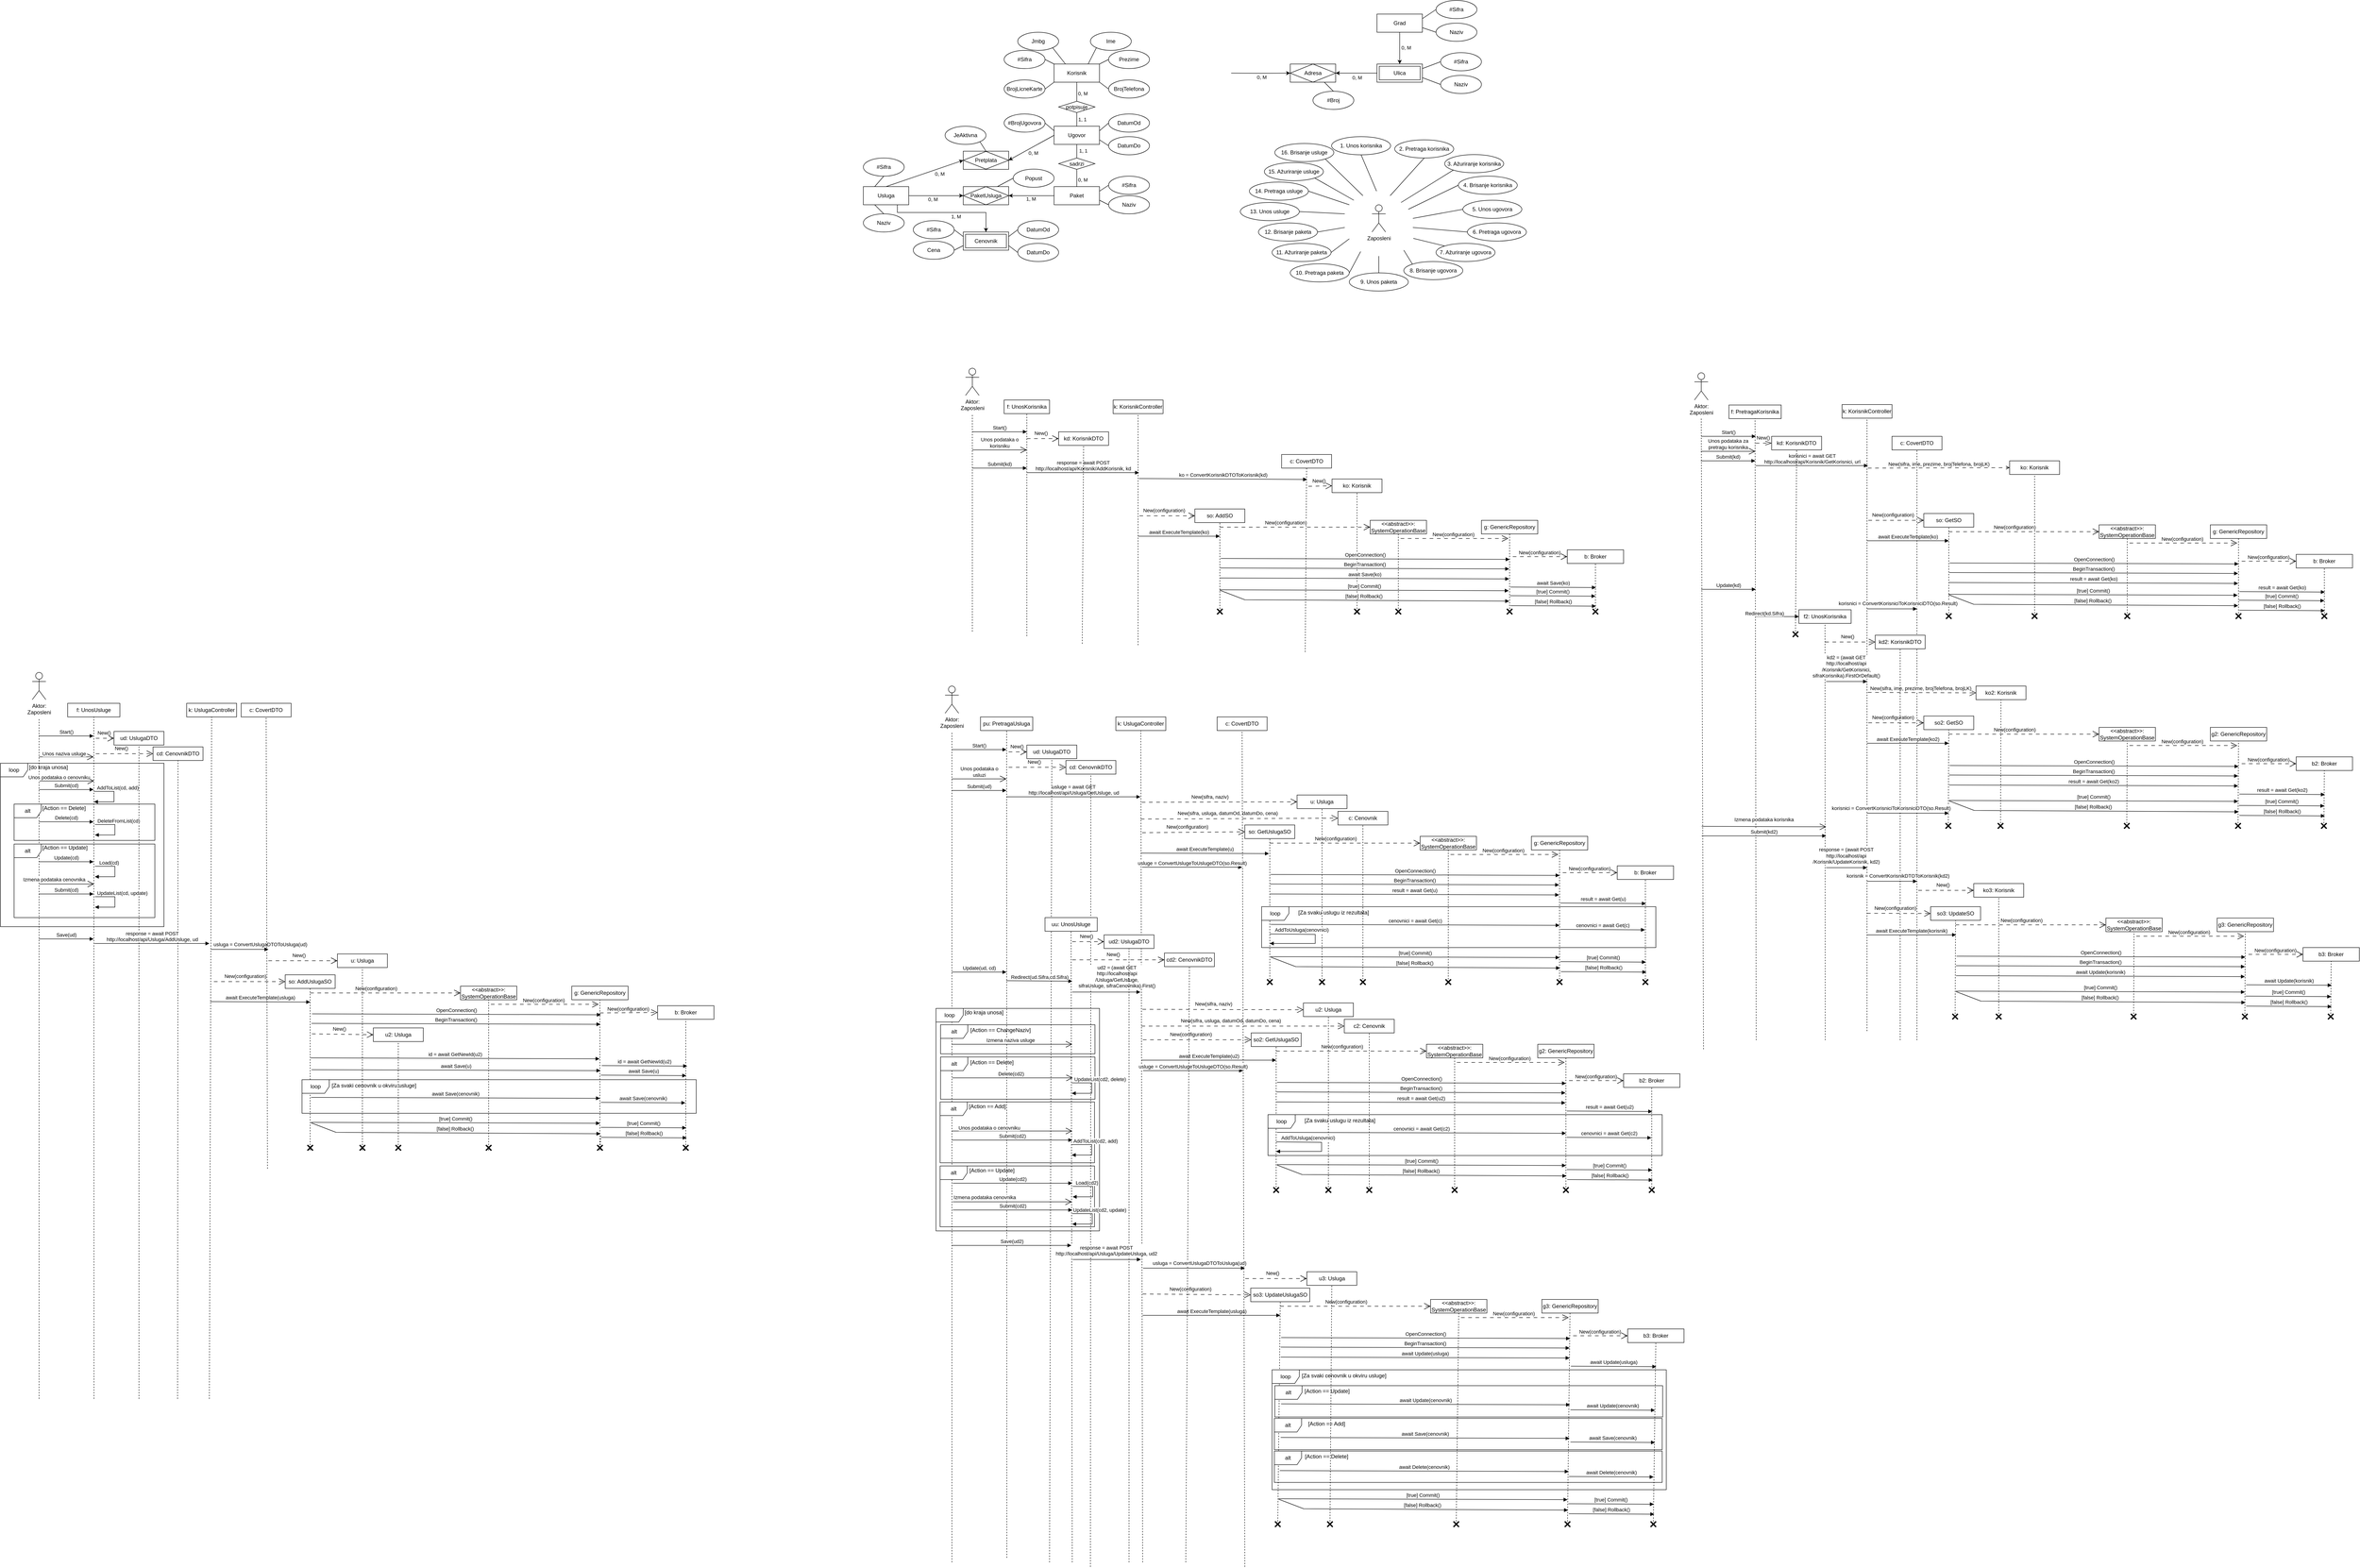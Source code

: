 <mxfile version="24.0.9" type="device">
  <diagram name="Page-1" id="QBmi6u6SIeXlYBgTohbz">
    <mxGraphModel dx="4224" dy="772" grid="1" gridSize="10" guides="1" tooltips="1" connect="1" arrows="1" fold="1" page="1" pageScale="1" pageWidth="850" pageHeight="1100" math="0" shadow="0">
      <root>
        <mxCell id="0" />
        <mxCell id="1" parent="0" />
        <mxCell id="5YlcIU9fknz7dtC7oSlG-28" style="edgeStyle=orthogonalEdgeStyle;rounded=0;orthogonalLoop=1;jettySize=auto;html=1;entryX=0;entryY=0.5;entryDx=0;entryDy=0;" parent="1" target="5YlcIU9fknz7dtC7oSlG-27" edge="1">
          <mxGeometry relative="1" as="geometry">
            <mxPoint x="750" y="330" as="sourcePoint" />
          </mxGeometry>
        </mxCell>
        <mxCell id="5YlcIU9fknz7dtC7oSlG-31" value="0, M" style="edgeLabel;html=1;align=center;verticalAlign=middle;resizable=0;points=[];" parent="5YlcIU9fknz7dtC7oSlG-28" vertex="1" connectable="0">
          <mxGeometry x="-0.173" y="-1" relative="1" as="geometry">
            <mxPoint x="13" y="7" as="offset" />
          </mxGeometry>
        </mxCell>
        <mxCell id="5YlcIU9fknz7dtC7oSlG-1" value="Korisnik" style="rounded=0;whiteSpace=wrap;html=1;" parent="1" vertex="1">
          <mxGeometry x="360" y="310" width="100" height="40" as="geometry" />
        </mxCell>
        <mxCell id="5YlcIU9fknz7dtC7oSlG-2" value="#Sifra" style="ellipse;whiteSpace=wrap;html=1;" parent="1" vertex="1">
          <mxGeometry x="250" y="280" width="90" height="40" as="geometry" />
        </mxCell>
        <mxCell id="5YlcIU9fknz7dtC7oSlG-3" value="" style="endArrow=none;html=1;rounded=0;entryX=1;entryY=0.5;entryDx=0;entryDy=0;exitX=0;exitY=0;exitDx=0;exitDy=0;" parent="1" source="5YlcIU9fknz7dtC7oSlG-1" target="5YlcIU9fknz7dtC7oSlG-2" edge="1">
          <mxGeometry width="50" height="50" relative="1" as="geometry">
            <mxPoint x="220" y="390" as="sourcePoint" />
            <mxPoint x="270" y="340" as="targetPoint" />
          </mxGeometry>
        </mxCell>
        <mxCell id="5YlcIU9fknz7dtC7oSlG-4" value="Jmbg" style="ellipse;whiteSpace=wrap;html=1;" parent="1" vertex="1">
          <mxGeometry x="280" y="240" width="90" height="40" as="geometry" />
        </mxCell>
        <mxCell id="5YlcIU9fknz7dtC7oSlG-5" value="" style="endArrow=none;html=1;rounded=0;entryX=1;entryY=1;entryDx=0;entryDy=0;exitX=0.25;exitY=0;exitDx=0;exitDy=0;" parent="1" source="5YlcIU9fknz7dtC7oSlG-1" target="5YlcIU9fknz7dtC7oSlG-4" edge="1">
          <mxGeometry width="50" height="50" relative="1" as="geometry">
            <mxPoint x="370" y="320" as="sourcePoint" />
            <mxPoint x="340" y="300" as="targetPoint" />
          </mxGeometry>
        </mxCell>
        <mxCell id="5YlcIU9fknz7dtC7oSlG-6" value="Ime" style="ellipse;whiteSpace=wrap;html=1;" parent="1" vertex="1">
          <mxGeometry x="440" y="240" width="90" height="40" as="geometry" />
        </mxCell>
        <mxCell id="5YlcIU9fknz7dtC7oSlG-7" value="" style="endArrow=none;html=1;rounded=0;entryX=0;entryY=1;entryDx=0;entryDy=0;exitX=0.75;exitY=0;exitDx=0;exitDy=0;" parent="1" source="5YlcIU9fknz7dtC7oSlG-1" target="5YlcIU9fknz7dtC7oSlG-6" edge="1">
          <mxGeometry width="50" height="50" relative="1" as="geometry">
            <mxPoint x="395" y="320" as="sourcePoint" />
            <mxPoint x="385" y="300" as="targetPoint" />
          </mxGeometry>
        </mxCell>
        <mxCell id="5YlcIU9fknz7dtC7oSlG-8" value="Prezime" style="ellipse;whiteSpace=wrap;html=1;" parent="1" vertex="1">
          <mxGeometry x="480" y="280" width="90" height="40" as="geometry" />
        </mxCell>
        <mxCell id="5YlcIU9fknz7dtC7oSlG-9" value="" style="endArrow=none;html=1;rounded=0;entryX=0;entryY=0.5;entryDx=0;entryDy=0;exitX=1;exitY=0;exitDx=0;exitDy=0;" parent="1" source="5YlcIU9fknz7dtC7oSlG-1" target="5YlcIU9fknz7dtC7oSlG-8" edge="1">
          <mxGeometry width="50" height="50" relative="1" as="geometry">
            <mxPoint x="470" y="320" as="sourcePoint" />
            <mxPoint x="485" y="300" as="targetPoint" />
          </mxGeometry>
        </mxCell>
        <mxCell id="5YlcIU9fknz7dtC7oSlG-10" value="BrojTelefona" style="ellipse;whiteSpace=wrap;html=1;" parent="1" vertex="1">
          <mxGeometry x="480" y="345" width="90" height="40" as="geometry" />
        </mxCell>
        <mxCell id="5YlcIU9fknz7dtC7oSlG-11" value="" style="endArrow=none;html=1;rounded=0;entryX=0;entryY=0.5;entryDx=0;entryDy=0;exitX=1;exitY=1;exitDx=0;exitDy=0;" parent="1" source="5YlcIU9fknz7dtC7oSlG-1" target="5YlcIU9fknz7dtC7oSlG-10" edge="1">
          <mxGeometry width="50" height="50" relative="1" as="geometry">
            <mxPoint x="470" y="330" as="sourcePoint" />
            <mxPoint x="510" y="320" as="targetPoint" />
          </mxGeometry>
        </mxCell>
        <mxCell id="5YlcIU9fknz7dtC7oSlG-24" style="edgeStyle=orthogonalEdgeStyle;rounded=0;orthogonalLoop=1;jettySize=auto;html=1;entryX=0.5;entryY=0;entryDx=0;entryDy=0;" parent="1" source="5YlcIU9fknz7dtC7oSlG-13" target="5YlcIU9fknz7dtC7oSlG-18" edge="1">
          <mxGeometry relative="1" as="geometry" />
        </mxCell>
        <mxCell id="5YlcIU9fknz7dtC7oSlG-25" value="0, M" style="edgeLabel;html=1;align=center;verticalAlign=middle;resizable=0;points=[];" parent="5YlcIU9fknz7dtC7oSlG-24" vertex="1" connectable="0">
          <mxGeometry x="-0.171" y="1" relative="1" as="geometry">
            <mxPoint x="13" y="5" as="offset" />
          </mxGeometry>
        </mxCell>
        <mxCell id="5YlcIU9fknz7dtC7oSlG-13" value="Grad" style="rounded=0;whiteSpace=wrap;html=1;" parent="1" vertex="1">
          <mxGeometry x="1071" y="200" width="100" height="40" as="geometry" />
        </mxCell>
        <mxCell id="5YlcIU9fknz7dtC7oSlG-14" value="#Sifra" style="ellipse;whiteSpace=wrap;html=1;" parent="1" vertex="1">
          <mxGeometry x="1201" y="170" width="90" height="40" as="geometry" />
        </mxCell>
        <mxCell id="5YlcIU9fknz7dtC7oSlG-15" value="" style="endArrow=none;html=1;rounded=0;entryX=0;entryY=0.5;entryDx=0;entryDy=0;exitX=1;exitY=0.25;exitDx=0;exitDy=0;" parent="1" source="5YlcIU9fknz7dtC7oSlG-13" target="5YlcIU9fknz7dtC7oSlG-14" edge="1">
          <mxGeometry width="50" height="50" relative="1" as="geometry">
            <mxPoint x="941" y="130" as="sourcePoint" />
            <mxPoint x="971" y="120" as="targetPoint" />
          </mxGeometry>
        </mxCell>
        <mxCell id="5YlcIU9fknz7dtC7oSlG-16" value="Naziv" style="ellipse;whiteSpace=wrap;html=1;" parent="1" vertex="1">
          <mxGeometry x="1201" y="220" width="90" height="40" as="geometry" />
        </mxCell>
        <mxCell id="5YlcIU9fknz7dtC7oSlG-17" value="" style="endArrow=none;html=1;rounded=0;entryX=0;entryY=0.5;entryDx=0;entryDy=0;exitX=1;exitY=0.75;exitDx=0;exitDy=0;" parent="1" source="5YlcIU9fknz7dtC7oSlG-13" target="5YlcIU9fknz7dtC7oSlG-16" edge="1">
          <mxGeometry width="50" height="50" relative="1" as="geometry">
            <mxPoint x="1181" y="220" as="sourcePoint" />
            <mxPoint x="1211" y="200" as="targetPoint" />
          </mxGeometry>
        </mxCell>
        <mxCell id="5YlcIU9fknz7dtC7oSlG-18" value="" style="rounded=0;whiteSpace=wrap;html=1;" parent="1" vertex="1">
          <mxGeometry x="1071" y="310" width="100" height="40" as="geometry" />
        </mxCell>
        <mxCell id="5YlcIU9fknz7dtC7oSlG-29" style="edgeStyle=orthogonalEdgeStyle;rounded=0;orthogonalLoop=1;jettySize=auto;html=1;entryX=1;entryY=0.5;entryDx=0;entryDy=0;exitX=0;exitY=0.5;exitDx=0;exitDy=0;" parent="1" source="5YlcIU9fknz7dtC7oSlG-18" target="5YlcIU9fknz7dtC7oSlG-27" edge="1">
          <mxGeometry relative="1" as="geometry">
            <mxPoint x="1050" y="280" as="sourcePoint" />
          </mxGeometry>
        </mxCell>
        <mxCell id="5YlcIU9fknz7dtC7oSlG-32" value="0, M" style="edgeLabel;html=1;align=center;verticalAlign=middle;resizable=0;points=[];" parent="5YlcIU9fknz7dtC7oSlG-29" vertex="1" connectable="0">
          <mxGeometry x="0.021" y="1" relative="1" as="geometry">
            <mxPoint x="2" y="9" as="offset" />
          </mxGeometry>
        </mxCell>
        <mxCell id="5YlcIU9fknz7dtC7oSlG-19" value="Ulica" style="rounded=0;whiteSpace=wrap;html=1;" parent="1" vertex="1">
          <mxGeometry x="1076" y="315" width="90" height="30" as="geometry" />
        </mxCell>
        <mxCell id="5YlcIU9fknz7dtC7oSlG-20" value="#Sifra" style="ellipse;whiteSpace=wrap;html=1;" parent="1" vertex="1">
          <mxGeometry x="1211" y="285" width="90" height="40" as="geometry" />
        </mxCell>
        <mxCell id="5YlcIU9fknz7dtC7oSlG-21" value="Naziv" style="ellipse;whiteSpace=wrap;html=1;" parent="1" vertex="1">
          <mxGeometry x="1211" y="335" width="90" height="40" as="geometry" />
        </mxCell>
        <mxCell id="5YlcIU9fknz7dtC7oSlG-22" value="" style="endArrow=none;html=1;rounded=0;entryX=0;entryY=0.5;entryDx=0;entryDy=0;exitX=1;exitY=0.25;exitDx=0;exitDy=0;" parent="1" source="5YlcIU9fknz7dtC7oSlG-18" target="5YlcIU9fknz7dtC7oSlG-20" edge="1">
          <mxGeometry width="50" height="50" relative="1" as="geometry">
            <mxPoint x="1181" y="220" as="sourcePoint" />
            <mxPoint x="1211" y="200" as="targetPoint" />
          </mxGeometry>
        </mxCell>
        <mxCell id="5YlcIU9fknz7dtC7oSlG-23" value="" style="endArrow=none;html=1;rounded=0;entryX=0;entryY=0.5;entryDx=0;entryDy=0;exitX=1;exitY=0.75;exitDx=0;exitDy=0;" parent="1" source="5YlcIU9fknz7dtC7oSlG-18" target="5YlcIU9fknz7dtC7oSlG-21" edge="1">
          <mxGeometry width="50" height="50" relative="1" as="geometry">
            <mxPoint x="1181" y="330" as="sourcePoint" />
            <mxPoint x="1221" y="315" as="targetPoint" />
          </mxGeometry>
        </mxCell>
        <mxCell id="5YlcIU9fknz7dtC7oSlG-26" value="" style="rounded=0;whiteSpace=wrap;html=1;" parent="1" vertex="1">
          <mxGeometry x="880" y="310" width="100" height="40" as="geometry" />
        </mxCell>
        <mxCell id="5YlcIU9fknz7dtC7oSlG-27" value="Adresa" style="rhombus;whiteSpace=wrap;html=1;" parent="1" vertex="1">
          <mxGeometry x="880" y="310" width="100" height="40" as="geometry" />
        </mxCell>
        <mxCell id="5YlcIU9fknz7dtC7oSlG-33" value="#Broj" style="ellipse;whiteSpace=wrap;html=1;" parent="1" vertex="1">
          <mxGeometry x="930" y="370" width="90" height="40" as="geometry" />
        </mxCell>
        <mxCell id="5YlcIU9fknz7dtC7oSlG-34" value="" style="endArrow=none;html=1;rounded=0;entryX=0.5;entryY=0;entryDx=0;entryDy=0;exitX=0.75;exitY=1;exitDx=0;exitDy=0;" parent="1" source="5YlcIU9fknz7dtC7oSlG-26" target="5YlcIU9fknz7dtC7oSlG-33" edge="1">
          <mxGeometry width="50" height="50" relative="1" as="geometry">
            <mxPoint x="1181" y="350" as="sourcePoint" />
            <mxPoint x="1221" y="365" as="targetPoint" />
          </mxGeometry>
        </mxCell>
        <mxCell id="5YlcIU9fknz7dtC7oSlG-36" value="BrojLicneKarte" style="ellipse;whiteSpace=wrap;html=1;" parent="1" vertex="1">
          <mxGeometry x="250" y="345" width="90" height="40" as="geometry" />
        </mxCell>
        <mxCell id="5YlcIU9fknz7dtC7oSlG-37" value="" style="endArrow=none;html=1;rounded=0;entryX=1;entryY=0.5;entryDx=0;entryDy=0;exitX=0;exitY=1;exitDx=0;exitDy=0;" parent="1" source="5YlcIU9fknz7dtC7oSlG-1" target="5YlcIU9fknz7dtC7oSlG-36" edge="1">
          <mxGeometry width="50" height="50" relative="1" as="geometry">
            <mxPoint x="380" y="390" as="sourcePoint" />
            <mxPoint x="350" y="310" as="targetPoint" />
          </mxGeometry>
        </mxCell>
        <mxCell id="I3yxrM1aw4gLJCHFKt5e-1" value="Ugovor" style="rounded=0;whiteSpace=wrap;html=1;" parent="1" vertex="1">
          <mxGeometry x="360" y="447" width="100" height="40" as="geometry" />
        </mxCell>
        <mxCell id="I3yxrM1aw4gLJCHFKt5e-2" value="potpisuje" style="rhombus;whiteSpace=wrap;html=1;" parent="1" vertex="1">
          <mxGeometry x="370" y="392" width="80" height="25" as="geometry" />
        </mxCell>
        <mxCell id="I3yxrM1aw4gLJCHFKt5e-3" value="" style="endArrow=none;html=1;rounded=0;entryX=0.5;entryY=1;entryDx=0;entryDy=0;exitX=0.5;exitY=0;exitDx=0;exitDy=0;" parent="1" source="I3yxrM1aw4gLJCHFKt5e-2" target="5YlcIU9fknz7dtC7oSlG-1" edge="1">
          <mxGeometry width="50" height="50" relative="1" as="geometry">
            <mxPoint x="240" y="480" as="sourcePoint" />
            <mxPoint x="290" y="430" as="targetPoint" />
          </mxGeometry>
        </mxCell>
        <mxCell id="I3yxrM1aw4gLJCHFKt5e-5" value="0, M" style="edgeLabel;html=1;align=center;verticalAlign=middle;resizable=0;points=[];" parent="I3yxrM1aw4gLJCHFKt5e-3" vertex="1" connectable="0">
          <mxGeometry x="0.16" y="-2" relative="1" as="geometry">
            <mxPoint x="11" y="7" as="offset" />
          </mxGeometry>
        </mxCell>
        <mxCell id="I3yxrM1aw4gLJCHFKt5e-4" value="" style="endArrow=none;html=1;rounded=0;entryX=0.5;entryY=1;entryDx=0;entryDy=0;exitX=0.5;exitY=0;exitDx=0;exitDy=0;" parent="1" source="I3yxrM1aw4gLJCHFKt5e-1" target="I3yxrM1aw4gLJCHFKt5e-2" edge="1">
          <mxGeometry width="50" height="50" relative="1" as="geometry">
            <mxPoint x="420" y="402" as="sourcePoint" />
            <mxPoint x="420" y="352" as="targetPoint" />
          </mxGeometry>
        </mxCell>
        <mxCell id="I3yxrM1aw4gLJCHFKt5e-6" value="1, 1" style="edgeLabel;html=1;align=center;verticalAlign=middle;resizable=0;points=[];" parent="I3yxrM1aw4gLJCHFKt5e-4" vertex="1" connectable="0">
          <mxGeometry x="0.018" y="-1" relative="1" as="geometry">
            <mxPoint x="11" as="offset" />
          </mxGeometry>
        </mxCell>
        <mxCell id="I3yxrM1aw4gLJCHFKt5e-7" value="sadrzi" style="rhombus;whiteSpace=wrap;html=1;" parent="1" vertex="1">
          <mxGeometry x="370" y="517" width="80" height="25" as="geometry" />
        </mxCell>
        <mxCell id="I3yxrM1aw4gLJCHFKt5e-8" value="" style="endArrow=none;html=1;rounded=0;entryX=0.5;entryY=1;entryDx=0;entryDy=0;exitX=0.5;exitY=0;exitDx=0;exitDy=0;" parent="1" source="I3yxrM1aw4gLJCHFKt5e-7" target="I3yxrM1aw4gLJCHFKt5e-1" edge="1">
          <mxGeometry width="50" height="50" relative="1" as="geometry">
            <mxPoint x="420" y="377" as="sourcePoint" />
            <mxPoint x="420" y="327" as="targetPoint" />
          </mxGeometry>
        </mxCell>
        <mxCell id="I3yxrM1aw4gLJCHFKt5e-9" value="1, 1" style="edgeLabel;html=1;align=center;verticalAlign=middle;resizable=0;points=[];" parent="I3yxrM1aw4gLJCHFKt5e-8" vertex="1" connectable="0">
          <mxGeometry x="0.16" y="-2" relative="1" as="geometry">
            <mxPoint x="12" y="1" as="offset" />
          </mxGeometry>
        </mxCell>
        <mxCell id="I3yxrM1aw4gLJCHFKt5e-15" style="edgeStyle=orthogonalEdgeStyle;rounded=0;orthogonalLoop=1;jettySize=auto;html=1;entryX=0.5;entryY=0;entryDx=0;entryDy=0;exitX=0.75;exitY=1;exitDx=0;exitDy=0;" parent="1" source="LtV3RP0FojAHtkL07S6U-1" target="I3yxrM1aw4gLJCHFKt5e-13" edge="1">
          <mxGeometry relative="1" as="geometry">
            <mxPoint x="130" y="590" as="targetPoint" />
            <mxPoint x="210" y="640" as="sourcePoint" />
            <Array as="points">
              <mxPoint x="15" y="637" />
              <mxPoint x="210" y="637" />
            </Array>
          </mxGeometry>
        </mxCell>
        <mxCell id="I3yxrM1aw4gLJCHFKt5e-16" value="1, M" style="edgeLabel;html=1;align=center;verticalAlign=middle;resizable=0;points=[];" parent="I3yxrM1aw4gLJCHFKt5e-15" vertex="1" connectable="0">
          <mxGeometry x="-0.35" y="1" relative="1" as="geometry">
            <mxPoint x="63" y="10" as="offset" />
          </mxGeometry>
        </mxCell>
        <mxCell id="SjEFs-Vv2jGJ2A5rtvaK-4" style="edgeStyle=orthogonalEdgeStyle;rounded=0;orthogonalLoop=1;jettySize=auto;html=1;entryX=1;entryY=0.5;entryDx=0;entryDy=0;" parent="1" source="I3yxrM1aw4gLJCHFKt5e-10" target="LtV3RP0FojAHtkL07S6U-4" edge="1">
          <mxGeometry relative="1" as="geometry" />
        </mxCell>
        <mxCell id="SjEFs-Vv2jGJ2A5rtvaK-5" value="1, M" style="edgeLabel;html=1;align=center;verticalAlign=middle;resizable=0;points=[];" parent="SjEFs-Vv2jGJ2A5rtvaK-4" vertex="1" connectable="0">
          <mxGeometry x="-0.2" relative="1" as="geometry">
            <mxPoint x="-11" y="7" as="offset" />
          </mxGeometry>
        </mxCell>
        <mxCell id="I3yxrM1aw4gLJCHFKt5e-10" value="Paket" style="rounded=0;whiteSpace=wrap;html=1;" parent="1" vertex="1">
          <mxGeometry x="360" y="580" width="100" height="40" as="geometry" />
        </mxCell>
        <mxCell id="I3yxrM1aw4gLJCHFKt5e-11" value="" style="endArrow=none;html=1;rounded=0;exitX=0.5;exitY=0;exitDx=0;exitDy=0;entryX=0.5;entryY=1;entryDx=0;entryDy=0;" parent="1" source="I3yxrM1aw4gLJCHFKt5e-10" target="I3yxrM1aw4gLJCHFKt5e-7" edge="1">
          <mxGeometry width="50" height="50" relative="1" as="geometry">
            <mxPoint x="420" y="402" as="sourcePoint" />
            <mxPoint x="390" y="550" as="targetPoint" />
          </mxGeometry>
        </mxCell>
        <mxCell id="I3yxrM1aw4gLJCHFKt5e-12" value="0, M" style="edgeLabel;html=1;align=center;verticalAlign=middle;resizable=0;points=[];" parent="I3yxrM1aw4gLJCHFKt5e-11" vertex="1" connectable="0">
          <mxGeometry x="0.16" y="-2" relative="1" as="geometry">
            <mxPoint x="11" y="7" as="offset" />
          </mxGeometry>
        </mxCell>
        <mxCell id="I3yxrM1aw4gLJCHFKt5e-13" value="" style="rounded=0;whiteSpace=wrap;html=1;" parent="1" vertex="1">
          <mxGeometry x="160" y="680" width="100" height="40" as="geometry" />
        </mxCell>
        <mxCell id="I3yxrM1aw4gLJCHFKt5e-14" value="Cenovnik" style="rounded=0;whiteSpace=wrap;html=1;" parent="1" vertex="1">
          <mxGeometry x="165" y="685" width="90" height="30" as="geometry" />
        </mxCell>
        <mxCell id="I3yxrM1aw4gLJCHFKt5e-17" value="#Sifra" style="ellipse;whiteSpace=wrap;html=1;" parent="1" vertex="1">
          <mxGeometry x="50" y="655" width="90" height="40" as="geometry" />
        </mxCell>
        <mxCell id="I3yxrM1aw4gLJCHFKt5e-20" value="Cena" style="ellipse;whiteSpace=wrap;html=1;" parent="1" vertex="1">
          <mxGeometry x="50" y="700" width="90" height="40" as="geometry" />
        </mxCell>
        <mxCell id="I3yxrM1aw4gLJCHFKt5e-21" value="" style="endArrow=none;html=1;rounded=0;exitX=1;exitY=0.5;exitDx=0;exitDy=0;entryX=0;entryY=0.25;entryDx=0;entryDy=0;" parent="1" source="I3yxrM1aw4gLJCHFKt5e-17" target="I3yxrM1aw4gLJCHFKt5e-13" edge="1">
          <mxGeometry width="50" height="50" relative="1" as="geometry">
            <mxPoint x="-50" y="700" as="sourcePoint" />
            <mxPoint x="150" y="670" as="targetPoint" />
          </mxGeometry>
        </mxCell>
        <mxCell id="I3yxrM1aw4gLJCHFKt5e-22" value="" style="endArrow=none;html=1;rounded=0;entryX=0;entryY=0.75;entryDx=0;entryDy=0;exitX=1;exitY=0.5;exitDx=0;exitDy=0;" parent="1" source="I3yxrM1aw4gLJCHFKt5e-20" target="I3yxrM1aw4gLJCHFKt5e-13" edge="1">
          <mxGeometry width="50" height="50" relative="1" as="geometry">
            <mxPoint x="137" y="731" as="sourcePoint" />
            <mxPoint x="170" y="710" as="targetPoint" />
          </mxGeometry>
        </mxCell>
        <mxCell id="I3yxrM1aw4gLJCHFKt5e-25" value="#Sifra" style="ellipse;whiteSpace=wrap;html=1;" parent="1" vertex="1">
          <mxGeometry x="480" y="557" width="90" height="40" as="geometry" />
        </mxCell>
        <mxCell id="I3yxrM1aw4gLJCHFKt5e-26" value="Naziv" style="ellipse;whiteSpace=wrap;html=1;" parent="1" vertex="1">
          <mxGeometry x="480" y="600" width="90" height="40" as="geometry" />
        </mxCell>
        <mxCell id="I3yxrM1aw4gLJCHFKt5e-27" value="" style="endArrow=none;html=1;rounded=0;exitX=1;exitY=0.25;exitDx=0;exitDy=0;entryX=0;entryY=0.5;entryDx=0;entryDy=0;" parent="1" source="I3yxrM1aw4gLJCHFKt5e-10" target="I3yxrM1aw4gLJCHFKt5e-25" edge="1">
          <mxGeometry width="50" height="50" relative="1" as="geometry">
            <mxPoint x="503" y="706" as="sourcePoint" />
            <mxPoint x="470" y="690" as="targetPoint" />
          </mxGeometry>
        </mxCell>
        <mxCell id="I3yxrM1aw4gLJCHFKt5e-28" value="" style="endArrow=none;html=1;rounded=0;exitX=1;exitY=0.75;exitDx=0;exitDy=0;entryX=0;entryY=0.5;entryDx=0;entryDy=0;" parent="1" source="I3yxrM1aw4gLJCHFKt5e-10" target="I3yxrM1aw4gLJCHFKt5e-26" edge="1">
          <mxGeometry width="50" height="50" relative="1" as="geometry">
            <mxPoint x="470" y="600" as="sourcePoint" />
            <mxPoint x="500" y="580" as="targetPoint" />
          </mxGeometry>
        </mxCell>
        <mxCell id="I3yxrM1aw4gLJCHFKt5e-29" value="#BrojUgovora" style="ellipse;whiteSpace=wrap;html=1;" parent="1" vertex="1">
          <mxGeometry x="250" y="420" width="90" height="40" as="geometry" />
        </mxCell>
        <mxCell id="I3yxrM1aw4gLJCHFKt5e-30" value="" style="endArrow=none;html=1;rounded=0;entryX=1;entryY=0.5;entryDx=0;entryDy=0;exitX=0;exitY=0.25;exitDx=0;exitDy=0;" parent="1" source="I3yxrM1aw4gLJCHFKt5e-1" target="I3yxrM1aw4gLJCHFKt5e-29" edge="1">
          <mxGeometry width="50" height="50" relative="1" as="geometry">
            <mxPoint x="370" y="600" as="sourcePoint" />
            <mxPoint x="340" y="580" as="targetPoint" />
          </mxGeometry>
        </mxCell>
        <mxCell id="I3yxrM1aw4gLJCHFKt5e-31" value="DatumOd" style="ellipse;whiteSpace=wrap;html=1;" parent="1" vertex="1">
          <mxGeometry x="480" y="420" width="90" height="40" as="geometry" />
        </mxCell>
        <mxCell id="I3yxrM1aw4gLJCHFKt5e-32" value="DatumDo" style="ellipse;whiteSpace=wrap;html=1;" parent="1" vertex="1">
          <mxGeometry x="480" y="470" width="90" height="40" as="geometry" />
        </mxCell>
        <mxCell id="I3yxrM1aw4gLJCHFKt5e-33" value="" style="endArrow=none;html=1;rounded=0;entryX=0;entryY=0.5;entryDx=0;entryDy=0;exitX=1;exitY=0.25;exitDx=0;exitDy=0;" parent="1" source="I3yxrM1aw4gLJCHFKt5e-1" target="I3yxrM1aw4gLJCHFKt5e-31" edge="1">
          <mxGeometry width="50" height="50" relative="1" as="geometry">
            <mxPoint x="370" y="467" as="sourcePoint" />
            <mxPoint x="340" y="450" as="targetPoint" />
          </mxGeometry>
        </mxCell>
        <mxCell id="I3yxrM1aw4gLJCHFKt5e-34" value="" style="endArrow=none;html=1;rounded=0;entryX=0;entryY=0.5;entryDx=0;entryDy=0;exitX=1;exitY=0.75;exitDx=0;exitDy=0;" parent="1" source="I3yxrM1aw4gLJCHFKt5e-1" target="I3yxrM1aw4gLJCHFKt5e-32" edge="1">
          <mxGeometry width="50" height="50" relative="1" as="geometry">
            <mxPoint x="470" y="467" as="sourcePoint" />
            <mxPoint x="500" y="450" as="targetPoint" />
          </mxGeometry>
        </mxCell>
        <mxCell id="I3yxrM1aw4gLJCHFKt5e-35" value="DatumOd" style="ellipse;whiteSpace=wrap;html=1;" parent="1" vertex="1">
          <mxGeometry x="280" y="655" width="90" height="40" as="geometry" />
        </mxCell>
        <mxCell id="I3yxrM1aw4gLJCHFKt5e-36" value="DatumDo" style="ellipse;whiteSpace=wrap;html=1;" parent="1" vertex="1">
          <mxGeometry x="280" y="705" width="90" height="40" as="geometry" />
        </mxCell>
        <mxCell id="I3yxrM1aw4gLJCHFKt5e-37" value="" style="endArrow=none;html=1;rounded=0;entryX=0;entryY=0.5;entryDx=0;entryDy=0;exitX=1;exitY=0.25;exitDx=0;exitDy=0;" parent="1" source="I3yxrM1aw4gLJCHFKt5e-13" target="I3yxrM1aw4gLJCHFKt5e-35" edge="1">
          <mxGeometry width="50" height="50" relative="1" as="geometry">
            <mxPoint x="265" y="692" as="sourcePoint" />
            <mxPoint x="145" y="685" as="targetPoint" />
          </mxGeometry>
        </mxCell>
        <mxCell id="I3yxrM1aw4gLJCHFKt5e-38" value="" style="endArrow=none;html=1;rounded=0;entryX=0;entryY=0.5;entryDx=0;entryDy=0;exitX=1;exitY=0.75;exitDx=0;exitDy=0;" parent="1" source="I3yxrM1aw4gLJCHFKt5e-13" target="I3yxrM1aw4gLJCHFKt5e-36" edge="1">
          <mxGeometry width="50" height="50" relative="1" as="geometry">
            <mxPoint x="265" y="712" as="sourcePoint" />
            <mxPoint x="305" y="685" as="targetPoint" />
          </mxGeometry>
        </mxCell>
        <mxCell id="I3yxrM1aw4gLJCHFKt5e-39" value="Zaposleni" style="shape=umlActor;verticalLabelPosition=bottom;verticalAlign=top;html=1;outlineConnect=0;" parent="1" vertex="1">
          <mxGeometry x="1060" y="620" width="30" height="60" as="geometry" />
        </mxCell>
        <mxCell id="I3yxrM1aw4gLJCHFKt5e-40" value="1. Unos korisnika" style="ellipse;whiteSpace=wrap;html=1;" parent="1" vertex="1">
          <mxGeometry x="971" y="470" width="130" height="40" as="geometry" />
        </mxCell>
        <mxCell id="I3yxrM1aw4gLJCHFKt5e-41" value="2. Pretraga korisnika" style="ellipse;whiteSpace=wrap;html=1;" parent="1" vertex="1">
          <mxGeometry x="1110" y="477" width="130" height="40" as="geometry" />
        </mxCell>
        <mxCell id="I3yxrM1aw4gLJCHFKt5e-42" value="3. Ažuriranje korisnika" style="ellipse;whiteSpace=wrap;html=1;" parent="1" vertex="1">
          <mxGeometry x="1220" y="509.5" width="130" height="40" as="geometry" />
        </mxCell>
        <mxCell id="I3yxrM1aw4gLJCHFKt5e-43" value="4. Brisanje korisnika" style="ellipse;whiteSpace=wrap;html=1;" parent="1" vertex="1">
          <mxGeometry x="1250" y="557" width="130" height="40" as="geometry" />
        </mxCell>
        <mxCell id="I3yxrM1aw4gLJCHFKt5e-44" value="5. Unos ugovora" style="ellipse;whiteSpace=wrap;html=1;" parent="1" vertex="1">
          <mxGeometry x="1260" y="610" width="130" height="40" as="geometry" />
        </mxCell>
        <mxCell id="I3yxrM1aw4gLJCHFKt5e-45" value="6. Pretraga ugovora" style="ellipse;whiteSpace=wrap;html=1;" parent="1" vertex="1">
          <mxGeometry x="1270" y="660" width="130" height="40" as="geometry" />
        </mxCell>
        <mxCell id="I3yxrM1aw4gLJCHFKt5e-47" value="7. Ažuriranje ugovora" style="ellipse;whiteSpace=wrap;html=1;" parent="1" vertex="1">
          <mxGeometry x="1201" y="705" width="130" height="40" as="geometry" />
        </mxCell>
        <mxCell id="I3yxrM1aw4gLJCHFKt5e-48" value="8. Brisanje ugovora" style="ellipse;whiteSpace=wrap;html=1;" parent="1" vertex="1">
          <mxGeometry x="1130" y="745" width="130" height="40" as="geometry" />
        </mxCell>
        <mxCell id="I3yxrM1aw4gLJCHFKt5e-49" value="9. Unos paketa" style="ellipse;whiteSpace=wrap;html=1;" parent="1" vertex="1">
          <mxGeometry x="1010" y="770" width="130" height="40" as="geometry" />
        </mxCell>
        <mxCell id="I3yxrM1aw4gLJCHFKt5e-50" value="10. Pretraga paketa" style="ellipse;whiteSpace=wrap;html=1;" parent="1" vertex="1">
          <mxGeometry x="880" y="750" width="130" height="40" as="geometry" />
        </mxCell>
        <mxCell id="I3yxrM1aw4gLJCHFKt5e-51" value="11. Ažuriranje paketa" style="ellipse;whiteSpace=wrap;html=1;" parent="1" vertex="1">
          <mxGeometry x="840" y="705" width="130" height="40" as="geometry" />
        </mxCell>
        <mxCell id="I3yxrM1aw4gLJCHFKt5e-52" value="12. Brisanje paketa" style="ellipse;whiteSpace=wrap;html=1;" parent="1" vertex="1">
          <mxGeometry x="810" y="660" width="130" height="40" as="geometry" />
        </mxCell>
        <mxCell id="I3yxrM1aw4gLJCHFKt5e-53" value="" style="endArrow=none;html=1;rounded=0;entryX=0.5;entryY=1;entryDx=0;entryDy=0;" parent="1" target="I3yxrM1aw4gLJCHFKt5e-40" edge="1">
          <mxGeometry width="50" height="50" relative="1" as="geometry">
            <mxPoint x="1070" y="590" as="sourcePoint" />
            <mxPoint x="780" y="540" as="targetPoint" />
          </mxGeometry>
        </mxCell>
        <mxCell id="I3yxrM1aw4gLJCHFKt5e-54" value="" style="endArrow=none;html=1;rounded=0;entryX=0.5;entryY=1;entryDx=0;entryDy=0;" parent="1" target="I3yxrM1aw4gLJCHFKt5e-41" edge="1">
          <mxGeometry width="50" height="50" relative="1" as="geometry">
            <mxPoint x="1100" y="600" as="sourcePoint" />
            <mxPoint x="1051" y="574" as="targetPoint" />
          </mxGeometry>
        </mxCell>
        <mxCell id="I3yxrM1aw4gLJCHFKt5e-55" value="" style="endArrow=none;html=1;rounded=0;entryX=0;entryY=1;entryDx=0;entryDy=0;" parent="1" target="I3yxrM1aw4gLJCHFKt5e-42" edge="1">
          <mxGeometry width="50" height="50" relative="1" as="geometry">
            <mxPoint x="1124" y="615" as="sourcePoint" />
            <mxPoint x="1146" y="580" as="targetPoint" />
          </mxGeometry>
        </mxCell>
        <mxCell id="I3yxrM1aw4gLJCHFKt5e-56" value="" style="endArrow=none;html=1;rounded=0;entryX=0;entryY=0.5;entryDx=0;entryDy=0;" parent="1" target="I3yxrM1aw4gLJCHFKt5e-43" edge="1">
          <mxGeometry width="50" height="50" relative="1" as="geometry">
            <mxPoint x="1140" y="630" as="sourcePoint" />
            <mxPoint x="1195" y="614" as="targetPoint" />
          </mxGeometry>
        </mxCell>
        <mxCell id="I3yxrM1aw4gLJCHFKt5e-57" value="" style="endArrow=none;html=1;rounded=0;entryX=0;entryY=0.5;entryDx=0;entryDy=0;" parent="1" target="I3yxrM1aw4gLJCHFKt5e-44" edge="1">
          <mxGeometry width="50" height="50" relative="1" as="geometry">
            <mxPoint x="1150" y="650" as="sourcePoint" />
            <mxPoint x="1191" y="650" as="targetPoint" />
          </mxGeometry>
        </mxCell>
        <mxCell id="I3yxrM1aw4gLJCHFKt5e-58" value="" style="endArrow=none;html=1;rounded=0;entryX=0;entryY=0.5;entryDx=0;entryDy=0;" parent="1" target="I3yxrM1aw4gLJCHFKt5e-45" edge="1">
          <mxGeometry width="50" height="50" relative="1" as="geometry">
            <mxPoint x="1150" y="670" as="sourcePoint" />
            <mxPoint x="1201" y="695" as="targetPoint" />
          </mxGeometry>
        </mxCell>
        <mxCell id="I3yxrM1aw4gLJCHFKt5e-59" value="" style="endArrow=none;html=1;rounded=0;entryX=0;entryY=0;entryDx=0;entryDy=0;" parent="1" target="I3yxrM1aw4gLJCHFKt5e-47" edge="1">
          <mxGeometry width="50" height="50" relative="1" as="geometry">
            <mxPoint x="1151" y="694" as="sourcePoint" />
            <mxPoint x="1201" y="740" as="targetPoint" />
          </mxGeometry>
        </mxCell>
        <mxCell id="I3yxrM1aw4gLJCHFKt5e-60" value="" style="endArrow=none;html=1;rounded=0;entryX=0;entryY=0;entryDx=0;entryDy=0;" parent="1" target="I3yxrM1aw4gLJCHFKt5e-48" edge="1">
          <mxGeometry width="50" height="50" relative="1" as="geometry">
            <mxPoint x="1130" y="720" as="sourcePoint" />
            <mxPoint x="1169" y="766" as="targetPoint" />
          </mxGeometry>
        </mxCell>
        <mxCell id="I3yxrM1aw4gLJCHFKt5e-61" value="" style="endArrow=none;html=1;rounded=0;entryX=0.5;entryY=0;entryDx=0;entryDy=0;" parent="1" target="I3yxrM1aw4gLJCHFKt5e-49" edge="1">
          <mxGeometry width="50" height="50" relative="1" as="geometry">
            <mxPoint x="1075" y="733" as="sourcePoint" />
            <mxPoint x="1085" y="770" as="targetPoint" />
          </mxGeometry>
        </mxCell>
        <mxCell id="I3yxrM1aw4gLJCHFKt5e-62" value="" style="endArrow=none;html=1;rounded=0;entryX=1;entryY=0.5;entryDx=0;entryDy=0;" parent="1" target="I3yxrM1aw4gLJCHFKt5e-50" edge="1">
          <mxGeometry width="50" height="50" relative="1" as="geometry">
            <mxPoint x="1035" y="723" as="sourcePoint" />
            <mxPoint x="1011" y="746" as="targetPoint" />
          </mxGeometry>
        </mxCell>
        <mxCell id="I3yxrM1aw4gLJCHFKt5e-63" value="" style="endArrow=none;html=1;rounded=0;entryX=1;entryY=0.5;entryDx=0;entryDy=0;" parent="1" target="I3yxrM1aw4gLJCHFKt5e-51" edge="1">
          <mxGeometry width="50" height="50" relative="1" as="geometry">
            <mxPoint x="1010" y="695" as="sourcePoint" />
            <mxPoint x="1000" y="710" as="targetPoint" />
          </mxGeometry>
        </mxCell>
        <mxCell id="I3yxrM1aw4gLJCHFKt5e-64" value="" style="endArrow=none;html=1;rounded=0;entryX=1;entryY=0.5;entryDx=0;entryDy=0;" parent="1" target="I3yxrM1aw4gLJCHFKt5e-52" edge="1">
          <mxGeometry width="50" height="50" relative="1" as="geometry">
            <mxPoint x="1000" y="670" as="sourcePoint" />
            <mxPoint x="1005" y="660" as="targetPoint" />
          </mxGeometry>
        </mxCell>
        <mxCell id="SjEFs-Vv2jGJ2A5rtvaK-1" style="edgeStyle=orthogonalEdgeStyle;rounded=0;orthogonalLoop=1;jettySize=auto;html=1;entryX=0;entryY=0.5;entryDx=0;entryDy=0;" parent="1" source="LtV3RP0FojAHtkL07S6U-1" target="LtV3RP0FojAHtkL07S6U-15" edge="1">
          <mxGeometry relative="1" as="geometry" />
        </mxCell>
        <mxCell id="SjEFs-Vv2jGJ2A5rtvaK-2" value="0, M" style="edgeLabel;html=1;align=center;verticalAlign=middle;resizable=0;points=[];" parent="SjEFs-Vv2jGJ2A5rtvaK-1" vertex="1" connectable="0">
          <mxGeometry x="-0.167" y="-1" relative="1" as="geometry">
            <mxPoint x="3" y="7" as="offset" />
          </mxGeometry>
        </mxCell>
        <mxCell id="LtV3RP0FojAHtkL07S6U-1" value="Usluga" style="rounded=0;whiteSpace=wrap;html=1;" parent="1" vertex="1">
          <mxGeometry x="-60" y="580" width="100" height="40" as="geometry" />
        </mxCell>
        <mxCell id="LtV3RP0FojAHtkL07S6U-8" value="" style="endArrow=none;html=1;rounded=0;entryX=0.5;entryY=0;entryDx=0;entryDy=0;exitX=0;exitY=0.5;exitDx=0;exitDy=0;strokeColor=default;endFill=0;startArrow=classic;startFill=1;" parent="1" source="LtV3RP0FojAHtkL07S6U-10" target="LtV3RP0FojAHtkL07S6U-1" edge="1">
          <mxGeometry width="50" height="50" relative="1" as="geometry">
            <mxPoint x="170" y="540" as="sourcePoint" />
            <mxPoint x="150" y="610" as="targetPoint" />
          </mxGeometry>
        </mxCell>
        <mxCell id="LtV3RP0FojAHtkL07S6U-9" value="0, M" style="edgeLabel;html=1;align=center;verticalAlign=middle;resizable=0;points=[];" parent="LtV3RP0FojAHtkL07S6U-8" vertex="1" connectable="0">
          <mxGeometry x="0.16" y="-2" relative="1" as="geometry">
            <mxPoint x="47" y="-2" as="offset" />
          </mxGeometry>
        </mxCell>
        <mxCell id="LtV3RP0FojAHtkL07S6U-11" value="" style="endArrow=classic;html=1;rounded=0;entryX=1;entryY=0.5;entryDx=0;entryDy=0;exitX=0;exitY=0.5;exitDx=0;exitDy=0;endFill=1;" parent="1" source="I3yxrM1aw4gLJCHFKt5e-1" target="LtV3RP0FojAHtkL07S6U-10" edge="1">
          <mxGeometry width="50" height="50" relative="1" as="geometry">
            <mxPoint x="210" y="528" as="sourcePoint" />
            <mxPoint x="100" y="590" as="targetPoint" />
          </mxGeometry>
        </mxCell>
        <mxCell id="LtV3RP0FojAHtkL07S6U-12" value="0, M" style="edgeLabel;html=1;align=center;verticalAlign=middle;resizable=0;points=[];" parent="LtV3RP0FojAHtkL07S6U-11" vertex="1" connectable="0">
          <mxGeometry x="0.16" y="-2" relative="1" as="geometry">
            <mxPoint x="13" y="9" as="offset" />
          </mxGeometry>
        </mxCell>
        <mxCell id="LtV3RP0FojAHtkL07S6U-13" value="" style="rounded=0;whiteSpace=wrap;html=1;" parent="1" vertex="1">
          <mxGeometry x="160" y="502" width="100" height="40" as="geometry" />
        </mxCell>
        <mxCell id="LtV3RP0FojAHtkL07S6U-10" value="Pretplata" style="rhombus;whiteSpace=wrap;html=1;" parent="1" vertex="1">
          <mxGeometry x="160" y="502.5" width="100" height="39" as="geometry" />
        </mxCell>
        <mxCell id="LtV3RP0FojAHtkL07S6U-15" value="" style="rounded=0;whiteSpace=wrap;html=1;" parent="1" vertex="1">
          <mxGeometry x="160" y="580" width="100" height="40" as="geometry" />
        </mxCell>
        <mxCell id="LtV3RP0FojAHtkL07S6U-4" value="PaketUsluga" style="rhombus;whiteSpace=wrap;html=1;" parent="1" vertex="1">
          <mxGeometry x="160" y="580" width="100" height="40" as="geometry" />
        </mxCell>
        <mxCell id="LtV3RP0FojAHtkL07S6U-16" value="#Sifra" style="ellipse;whiteSpace=wrap;html=1;" parent="1" vertex="1">
          <mxGeometry x="-60" y="517" width="90" height="40" as="geometry" />
        </mxCell>
        <mxCell id="LtV3RP0FojAHtkL07S6U-17" value="" style="endArrow=none;html=1;rounded=0;entryX=0.25;entryY=0;entryDx=0;entryDy=0;exitX=0.5;exitY=1;exitDx=0;exitDy=0;" parent="1" source="LtV3RP0FojAHtkL07S6U-16" target="LtV3RP0FojAHtkL07S6U-1" edge="1">
          <mxGeometry width="50" height="50" relative="1" as="geometry">
            <mxPoint x="370" y="600" as="sourcePoint" />
            <mxPoint x="350" y="580" as="targetPoint" />
          </mxGeometry>
        </mxCell>
        <mxCell id="LtV3RP0FojAHtkL07S6U-18" value="Naziv" style="ellipse;whiteSpace=wrap;html=1;" parent="1" vertex="1">
          <mxGeometry x="-60" y="640" width="90" height="40" as="geometry" />
        </mxCell>
        <mxCell id="LtV3RP0FojAHtkL07S6U-19" value="" style="endArrow=none;html=1;rounded=0;entryX=0.25;entryY=1;entryDx=0;entryDy=0;exitX=0.5;exitY=0;exitDx=0;exitDy=0;" parent="1" source="LtV3RP0FojAHtkL07S6U-18" target="LtV3RP0FojAHtkL07S6U-1" edge="1">
          <mxGeometry width="50" height="50" relative="1" as="geometry">
            <mxPoint x="-5" y="567" as="sourcePoint" />
            <mxPoint x="-25" y="590" as="targetPoint" />
          </mxGeometry>
        </mxCell>
        <mxCell id="LtV3RP0FojAHtkL07S6U-20" value="Popust" style="ellipse;whiteSpace=wrap;html=1;" parent="1" vertex="1">
          <mxGeometry x="270" y="541.5" width="90" height="40" as="geometry" />
        </mxCell>
        <mxCell id="LtV3RP0FojAHtkL07S6U-21" value="" style="endArrow=none;html=1;rounded=0;exitX=0;exitY=0.5;exitDx=0;exitDy=0;entryX=0.75;entryY=0;entryDx=0;entryDy=0;" parent="1" source="LtV3RP0FojAHtkL07S6U-20" target="LtV3RP0FojAHtkL07S6U-15" edge="1">
          <mxGeometry width="50" height="50" relative="1" as="geometry">
            <mxPoint x="470" y="620" as="sourcePoint" />
            <mxPoint x="490" y="630" as="targetPoint" />
          </mxGeometry>
        </mxCell>
        <mxCell id="LtV3RP0FojAHtkL07S6U-22" value="13. Unos usluge" style="ellipse;whiteSpace=wrap;html=1;" parent="1" vertex="1">
          <mxGeometry x="770" y="615" width="130" height="40" as="geometry" />
        </mxCell>
        <mxCell id="LtV3RP0FojAHtkL07S6U-23" value="14. Pretraga usluge" style="ellipse;whiteSpace=wrap;html=1;" parent="1" vertex="1">
          <mxGeometry x="790" y="570" width="130" height="40" as="geometry" />
        </mxCell>
        <mxCell id="LtV3RP0FojAHtkL07S6U-24" value="15. Ažuriranje usluge" style="ellipse;whiteSpace=wrap;html=1;" parent="1" vertex="1">
          <mxGeometry x="823" y="527" width="130" height="40" as="geometry" />
        </mxCell>
        <mxCell id="LtV3RP0FojAHtkL07S6U-25" value="16. Brisanje usluge" style="ellipse;whiteSpace=wrap;html=1;" parent="1" vertex="1">
          <mxGeometry x="846" y="485" width="130" height="40" as="geometry" />
        </mxCell>
        <mxCell id="LtV3RP0FojAHtkL07S6U-27" value="" style="endArrow=none;html=1;rounded=0;entryX=1;entryY=0.5;entryDx=0;entryDy=0;" parent="1" target="LtV3RP0FojAHtkL07S6U-22" edge="1">
          <mxGeometry width="50" height="50" relative="1" as="geometry">
            <mxPoint x="1000" y="640" as="sourcePoint" />
            <mxPoint x="950" y="690" as="targetPoint" />
          </mxGeometry>
        </mxCell>
        <mxCell id="LtV3RP0FojAHtkL07S6U-28" value="" style="endArrow=none;html=1;rounded=0;entryX=1;entryY=0.5;entryDx=0;entryDy=0;" parent="1" target="LtV3RP0FojAHtkL07S6U-23" edge="1">
          <mxGeometry width="50" height="50" relative="1" as="geometry">
            <mxPoint x="1010" y="620" as="sourcePoint" />
            <mxPoint x="900" y="645" as="targetPoint" />
          </mxGeometry>
        </mxCell>
        <mxCell id="LtV3RP0FojAHtkL07S6U-29" value="" style="endArrow=none;html=1;rounded=0;entryX=1;entryY=1;entryDx=0;entryDy=0;" parent="1" target="LtV3RP0FojAHtkL07S6U-24" edge="1">
          <mxGeometry width="50" height="50" relative="1" as="geometry">
            <mxPoint x="1020" y="610" as="sourcePoint" />
            <mxPoint x="930" y="600" as="targetPoint" />
          </mxGeometry>
        </mxCell>
        <mxCell id="LtV3RP0FojAHtkL07S6U-30" value="" style="endArrow=none;html=1;rounded=0;entryX=1;entryY=1;entryDx=0;entryDy=0;" parent="1" target="LtV3RP0FojAHtkL07S6U-25" edge="1">
          <mxGeometry width="50" height="50" relative="1" as="geometry">
            <mxPoint x="1040" y="600" as="sourcePoint" />
            <mxPoint x="944" y="571" as="targetPoint" />
          </mxGeometry>
        </mxCell>
        <mxCell id="SjEFs-Vv2jGJ2A5rtvaK-7" value="JeAktivna" style="ellipse;whiteSpace=wrap;html=1;" parent="1" vertex="1">
          <mxGeometry x="120" y="447" width="90" height="40" as="geometry" />
        </mxCell>
        <mxCell id="SjEFs-Vv2jGJ2A5rtvaK-8" value="" style="endArrow=none;html=1;rounded=0;exitX=1;exitY=1;exitDx=0;exitDy=0;entryX=0.5;entryY=0;entryDx=0;entryDy=0;" parent="1" source="SjEFs-Vv2jGJ2A5rtvaK-7" target="LtV3RP0FojAHtkL07S6U-13" edge="1">
          <mxGeometry width="50" height="50" relative="1" as="geometry">
            <mxPoint x="280" y="572" as="sourcePoint" />
            <mxPoint x="230" y="481" as="targetPoint" />
          </mxGeometry>
        </mxCell>
        <mxCell id="tucWIpWk_7kj1Bsf01eH-2" value="Aktor:&lt;br&gt;Zaposleni" style="shape=umlActor;verticalLabelPosition=bottom;verticalAlign=top;html=1;" parent="1" vertex="1">
          <mxGeometry x="165" y="980" width="30" height="60" as="geometry" />
        </mxCell>
        <mxCell id="tucWIpWk_7kj1Bsf01eH-4" value="" style="endArrow=none;dashed=1;html=1;rounded=0;" parent="1" edge="1">
          <mxGeometry width="50" height="50" relative="1" as="geometry">
            <mxPoint x="180" y="1560" as="sourcePoint" />
            <mxPoint x="180" y="1080" as="targetPoint" />
          </mxGeometry>
        </mxCell>
        <mxCell id="tucWIpWk_7kj1Bsf01eH-5" value="f: UnosKorisnika" style="html=1;whiteSpace=wrap;" parent="1" vertex="1">
          <mxGeometry x="250" y="1050" width="100" height="30" as="geometry" />
        </mxCell>
        <mxCell id="tucWIpWk_7kj1Bsf01eH-6" value="" style="endArrow=none;dashed=1;html=1;rounded=0;entryX=0.5;entryY=1;entryDx=0;entryDy=0;" parent="1" target="tucWIpWk_7kj1Bsf01eH-5" edge="1">
          <mxGeometry width="50" height="50" relative="1" as="geometry">
            <mxPoint x="300" y="1570" as="sourcePoint" />
            <mxPoint x="140" y="1090" as="targetPoint" />
          </mxGeometry>
        </mxCell>
        <mxCell id="tucWIpWk_7kj1Bsf01eH-7" value="Start()" style="html=1;verticalAlign=bottom;endArrow=block;curved=0;rounded=0;" parent="1" edge="1">
          <mxGeometry width="80" relative="1" as="geometry">
            <mxPoint x="180" y="1120" as="sourcePoint" />
            <mxPoint x="300" y="1120" as="targetPoint" />
          </mxGeometry>
        </mxCell>
        <mxCell id="tucWIpWk_7kj1Bsf01eH-8" value="Unos podataka o&lt;br&gt;korisniku" style="endArrow=open;endSize=12;html=1;rounded=0;" parent="1" edge="1">
          <mxGeometry y="16" width="160" relative="1" as="geometry">
            <mxPoint x="180" y="1160" as="sourcePoint" />
            <mxPoint x="300" y="1160" as="targetPoint" />
            <mxPoint as="offset" />
          </mxGeometry>
        </mxCell>
        <mxCell id="tucWIpWk_7kj1Bsf01eH-9" value="Submit(kd)" style="html=1;verticalAlign=bottom;endArrow=block;curved=0;rounded=0;" parent="1" edge="1">
          <mxGeometry width="80" relative="1" as="geometry">
            <mxPoint x="180" y="1200" as="sourcePoint" />
            <mxPoint x="300" y="1200" as="targetPoint" />
          </mxGeometry>
        </mxCell>
        <mxCell id="tucWIpWk_7kj1Bsf01eH-10" value="k: KorisnikController" style="html=1;whiteSpace=wrap;" parent="1" vertex="1">
          <mxGeometry x="490" y="1050" width="110" height="30" as="geometry" />
        </mxCell>
        <mxCell id="tucWIpWk_7kj1Bsf01eH-11" value="" style="endArrow=none;dashed=1;html=1;rounded=0;entryX=0.5;entryY=1;entryDx=0;entryDy=0;" parent="1" target="tucWIpWk_7kj1Bsf01eH-10" edge="1">
          <mxGeometry width="50" height="50" relative="1" as="geometry">
            <mxPoint x="545" y="1590" as="sourcePoint" />
            <mxPoint x="550" y="1090" as="targetPoint" />
          </mxGeometry>
        </mxCell>
        <mxCell id="tucWIpWk_7kj1Bsf01eH-12" value="response = await POST &lt;br&gt;http://localhost/api/Korisnik/AddKorisnik, kd" style="html=1;verticalAlign=bottom;endArrow=block;curved=0;rounded=0;" parent="1" edge="1">
          <mxGeometry x="0.004" width="80" relative="1" as="geometry">
            <mxPoint x="300" y="1210" as="sourcePoint" />
            <mxPoint x="547" y="1210" as="targetPoint" />
            <mxPoint as="offset" />
          </mxGeometry>
        </mxCell>
        <mxCell id="tucWIpWk_7kj1Bsf01eH-13" value="so: AddSO" style="html=1;whiteSpace=wrap;" parent="1" vertex="1">
          <mxGeometry x="670" y="1290" width="110" height="30" as="geometry" />
        </mxCell>
        <mxCell id="tucWIpWk_7kj1Bsf01eH-14" value="New(configuration)" style="endArrow=open;endSize=12;html=1;rounded=0;entryX=0;entryY=0.5;entryDx=0;entryDy=0;dashed=1;dashPattern=8 8;" parent="1" target="tucWIpWk_7kj1Bsf01eH-13" edge="1">
          <mxGeometry x="-0.12" y="12" width="160" relative="1" as="geometry">
            <mxPoint x="548" y="1305" as="sourcePoint" />
            <mxPoint x="665" y="1222" as="targetPoint" />
            <mxPoint as="offset" />
          </mxGeometry>
        </mxCell>
        <mxCell id="tucWIpWk_7kj1Bsf01eH-15" value="" style="endArrow=none;dashed=1;html=1;rounded=0;entryX=0.5;entryY=1;entryDx=0;entryDy=0;" parent="1" source="tucWIpWk_7kj1Bsf01eH-91" target="tucWIpWk_7kj1Bsf01eH-13" edge="1">
          <mxGeometry width="50" height="50" relative="1" as="geometry">
            <mxPoint x="725" y="1590" as="sourcePoint" />
            <mxPoint x="555" y="1090" as="targetPoint" />
          </mxGeometry>
        </mxCell>
        <mxCell id="tucWIpWk_7kj1Bsf01eH-16" value="await ExecuteTemplate(ko)" style="html=1;verticalAlign=bottom;endArrow=block;curved=0;rounded=0;" parent="1" edge="1">
          <mxGeometry width="80" relative="1" as="geometry">
            <mxPoint x="545" y="1350" as="sourcePoint" />
            <mxPoint x="725" y="1350" as="targetPoint" />
          </mxGeometry>
        </mxCell>
        <mxCell id="tucWIpWk_7kj1Bsf01eH-17" value="kd: KorisnikDTO" style="html=1;whiteSpace=wrap;" parent="1" vertex="1">
          <mxGeometry x="370" y="1120" width="110" height="30" as="geometry" />
        </mxCell>
        <mxCell id="tucWIpWk_7kj1Bsf01eH-18" value="" style="endArrow=none;dashed=1;html=1;rounded=0;entryX=0.5;entryY=1;entryDx=0;entryDy=0;" parent="1" target="tucWIpWk_7kj1Bsf01eH-17" edge="1">
          <mxGeometry width="50" height="50" relative="1" as="geometry">
            <mxPoint x="422" y="1587" as="sourcePoint" />
            <mxPoint x="310" y="1090" as="targetPoint" />
          </mxGeometry>
        </mxCell>
        <mxCell id="tucWIpWk_7kj1Bsf01eH-19" value="New()" style="endArrow=open;endSize=12;html=1;rounded=0;entryX=0;entryY=0.5;entryDx=0;entryDy=0;dashed=1;dashPattern=8 8;" parent="1" target="tucWIpWk_7kj1Bsf01eH-17" edge="1">
          <mxGeometry x="-0.12" y="12" width="160" relative="1" as="geometry">
            <mxPoint x="300" y="1135" as="sourcePoint" />
            <mxPoint x="680" y="1232" as="targetPoint" />
            <mxPoint as="offset" />
          </mxGeometry>
        </mxCell>
        <mxCell id="tucWIpWk_7kj1Bsf01eH-20" value="ko: Korisnik" style="html=1;whiteSpace=wrap;" parent="1" vertex="1">
          <mxGeometry x="972" y="1224" width="110" height="30" as="geometry" />
        </mxCell>
        <mxCell id="tucWIpWk_7kj1Bsf01eH-21" value="New()" style="endArrow=open;endSize=12;html=1;rounded=0;entryX=0;entryY=0.5;entryDx=0;entryDy=0;dashed=1;dashPattern=8 8;" parent="1" target="tucWIpWk_7kj1Bsf01eH-20" edge="1">
          <mxGeometry x="-0.12" y="12" width="160" relative="1" as="geometry">
            <mxPoint x="920" y="1240" as="sourcePoint" />
            <mxPoint x="680" y="1232" as="targetPoint" />
            <mxPoint as="offset" />
          </mxGeometry>
        </mxCell>
        <mxCell id="tucWIpWk_7kj1Bsf01eH-22" value="" style="endArrow=none;dashed=1;html=1;rounded=0;entryX=0.5;entryY=1;entryDx=0;entryDy=0;" parent="1" source="tucWIpWk_7kj1Bsf01eH-95" target="tucWIpWk_7kj1Bsf01eH-20" edge="1">
          <mxGeometry width="50" height="50" relative="1" as="geometry">
            <mxPoint x="1030" y="1610" as="sourcePoint" />
            <mxPoint x="735" y="1275" as="targetPoint" />
          </mxGeometry>
        </mxCell>
        <mxCell id="tucWIpWk_7kj1Bsf01eH-23" value="c: CovertDTO" style="html=1;whiteSpace=wrap;" parent="1" vertex="1">
          <mxGeometry x="861" y="1170" width="110" height="30" as="geometry" />
        </mxCell>
        <mxCell id="tucWIpWk_7kj1Bsf01eH-24" value="" style="endArrow=none;dashed=1;html=1;rounded=0;entryX=0.5;entryY=1;entryDx=0;entryDy=0;" parent="1" target="tucWIpWk_7kj1Bsf01eH-23" edge="1">
          <mxGeometry width="50" height="50" relative="1" as="geometry">
            <mxPoint x="913" y="1605" as="sourcePoint" />
            <mxPoint x="852" y="1245" as="targetPoint" />
          </mxGeometry>
        </mxCell>
        <mxCell id="tucWIpWk_7kj1Bsf01eH-25" value="ko = ConvertKorisnikDTOToKorisnik(kd)" style="html=1;verticalAlign=bottom;endArrow=block;curved=0;rounded=0;" parent="1" edge="1">
          <mxGeometry width="80" relative="1" as="geometry">
            <mxPoint x="547" y="1223" as="sourcePoint" />
            <mxPoint x="917" y="1225" as="targetPoint" />
          </mxGeometry>
        </mxCell>
        <mxCell id="tucWIpWk_7kj1Bsf01eH-27" value="&amp;lt;&amp;lt;abstract&amp;gt;&amp;gt;: SystemOperationBase" style="html=1;whiteSpace=wrap;" parent="1" vertex="1">
          <mxGeometry x="1056" y="1315" width="124" height="30" as="geometry" />
        </mxCell>
        <mxCell id="tucWIpWk_7kj1Bsf01eH-28" value="New(configuration)" style="endArrow=open;endSize=12;html=1;rounded=0;entryX=0;entryY=0.5;entryDx=0;entryDy=0;dashed=1;dashPattern=8 8;" parent="1" target="tucWIpWk_7kj1Bsf01eH-27" edge="1">
          <mxGeometry x="-0.124" y="10" width="160" relative="1" as="geometry">
            <mxPoint x="725" y="1330" as="sourcePoint" />
            <mxPoint x="930" y="1304.5" as="targetPoint" />
            <mxPoint as="offset" />
          </mxGeometry>
        </mxCell>
        <mxCell id="tucWIpWk_7kj1Bsf01eH-29" value="" style="endArrow=none;dashed=1;html=1;rounded=0;entryX=0.5;entryY=1;entryDx=0;entryDy=0;" parent="1" source="tucWIpWk_7kj1Bsf01eH-97" target="tucWIpWk_7kj1Bsf01eH-27" edge="1">
          <mxGeometry width="50" height="50" relative="1" as="geometry">
            <mxPoint x="1120" y="1610" as="sourcePoint" />
            <mxPoint x="1037" y="1264" as="targetPoint" />
          </mxGeometry>
        </mxCell>
        <mxCell id="tucWIpWk_7kj1Bsf01eH-31" value="g: GenericRepository" style="html=1;whiteSpace=wrap;" parent="1" vertex="1">
          <mxGeometry x="1301" y="1315" width="124" height="30" as="geometry" />
        </mxCell>
        <mxCell id="tucWIpWk_7kj1Bsf01eH-32" value="" style="endArrow=none;dashed=1;html=1;rounded=0;entryX=0.5;entryY=1;entryDx=0;entryDy=0;" parent="1" source="tucWIpWk_7kj1Bsf01eH-99" target="tucWIpWk_7kj1Bsf01eH-31" edge="1">
          <mxGeometry width="50" height="50" relative="1" as="geometry">
            <mxPoint x="1363" y="1620" as="sourcePoint" />
            <mxPoint x="1128" y="1355" as="targetPoint" />
          </mxGeometry>
        </mxCell>
        <mxCell id="tucWIpWk_7kj1Bsf01eH-33" value="New(configuration)" style="endArrow=open;endSize=12;html=1;rounded=0;dashed=1;dashPattern=8 8;" parent="1" edge="1">
          <mxGeometry x="-0.021" y="9" width="160" relative="1" as="geometry">
            <mxPoint x="1123" y="1355" as="sourcePoint" />
            <mxPoint x="1360" y="1355" as="targetPoint" />
            <mxPoint as="offset" />
          </mxGeometry>
        </mxCell>
        <mxCell id="tucWIpWk_7kj1Bsf01eH-34" value="b: Broker" style="html=1;whiteSpace=wrap;" parent="1" vertex="1">
          <mxGeometry x="1490" y="1380" width="124" height="30" as="geometry" />
        </mxCell>
        <mxCell id="tucWIpWk_7kj1Bsf01eH-35" value="New(configuration)" style="endArrow=open;endSize=12;html=1;rounded=0;dashed=1;dashPattern=8 8;entryX=0;entryY=0.5;entryDx=0;entryDy=0;" parent="1" target="tucWIpWk_7kj1Bsf01eH-34" edge="1">
          <mxGeometry x="-0.021" y="9" width="160" relative="1" as="geometry">
            <mxPoint x="1370" y="1395" as="sourcePoint" />
            <mxPoint x="1450" y="1395" as="targetPoint" />
            <mxPoint as="offset" />
          </mxGeometry>
        </mxCell>
        <mxCell id="tucWIpWk_7kj1Bsf01eH-36" value="" style="endArrow=none;dashed=1;html=1;rounded=0;entryX=0.5;entryY=1;entryDx=0;entryDy=0;" parent="1" source="tucWIpWk_7kj1Bsf01eH-101" target="tucWIpWk_7kj1Bsf01eH-34" edge="1">
          <mxGeometry width="50" height="50" relative="1" as="geometry">
            <mxPoint x="1552" y="1630" as="sourcePoint" />
            <mxPoint x="1373" y="1355" as="targetPoint" />
          </mxGeometry>
        </mxCell>
        <mxCell id="tucWIpWk_7kj1Bsf01eH-37" value="await Save(ko)" style="html=1;verticalAlign=bottom;endArrow=block;curved=0;rounded=0;" parent="1" edge="1">
          <mxGeometry width="80" relative="1" as="geometry">
            <mxPoint x="726" y="1442" as="sourcePoint" />
            <mxPoint x="1362" y="1444" as="targetPoint" />
            <mxPoint as="offset" />
          </mxGeometry>
        </mxCell>
        <mxCell id="tucWIpWk_7kj1Bsf01eH-38" value="await Save(ko)" style="html=1;verticalAlign=bottom;endArrow=block;curved=0;rounded=0;" parent="1" edge="1">
          <mxGeometry width="80" relative="1" as="geometry">
            <mxPoint x="1365" y="1462" as="sourcePoint" />
            <mxPoint x="1553" y="1463" as="targetPoint" />
          </mxGeometry>
        </mxCell>
        <mxCell id="tucWIpWk_7kj1Bsf01eH-39" value="OpenConnection()" style="html=1;verticalAlign=bottom;endArrow=block;curved=0;rounded=0;" parent="1" edge="1">
          <mxGeometry width="80" relative="1" as="geometry">
            <mxPoint x="727" y="1399" as="sourcePoint" />
            <mxPoint x="1363" y="1401" as="targetPoint" />
          </mxGeometry>
        </mxCell>
        <mxCell id="tucWIpWk_7kj1Bsf01eH-40" value="BeginTransaction()" style="html=1;verticalAlign=bottom;endArrow=block;curved=0;rounded=0;" parent="1" edge="1">
          <mxGeometry width="80" relative="1" as="geometry">
            <mxPoint x="726" y="1420" as="sourcePoint" />
            <mxPoint x="1362" y="1422" as="targetPoint" />
          </mxGeometry>
        </mxCell>
        <mxCell id="tucWIpWk_7kj1Bsf01eH-41" value="[true] Commit()" style="html=1;verticalAlign=bottom;endArrow=block;curved=0;rounded=0;" parent="1" edge="1">
          <mxGeometry width="80" relative="1" as="geometry">
            <mxPoint x="725" y="1468" as="sourcePoint" />
            <mxPoint x="1361" y="1470" as="targetPoint" />
            <mxPoint as="offset" />
          </mxGeometry>
        </mxCell>
        <mxCell id="tucWIpWk_7kj1Bsf01eH-42" value="[false] Rollback()" style="html=1;verticalAlign=bottom;endArrow=block;curved=0;rounded=0;" parent="1" edge="1">
          <mxGeometry width="80" relative="1" as="geometry">
            <mxPoint x="725" y="1469" as="sourcePoint" />
            <mxPoint x="1362" y="1493" as="targetPoint" />
            <mxPoint as="offset" />
            <Array as="points">
              <mxPoint x="780" y="1490" />
            </Array>
          </mxGeometry>
        </mxCell>
        <mxCell id="tucWIpWk_7kj1Bsf01eH-43" value="[true] Commit()" style="html=1;verticalAlign=bottom;endArrow=block;curved=0;rounded=0;" parent="1" edge="1">
          <mxGeometry width="80" relative="1" as="geometry">
            <mxPoint x="1364" y="1481" as="sourcePoint" />
            <mxPoint x="1552" y="1482" as="targetPoint" />
            <mxPoint as="offset" />
          </mxGeometry>
        </mxCell>
        <mxCell id="tucWIpWk_7kj1Bsf01eH-44" value="[false] Rollback()" style="html=1;verticalAlign=bottom;endArrow=block;curved=0;rounded=0;" parent="1" edge="1">
          <mxGeometry width="80" relative="1" as="geometry">
            <mxPoint x="1365" y="1503" as="sourcePoint" />
            <mxPoint x="1553" y="1504" as="targetPoint" />
            <mxPoint as="offset" />
          </mxGeometry>
        </mxCell>
        <mxCell id="tucWIpWk_7kj1Bsf01eH-45" value="Aktor:&lt;br&gt;Zaposleni" style="shape=umlActor;verticalLabelPosition=bottom;verticalAlign=top;html=1;" parent="1" vertex="1">
          <mxGeometry x="120" y="1680" width="30" height="60" as="geometry" />
        </mxCell>
        <mxCell id="tucWIpWk_7kj1Bsf01eH-46" value="" style="endArrow=none;dashed=1;html=1;rounded=0;" parent="1" edge="1">
          <mxGeometry width="50" height="50" relative="1" as="geometry">
            <mxPoint x="135" y="3610" as="sourcePoint" />
            <mxPoint x="135" y="1780" as="targetPoint" />
          </mxGeometry>
        </mxCell>
        <mxCell id="tucWIpWk_7kj1Bsf01eH-47" value="pu: PretragaUsluga" style="html=1;whiteSpace=wrap;" parent="1" vertex="1">
          <mxGeometry x="198" y="1748" width="115" height="30" as="geometry" />
        </mxCell>
        <mxCell id="tucWIpWk_7kj1Bsf01eH-48" value="" style="endArrow=none;dashed=1;html=1;rounded=0;entryX=0.5;entryY=1;entryDx=0;entryDy=0;" parent="1" target="tucWIpWk_7kj1Bsf01eH-47" edge="1">
          <mxGeometry width="50" height="50" relative="1" as="geometry">
            <mxPoint x="256" y="3600" as="sourcePoint" />
            <mxPoint x="95" y="1790" as="targetPoint" />
          </mxGeometry>
        </mxCell>
        <mxCell id="tucWIpWk_7kj1Bsf01eH-49" value="Start()" style="html=1;verticalAlign=bottom;endArrow=block;curved=0;rounded=0;" parent="1" edge="1">
          <mxGeometry width="80" relative="1" as="geometry">
            <mxPoint x="135" y="1820" as="sourcePoint" />
            <mxPoint x="255" y="1820" as="targetPoint" />
          </mxGeometry>
        </mxCell>
        <mxCell id="tucWIpWk_7kj1Bsf01eH-50" value="Unos podataka o&lt;br&gt;usluzi" style="endArrow=open;endSize=12;html=1;rounded=0;" parent="1" edge="1">
          <mxGeometry y="16" width="160" relative="1" as="geometry">
            <mxPoint x="135" y="1884.5" as="sourcePoint" />
            <mxPoint x="255" y="1884.5" as="targetPoint" />
            <mxPoint as="offset" />
          </mxGeometry>
        </mxCell>
        <mxCell id="tucWIpWk_7kj1Bsf01eH-51" value="Submit(ud)" style="html=1;verticalAlign=bottom;endArrow=block;curved=0;rounded=0;" parent="1" edge="1">
          <mxGeometry width="80" relative="1" as="geometry">
            <mxPoint x="135" y="1910" as="sourcePoint" />
            <mxPoint x="255" y="1910" as="targetPoint" />
          </mxGeometry>
        </mxCell>
        <mxCell id="tucWIpWk_7kj1Bsf01eH-52" value="k: UslugaController" style="html=1;whiteSpace=wrap;" parent="1" vertex="1">
          <mxGeometry x="496" y="1748" width="110" height="30" as="geometry" />
        </mxCell>
        <mxCell id="tucWIpWk_7kj1Bsf01eH-53" value="" style="endArrow=none;dashed=1;html=1;rounded=0;entryX=0.5;entryY=1;entryDx=0;entryDy=0;" parent="1" target="tucWIpWk_7kj1Bsf01eH-52" edge="1">
          <mxGeometry width="50" height="50" relative="1" as="geometry">
            <mxPoint x="555" y="3610" as="sourcePoint" />
            <mxPoint x="556" y="1788" as="targetPoint" />
          </mxGeometry>
        </mxCell>
        <mxCell id="tucWIpWk_7kj1Bsf01eH-54" value="usluge = await GET&lt;br style=&quot;border-color: var(--border-color);&quot;&gt;http://localhost/api/Usluga/GetUsluge, ud" style="html=1;verticalAlign=bottom;endArrow=block;curved=0;rounded=0;" parent="1" edge="1">
          <mxGeometry x="0.004" width="80" relative="1" as="geometry">
            <mxPoint x="255" y="1924" as="sourcePoint" />
            <mxPoint x="550" y="1924" as="targetPoint" />
            <mxPoint as="offset" />
          </mxGeometry>
        </mxCell>
        <mxCell id="tucWIpWk_7kj1Bsf01eH-55" value="so: GetUslugaSO" style="html=1;whiteSpace=wrap;" parent="1" vertex="1">
          <mxGeometry x="780" y="1986" width="110" height="30" as="geometry" />
        </mxCell>
        <mxCell id="tucWIpWk_7kj1Bsf01eH-56" value="New(configuration)" style="endArrow=open;endSize=12;html=1;rounded=0;entryX=0;entryY=0.5;entryDx=0;entryDy=0;dashed=1;dashPattern=8 8;" parent="1" target="tucWIpWk_7kj1Bsf01eH-55" edge="1">
          <mxGeometry x="-0.12" y="12" width="160" relative="1" as="geometry">
            <mxPoint x="554" y="2003" as="sourcePoint" />
            <mxPoint x="671" y="1920" as="targetPoint" />
            <mxPoint as="offset" />
          </mxGeometry>
        </mxCell>
        <mxCell id="tucWIpWk_7kj1Bsf01eH-57" value="" style="endArrow=none;dashed=1;html=1;rounded=0;entryX=0.5;entryY=1;entryDx=0;entryDy=0;" parent="1" source="tucWIpWk_7kj1Bsf01eH-109" target="tucWIpWk_7kj1Bsf01eH-55" edge="1">
          <mxGeometry width="50" height="50" relative="1" as="geometry">
            <mxPoint x="835" y="2356" as="sourcePoint" />
            <mxPoint x="665" y="1786" as="targetPoint" />
          </mxGeometry>
        </mxCell>
        <mxCell id="tucWIpWk_7kj1Bsf01eH-58" value="await ExecuteTemplate(u)" style="html=1;verticalAlign=bottom;endArrow=block;curved=0;rounded=0;" parent="1" edge="1">
          <mxGeometry width="80" relative="1" as="geometry">
            <mxPoint x="551" y="2048" as="sourcePoint" />
            <mxPoint x="833" y="2049" as="targetPoint" />
            <mxPoint as="offset" />
          </mxGeometry>
        </mxCell>
        <mxCell id="tucWIpWk_7kj1Bsf01eH-59" value="ud: UslugaDTO" style="html=1;whiteSpace=wrap;" parent="1" vertex="1">
          <mxGeometry x="300" y="1810" width="110" height="30" as="geometry" />
        </mxCell>
        <mxCell id="tucWIpWk_7kj1Bsf01eH-60" value="" style="endArrow=none;dashed=1;html=1;rounded=0;entryX=0.5;entryY=1;entryDx=0;entryDy=0;" parent="1" target="tucWIpWk_7kj1Bsf01eH-59" edge="1">
          <mxGeometry width="50" height="50" relative="1" as="geometry">
            <mxPoint x="350" y="3610" as="sourcePoint" />
            <mxPoint x="265" y="1790" as="targetPoint" />
          </mxGeometry>
        </mxCell>
        <mxCell id="tucWIpWk_7kj1Bsf01eH-61" value="New()" style="endArrow=open;endSize=12;html=1;rounded=0;entryX=0;entryY=0.5;entryDx=0;entryDy=0;dashed=1;dashPattern=8 8;" parent="1" target="tucWIpWk_7kj1Bsf01eH-59" edge="1">
          <mxGeometry x="-0.12" y="12" width="160" relative="1" as="geometry">
            <mxPoint x="260" y="1825" as="sourcePoint" />
            <mxPoint x="635" y="1932" as="targetPoint" />
            <mxPoint as="offset" />
          </mxGeometry>
        </mxCell>
        <mxCell id="tucWIpWk_7kj1Bsf01eH-62" value="c: Cenovnik" style="html=1;whiteSpace=wrap;" parent="1" vertex="1">
          <mxGeometry x="985" y="1956" width="110" height="30" as="geometry" />
        </mxCell>
        <mxCell id="tucWIpWk_7kj1Bsf01eH-63" value="New(sifra, naziv)" style="endArrow=open;endSize=12;html=1;rounded=0;entryX=0;entryY=0.5;entryDx=0;entryDy=0;dashed=1;dashPattern=8 8;" parent="1" target="tucWIpWk_7kj1Bsf01eH-88" edge="1">
          <mxGeometry x="-0.12" y="12" width="160" relative="1" as="geometry">
            <mxPoint x="553" y="1936" as="sourcePoint" />
            <mxPoint x="605" y="1935" as="targetPoint" />
            <mxPoint as="offset" />
          </mxGeometry>
        </mxCell>
        <mxCell id="tucWIpWk_7kj1Bsf01eH-64" value="" style="endArrow=none;dashed=1;html=1;rounded=0;entryX=0.5;entryY=1;entryDx=0;entryDy=0;" parent="1" source="tucWIpWk_7kj1Bsf01eH-113" target="tucWIpWk_7kj1Bsf01eH-62" edge="1">
          <mxGeometry width="50" height="50" relative="1" as="geometry">
            <mxPoint x="1040" y="2356" as="sourcePoint" />
            <mxPoint x="845" y="1971" as="targetPoint" />
          </mxGeometry>
        </mxCell>
        <mxCell id="tucWIpWk_7kj1Bsf01eH-68" value="&amp;lt;&amp;lt;abstract&amp;gt;&amp;gt;: SystemOperationBase" style="html=1;whiteSpace=wrap;" parent="1" vertex="1">
          <mxGeometry x="1166" y="2011" width="124" height="30" as="geometry" />
        </mxCell>
        <mxCell id="tucWIpWk_7kj1Bsf01eH-69" value="New(configuration)" style="endArrow=open;endSize=12;html=1;rounded=0;entryX=0;entryY=0.5;entryDx=0;entryDy=0;dashed=1;dashPattern=8 8;" parent="1" target="tucWIpWk_7kj1Bsf01eH-68" edge="1">
          <mxGeometry x="-0.124" y="10" width="160" relative="1" as="geometry">
            <mxPoint x="835" y="2026" as="sourcePoint" />
            <mxPoint x="1040" y="2000.5" as="targetPoint" />
            <mxPoint as="offset" />
          </mxGeometry>
        </mxCell>
        <mxCell id="tucWIpWk_7kj1Bsf01eH-70" value="" style="endArrow=none;dashed=1;html=1;rounded=0;entryX=0.5;entryY=1;entryDx=0;entryDy=0;" parent="1" source="tucWIpWk_7kj1Bsf01eH-115" target="tucWIpWk_7kj1Bsf01eH-68" edge="1">
          <mxGeometry width="50" height="50" relative="1" as="geometry">
            <mxPoint x="1228" y="2356" as="sourcePoint" />
            <mxPoint x="1147" y="1960" as="targetPoint" />
          </mxGeometry>
        </mxCell>
        <mxCell id="tucWIpWk_7kj1Bsf01eH-71" value="g: GenericRepository" style="html=1;whiteSpace=wrap;" parent="1" vertex="1">
          <mxGeometry x="1411" y="2011" width="124" height="30" as="geometry" />
        </mxCell>
        <mxCell id="tucWIpWk_7kj1Bsf01eH-72" value="" style="endArrow=none;dashed=1;html=1;rounded=0;entryX=0.5;entryY=1;entryDx=0;entryDy=0;" parent="1" source="tucWIpWk_7kj1Bsf01eH-117" target="tucWIpWk_7kj1Bsf01eH-71" edge="1">
          <mxGeometry width="50" height="50" relative="1" as="geometry">
            <mxPoint x="1475" y="2356" as="sourcePoint" />
            <mxPoint x="1238" y="2051" as="targetPoint" />
          </mxGeometry>
        </mxCell>
        <mxCell id="tucWIpWk_7kj1Bsf01eH-73" value="New(configuration)" style="endArrow=open;endSize=12;html=1;rounded=0;dashed=1;dashPattern=8 8;" parent="1" edge="1">
          <mxGeometry x="-0.021" y="9" width="160" relative="1" as="geometry">
            <mxPoint x="1233" y="2051" as="sourcePoint" />
            <mxPoint x="1470" y="2051" as="targetPoint" />
            <mxPoint as="offset" />
          </mxGeometry>
        </mxCell>
        <mxCell id="tucWIpWk_7kj1Bsf01eH-74" value="b: Broker" style="html=1;whiteSpace=wrap;" parent="1" vertex="1">
          <mxGeometry x="1600" y="2076" width="124" height="30" as="geometry" />
        </mxCell>
        <mxCell id="tucWIpWk_7kj1Bsf01eH-75" value="New(configuration)" style="endArrow=open;endSize=12;html=1;rounded=0;dashed=1;dashPattern=8 8;entryX=0;entryY=0.5;entryDx=0;entryDy=0;" parent="1" target="tucWIpWk_7kj1Bsf01eH-74" edge="1">
          <mxGeometry x="-0.021" y="9" width="160" relative="1" as="geometry">
            <mxPoint x="1480" y="2091" as="sourcePoint" />
            <mxPoint x="1560" y="2091" as="targetPoint" />
            <mxPoint as="offset" />
          </mxGeometry>
        </mxCell>
        <mxCell id="tucWIpWk_7kj1Bsf01eH-76" value="" style="endArrow=none;dashed=1;html=1;rounded=0;entryX=0.5;entryY=1;entryDx=0;entryDy=0;" parent="1" source="tucWIpWk_7kj1Bsf01eH-119" target="tucWIpWk_7kj1Bsf01eH-74" edge="1">
          <mxGeometry width="50" height="50" relative="1" as="geometry">
            <mxPoint x="1662" y="2356" as="sourcePoint" />
            <mxPoint x="1483" y="2051" as="targetPoint" />
          </mxGeometry>
        </mxCell>
        <mxCell id="tucWIpWk_7kj1Bsf01eH-77" value="result = await Get(u)" style="html=1;verticalAlign=bottom;endArrow=block;curved=0;rounded=0;" parent="1" edge="1">
          <mxGeometry width="80" relative="1" as="geometry">
            <mxPoint x="836" y="2138" as="sourcePoint" />
            <mxPoint x="1472" y="2140" as="targetPoint" />
            <mxPoint as="offset" />
          </mxGeometry>
        </mxCell>
        <mxCell id="tucWIpWk_7kj1Bsf01eH-78" value="result&amp;nbsp;= await Get(u)" style="html=1;verticalAlign=bottom;endArrow=block;curved=0;rounded=0;" parent="1" edge="1">
          <mxGeometry width="80" relative="1" as="geometry">
            <mxPoint x="1475" y="2158" as="sourcePoint" />
            <mxPoint x="1663" y="2159" as="targetPoint" />
          </mxGeometry>
        </mxCell>
        <mxCell id="tucWIpWk_7kj1Bsf01eH-79" value="OpenConnection()" style="html=1;verticalAlign=bottom;endArrow=block;curved=0;rounded=0;" parent="1" edge="1">
          <mxGeometry width="80" relative="1" as="geometry">
            <mxPoint x="837" y="2095" as="sourcePoint" />
            <mxPoint x="1473" y="2097" as="targetPoint" />
          </mxGeometry>
        </mxCell>
        <mxCell id="tucWIpWk_7kj1Bsf01eH-80" value="BeginTransaction()" style="html=1;verticalAlign=bottom;endArrow=block;curved=0;rounded=0;" parent="1" edge="1">
          <mxGeometry width="80" relative="1" as="geometry">
            <mxPoint x="836" y="2116" as="sourcePoint" />
            <mxPoint x="1472" y="2118" as="targetPoint" />
          </mxGeometry>
        </mxCell>
        <mxCell id="tucWIpWk_7kj1Bsf01eH-81" value="[true] Commit()" style="html=1;verticalAlign=bottom;endArrow=block;curved=0;rounded=0;" parent="1" edge="1">
          <mxGeometry width="80" relative="1" as="geometry">
            <mxPoint x="837" y="2276" as="sourcePoint" />
            <mxPoint x="1473" y="2278" as="targetPoint" />
            <mxPoint as="offset" />
          </mxGeometry>
        </mxCell>
        <mxCell id="tucWIpWk_7kj1Bsf01eH-82" value="[false] Rollback()" style="html=1;verticalAlign=bottom;endArrow=block;curved=0;rounded=0;" parent="1" edge="1">
          <mxGeometry width="80" relative="1" as="geometry">
            <mxPoint x="837" y="2277" as="sourcePoint" />
            <mxPoint x="1474" y="2301" as="targetPoint" />
            <mxPoint as="offset" />
            <Array as="points">
              <mxPoint x="892" y="2298" />
            </Array>
          </mxGeometry>
        </mxCell>
        <mxCell id="tucWIpWk_7kj1Bsf01eH-83" value="[true] Commit()" style="html=1;verticalAlign=bottom;endArrow=block;curved=0;rounded=0;" parent="1" edge="1">
          <mxGeometry width="80" relative="1" as="geometry">
            <mxPoint x="1475" y="2287" as="sourcePoint" />
            <mxPoint x="1663" y="2288" as="targetPoint" />
            <mxPoint as="offset" />
          </mxGeometry>
        </mxCell>
        <mxCell id="tucWIpWk_7kj1Bsf01eH-84" value="[false] Rollback()" style="html=1;verticalAlign=bottom;endArrow=block;curved=0;rounded=0;" parent="1" edge="1">
          <mxGeometry width="80" relative="1" as="geometry">
            <mxPoint x="1476" y="2309" as="sourcePoint" />
            <mxPoint x="1664" y="2310" as="targetPoint" />
            <mxPoint as="offset" />
          </mxGeometry>
        </mxCell>
        <mxCell id="tucWIpWk_7kj1Bsf01eH-85" value="cd: CenovnikDTO" style="html=1;whiteSpace=wrap;" parent="1" vertex="1">
          <mxGeometry x="386" y="1844" width="110" height="30" as="geometry" />
        </mxCell>
        <mxCell id="tucWIpWk_7kj1Bsf01eH-86" value="" style="endArrow=none;dashed=1;html=1;rounded=0;entryX=0.5;entryY=1;entryDx=0;entryDy=0;" parent="1" target="tucWIpWk_7kj1Bsf01eH-85" edge="1">
          <mxGeometry width="50" height="50" relative="1" as="geometry">
            <mxPoint x="440" y="3620" as="sourcePoint" />
            <mxPoint x="365" y="1850" as="targetPoint" />
          </mxGeometry>
        </mxCell>
        <mxCell id="tucWIpWk_7kj1Bsf01eH-87" value="New()" style="endArrow=open;endSize=12;html=1;rounded=0;entryX=0;entryY=0.5;entryDx=0;entryDy=0;dashed=1;dashPattern=8 8;" parent="1" target="tucWIpWk_7kj1Bsf01eH-85" edge="1">
          <mxGeometry x="-0.12" y="12" width="160" relative="1" as="geometry">
            <mxPoint x="260" y="1859" as="sourcePoint" />
            <mxPoint x="310" y="1835" as="targetPoint" />
            <mxPoint as="offset" />
          </mxGeometry>
        </mxCell>
        <mxCell id="tucWIpWk_7kj1Bsf01eH-88" value="u: Usluga" style="html=1;whiteSpace=wrap;" parent="1" vertex="1">
          <mxGeometry x="895" y="1920" width="110" height="30" as="geometry" />
        </mxCell>
        <mxCell id="tucWIpWk_7kj1Bsf01eH-89" value="" style="endArrow=none;dashed=1;html=1;rounded=0;entryX=0.5;entryY=1;entryDx=0;entryDy=0;" parent="1" source="tucWIpWk_7kj1Bsf01eH-111" target="tucWIpWk_7kj1Bsf01eH-88" edge="1">
          <mxGeometry width="50" height="50" relative="1" as="geometry">
            <mxPoint x="950" y="2356" as="sourcePoint" />
            <mxPoint x="1147" y="1960" as="targetPoint" />
          </mxGeometry>
        </mxCell>
        <mxCell id="tucWIpWk_7kj1Bsf01eH-90" value="New(sifra, usluga, datumOd, datumDo, cena)" style="endArrow=open;endSize=12;html=1;rounded=0;entryX=0;entryY=0.5;entryDx=0;entryDy=0;dashed=1;dashPattern=8 8;" parent="1" target="tucWIpWk_7kj1Bsf01eH-62" edge="1">
          <mxGeometry x="-0.12" y="12" width="160" relative="1" as="geometry">
            <mxPoint x="551" y="1973" as="sourcePoint" />
            <mxPoint x="801" y="1947" as="targetPoint" />
            <mxPoint as="offset" />
          </mxGeometry>
        </mxCell>
        <mxCell id="tucWIpWk_7kj1Bsf01eH-91" value="" style="shape=umlDestroy;whiteSpace=wrap;html=1;strokeWidth=3;targetShapes=umlLifeline;" parent="1" vertex="1">
          <mxGeometry x="719" y="1510" width="12" height="12" as="geometry" />
        </mxCell>
        <mxCell id="tucWIpWk_7kj1Bsf01eH-95" value="" style="shape=umlDestroy;whiteSpace=wrap;html=1;strokeWidth=3;targetShapes=umlLifeline;" parent="1" vertex="1">
          <mxGeometry x="1021" y="1510" width="12" height="12" as="geometry" />
        </mxCell>
        <mxCell id="tucWIpWk_7kj1Bsf01eH-97" value="" style="shape=umlDestroy;whiteSpace=wrap;html=1;strokeWidth=3;targetShapes=umlLifeline;" parent="1" vertex="1">
          <mxGeometry x="1112" y="1510" width="12" height="12" as="geometry" />
        </mxCell>
        <mxCell id="tucWIpWk_7kj1Bsf01eH-99" value="" style="shape=umlDestroy;whiteSpace=wrap;html=1;strokeWidth=3;targetShapes=umlLifeline;" parent="1" vertex="1">
          <mxGeometry x="1357" y="1510" width="12" height="12" as="geometry" />
        </mxCell>
        <mxCell id="tucWIpWk_7kj1Bsf01eH-101" value="" style="shape=umlDestroy;whiteSpace=wrap;html=1;strokeWidth=3;targetShapes=umlLifeline;" parent="1" vertex="1">
          <mxGeometry x="1546" y="1510" width="12" height="12" as="geometry" />
        </mxCell>
        <mxCell id="tucWIpWk_7kj1Bsf01eH-103" value="loop" style="shape=umlFrame;whiteSpace=wrap;html=1;pointerEvents=0;" parent="1" vertex="1">
          <mxGeometry x="817" y="2166" width="868" height="90" as="geometry" />
        </mxCell>
        <mxCell id="tucWIpWk_7kj1Bsf01eH-104" value="[Za svaku uslugu iz rezultata]" style="text;html=1;align=center;verticalAlign=middle;resizable=0;points=[];autosize=1;strokeColor=none;fillColor=none;" parent="1" vertex="1">
          <mxGeometry x="885" y="2164" width="180" height="30" as="geometry" />
        </mxCell>
        <mxCell id="tucWIpWk_7kj1Bsf01eH-105" value="cenovnici = await Get(c)" style="html=1;verticalAlign=bottom;endArrow=block;curved=0;rounded=0;" parent="1" edge="1">
          <mxGeometry width="80" relative="1" as="geometry">
            <mxPoint x="837" y="2205" as="sourcePoint" />
            <mxPoint x="1473" y="2207" as="targetPoint" />
            <mxPoint as="offset" />
          </mxGeometry>
        </mxCell>
        <mxCell id="tucWIpWk_7kj1Bsf01eH-106" value="cenovnici = await Get(c)" style="html=1;verticalAlign=bottom;endArrow=block;curved=0;rounded=0;" parent="1" edge="1">
          <mxGeometry width="80" relative="1" as="geometry">
            <mxPoint x="1475" y="2216" as="sourcePoint" />
            <mxPoint x="1661" y="2217" as="targetPoint" />
            <mxPoint as="offset" />
          </mxGeometry>
        </mxCell>
        <mxCell id="tucWIpWk_7kj1Bsf01eH-107" value="AddToUsluga(cenovnici)" style="html=1;verticalAlign=bottom;endArrow=block;curved=0;rounded=0;" parent="1" edge="1">
          <mxGeometry x="-0.364" y="1" width="80" relative="1" as="geometry">
            <mxPoint x="835" y="2226" as="sourcePoint" />
            <mxPoint x="835" y="2247" as="targetPoint" />
            <mxPoint as="offset" />
            <Array as="points">
              <mxPoint x="935" y="2227" />
              <mxPoint x="935" y="2247" />
            </Array>
          </mxGeometry>
        </mxCell>
        <mxCell id="tucWIpWk_7kj1Bsf01eH-109" value="" style="shape=umlDestroy;whiteSpace=wrap;html=1;strokeWidth=3;targetShapes=umlLifeline;" parent="1" vertex="1">
          <mxGeometry x="829" y="2326" width="12" height="12" as="geometry" />
        </mxCell>
        <mxCell id="tucWIpWk_7kj1Bsf01eH-111" value="" style="shape=umlDestroy;whiteSpace=wrap;html=1;strokeWidth=3;targetShapes=umlLifeline;" parent="1" vertex="1">
          <mxGeometry x="944" y="2326" width="12" height="12" as="geometry" />
        </mxCell>
        <mxCell id="tucWIpWk_7kj1Bsf01eH-113" value="" style="shape=umlDestroy;whiteSpace=wrap;html=1;strokeWidth=3;targetShapes=umlLifeline;" parent="1" vertex="1">
          <mxGeometry x="1034" y="2326" width="12" height="12" as="geometry" />
        </mxCell>
        <mxCell id="tucWIpWk_7kj1Bsf01eH-115" value="" style="shape=umlDestroy;whiteSpace=wrap;html=1;strokeWidth=3;targetShapes=umlLifeline;" parent="1" vertex="1">
          <mxGeometry x="1222" y="2326" width="12" height="12" as="geometry" />
        </mxCell>
        <mxCell id="tucWIpWk_7kj1Bsf01eH-117" value="" style="shape=umlDestroy;whiteSpace=wrap;html=1;strokeWidth=3;targetShapes=umlLifeline;" parent="1" vertex="1">
          <mxGeometry x="1467" y="2326" width="12" height="12" as="geometry" />
        </mxCell>
        <mxCell id="tucWIpWk_7kj1Bsf01eH-119" value="" style="shape=umlDestroy;whiteSpace=wrap;html=1;strokeWidth=3;targetShapes=umlLifeline;" parent="1" vertex="1">
          <mxGeometry x="1656" y="2326" width="12" height="12" as="geometry" />
        </mxCell>
        <mxCell id="tucWIpWk_7kj1Bsf01eH-121" value="so2: GetUslugaSO" style="html=1;whiteSpace=wrap;" parent="1" vertex="1">
          <mxGeometry x="794" y="2444" width="110" height="30" as="geometry" />
        </mxCell>
        <mxCell id="tucWIpWk_7kj1Bsf01eH-122" value="New(configuration)" style="endArrow=open;endSize=12;html=1;rounded=0;entryX=0;entryY=0.5;entryDx=0;entryDy=0;dashed=1;dashPattern=8 8;" parent="1" target="tucWIpWk_7kj1Bsf01eH-121" edge="1">
          <mxGeometry x="-0.12" y="12" width="160" relative="1" as="geometry">
            <mxPoint x="555.5" y="2459" as="sourcePoint" />
            <mxPoint x="672.5" y="2376" as="targetPoint" />
            <mxPoint as="offset" />
          </mxGeometry>
        </mxCell>
        <mxCell id="tucWIpWk_7kj1Bsf01eH-123" value="" style="endArrow=none;dashed=1;html=1;rounded=0;entryX=0.5;entryY=1;entryDx=0;entryDy=0;" parent="1" source="tucWIpWk_7kj1Bsf01eH-154" target="tucWIpWk_7kj1Bsf01eH-121" edge="1">
          <mxGeometry width="50" height="50" relative="1" as="geometry">
            <mxPoint x="849" y="2814" as="sourcePoint" />
            <mxPoint x="679" y="2244" as="targetPoint" />
          </mxGeometry>
        </mxCell>
        <mxCell id="tucWIpWk_7kj1Bsf01eH-124" value="await ExecuteTemplate(u2)" style="html=1;verticalAlign=bottom;endArrow=block;curved=0;rounded=0;" parent="1" edge="1">
          <mxGeometry width="80" relative="1" as="geometry">
            <mxPoint x="552.5" y="2504" as="sourcePoint" />
            <mxPoint x="849" y="2504" as="targetPoint" />
            <mxPoint as="offset" />
          </mxGeometry>
        </mxCell>
        <mxCell id="tucWIpWk_7kj1Bsf01eH-125" value="c2: Cenovnik" style="html=1;whiteSpace=wrap;" parent="1" vertex="1">
          <mxGeometry x="999" y="2414" width="110" height="30" as="geometry" />
        </mxCell>
        <mxCell id="tucWIpWk_7kj1Bsf01eH-126" value="New(sifra, naziv)" style="endArrow=open;endSize=12;html=1;rounded=0;entryX=0;entryY=0.5;entryDx=0;entryDy=0;dashed=1;dashPattern=8 8;" parent="1" target="tucWIpWk_7kj1Bsf01eH-145" edge="1">
          <mxGeometry x="-0.12" y="12" width="160" relative="1" as="geometry">
            <mxPoint x="554.5" y="2392" as="sourcePoint" />
            <mxPoint x="606.5" y="2391" as="targetPoint" />
            <mxPoint as="offset" />
          </mxGeometry>
        </mxCell>
        <mxCell id="tucWIpWk_7kj1Bsf01eH-127" value="" style="endArrow=none;dashed=1;html=1;rounded=0;entryX=0.5;entryY=1;entryDx=0;entryDy=0;" parent="1" source="tucWIpWk_7kj1Bsf01eH-158" target="tucWIpWk_7kj1Bsf01eH-125" edge="1">
          <mxGeometry width="50" height="50" relative="1" as="geometry">
            <mxPoint x="1054" y="2814" as="sourcePoint" />
            <mxPoint x="859" y="2429" as="targetPoint" />
          </mxGeometry>
        </mxCell>
        <mxCell id="tucWIpWk_7kj1Bsf01eH-128" value="&amp;lt;&amp;lt;abstract&amp;gt;&amp;gt;: SystemOperationBase" style="html=1;whiteSpace=wrap;" parent="1" vertex="1">
          <mxGeometry x="1180" y="2469" width="124" height="30" as="geometry" />
        </mxCell>
        <mxCell id="tucWIpWk_7kj1Bsf01eH-129" value="New(configuration)" style="endArrow=open;endSize=12;html=1;rounded=0;entryX=0;entryY=0.5;entryDx=0;entryDy=0;dashed=1;dashPattern=8 8;" parent="1" target="tucWIpWk_7kj1Bsf01eH-128" edge="1">
          <mxGeometry x="-0.124" y="10" width="160" relative="1" as="geometry">
            <mxPoint x="849" y="2484" as="sourcePoint" />
            <mxPoint x="1054" y="2458.5" as="targetPoint" />
            <mxPoint as="offset" />
          </mxGeometry>
        </mxCell>
        <mxCell id="tucWIpWk_7kj1Bsf01eH-130" value="" style="endArrow=none;dashed=1;html=1;rounded=0;entryX=0.5;entryY=1;entryDx=0;entryDy=0;" parent="1" source="tucWIpWk_7kj1Bsf01eH-160" target="tucWIpWk_7kj1Bsf01eH-128" edge="1">
          <mxGeometry width="50" height="50" relative="1" as="geometry">
            <mxPoint x="1242" y="2814" as="sourcePoint" />
            <mxPoint x="1161" y="2418" as="targetPoint" />
          </mxGeometry>
        </mxCell>
        <mxCell id="tucWIpWk_7kj1Bsf01eH-131" value="g2: GenericRepository" style="html=1;whiteSpace=wrap;" parent="1" vertex="1">
          <mxGeometry x="1425" y="2469" width="124" height="30" as="geometry" />
        </mxCell>
        <mxCell id="tucWIpWk_7kj1Bsf01eH-132" value="" style="endArrow=none;dashed=1;html=1;rounded=0;entryX=0.5;entryY=1;entryDx=0;entryDy=0;" parent="1" source="tucWIpWk_7kj1Bsf01eH-162" target="tucWIpWk_7kj1Bsf01eH-131" edge="1">
          <mxGeometry width="50" height="50" relative="1" as="geometry">
            <mxPoint x="1489" y="2814" as="sourcePoint" />
            <mxPoint x="1252" y="2509" as="targetPoint" />
          </mxGeometry>
        </mxCell>
        <mxCell id="tucWIpWk_7kj1Bsf01eH-133" value="New(configuration)" style="endArrow=open;endSize=12;html=1;rounded=0;dashed=1;dashPattern=8 8;" parent="1" edge="1">
          <mxGeometry x="-0.021" y="9" width="160" relative="1" as="geometry">
            <mxPoint x="1247" y="2509" as="sourcePoint" />
            <mxPoint x="1484" y="2509" as="targetPoint" />
            <mxPoint as="offset" />
          </mxGeometry>
        </mxCell>
        <mxCell id="tucWIpWk_7kj1Bsf01eH-134" value="b2: Broker" style="html=1;whiteSpace=wrap;" parent="1" vertex="1">
          <mxGeometry x="1614" y="2534" width="124" height="30" as="geometry" />
        </mxCell>
        <mxCell id="tucWIpWk_7kj1Bsf01eH-135" value="New(configuration)" style="endArrow=open;endSize=12;html=1;rounded=0;dashed=1;dashPattern=8 8;entryX=0;entryY=0.5;entryDx=0;entryDy=0;" parent="1" target="tucWIpWk_7kj1Bsf01eH-134" edge="1">
          <mxGeometry x="-0.021" y="9" width="160" relative="1" as="geometry">
            <mxPoint x="1494" y="2549" as="sourcePoint" />
            <mxPoint x="1574" y="2549" as="targetPoint" />
            <mxPoint as="offset" />
          </mxGeometry>
        </mxCell>
        <mxCell id="tucWIpWk_7kj1Bsf01eH-136" value="" style="endArrow=none;dashed=1;html=1;rounded=0;entryX=0.5;entryY=1;entryDx=0;entryDy=0;" parent="1" source="tucWIpWk_7kj1Bsf01eH-164" target="tucWIpWk_7kj1Bsf01eH-134" edge="1">
          <mxGeometry width="50" height="50" relative="1" as="geometry">
            <mxPoint x="1676" y="2814" as="sourcePoint" />
            <mxPoint x="1497" y="2509" as="targetPoint" />
          </mxGeometry>
        </mxCell>
        <mxCell id="tucWIpWk_7kj1Bsf01eH-137" value="result = await Get(u2)" style="html=1;verticalAlign=bottom;endArrow=block;curved=0;rounded=0;" parent="1" edge="1">
          <mxGeometry width="80" relative="1" as="geometry">
            <mxPoint x="850" y="2596" as="sourcePoint" />
            <mxPoint x="1486" y="2598" as="targetPoint" />
            <mxPoint as="offset" />
          </mxGeometry>
        </mxCell>
        <mxCell id="tucWIpWk_7kj1Bsf01eH-138" value="result&amp;nbsp;= await Get(u2)" style="html=1;verticalAlign=bottom;endArrow=block;curved=0;rounded=0;" parent="1" edge="1">
          <mxGeometry width="80" relative="1" as="geometry">
            <mxPoint x="1489" y="2616" as="sourcePoint" />
            <mxPoint x="1677" y="2617" as="targetPoint" />
          </mxGeometry>
        </mxCell>
        <mxCell id="tucWIpWk_7kj1Bsf01eH-139" value="OpenConnection()" style="html=1;verticalAlign=bottom;endArrow=block;curved=0;rounded=0;" parent="1" edge="1">
          <mxGeometry width="80" relative="1" as="geometry">
            <mxPoint x="851" y="2553" as="sourcePoint" />
            <mxPoint x="1487" y="2555" as="targetPoint" />
          </mxGeometry>
        </mxCell>
        <mxCell id="tucWIpWk_7kj1Bsf01eH-140" value="BeginTransaction()" style="html=1;verticalAlign=bottom;endArrow=block;curved=0;rounded=0;" parent="1" edge="1">
          <mxGeometry width="80" relative="1" as="geometry">
            <mxPoint x="850" y="2574" as="sourcePoint" />
            <mxPoint x="1486" y="2576" as="targetPoint" />
          </mxGeometry>
        </mxCell>
        <mxCell id="tucWIpWk_7kj1Bsf01eH-141" value="[true] Commit()" style="html=1;verticalAlign=bottom;endArrow=block;curved=0;rounded=0;" parent="1" edge="1">
          <mxGeometry width="80" relative="1" as="geometry">
            <mxPoint x="851" y="2734" as="sourcePoint" />
            <mxPoint x="1487" y="2736" as="targetPoint" />
            <mxPoint as="offset" />
          </mxGeometry>
        </mxCell>
        <mxCell id="tucWIpWk_7kj1Bsf01eH-142" value="[false] Rollback()" style="html=1;verticalAlign=bottom;endArrow=block;curved=0;rounded=0;" parent="1" edge="1">
          <mxGeometry width="80" relative="1" as="geometry">
            <mxPoint x="851" y="2735" as="sourcePoint" />
            <mxPoint x="1488" y="2759" as="targetPoint" />
            <mxPoint as="offset" />
            <Array as="points">
              <mxPoint x="906" y="2756" />
            </Array>
          </mxGeometry>
        </mxCell>
        <mxCell id="tucWIpWk_7kj1Bsf01eH-143" value="[true] Commit()" style="html=1;verticalAlign=bottom;endArrow=block;curved=0;rounded=0;" parent="1" edge="1">
          <mxGeometry width="80" relative="1" as="geometry">
            <mxPoint x="1489" y="2745" as="sourcePoint" />
            <mxPoint x="1677" y="2746" as="targetPoint" />
            <mxPoint as="offset" />
          </mxGeometry>
        </mxCell>
        <mxCell id="tucWIpWk_7kj1Bsf01eH-144" value="[false] Rollback()" style="html=1;verticalAlign=bottom;endArrow=block;curved=0;rounded=0;" parent="1" edge="1">
          <mxGeometry width="80" relative="1" as="geometry">
            <mxPoint x="1490" y="2767" as="sourcePoint" />
            <mxPoint x="1678" y="2768" as="targetPoint" />
            <mxPoint as="offset" />
          </mxGeometry>
        </mxCell>
        <mxCell id="tucWIpWk_7kj1Bsf01eH-145" value="u2: Usluga" style="html=1;whiteSpace=wrap;" parent="1" vertex="1">
          <mxGeometry x="909" y="2378" width="110" height="30" as="geometry" />
        </mxCell>
        <mxCell id="tucWIpWk_7kj1Bsf01eH-146" value="" style="endArrow=none;dashed=1;html=1;rounded=0;entryX=0.5;entryY=1;entryDx=0;entryDy=0;" parent="1" source="tucWIpWk_7kj1Bsf01eH-156" target="tucWIpWk_7kj1Bsf01eH-145" edge="1">
          <mxGeometry width="50" height="50" relative="1" as="geometry">
            <mxPoint x="964" y="2814" as="sourcePoint" />
            <mxPoint x="1161" y="2418" as="targetPoint" />
          </mxGeometry>
        </mxCell>
        <mxCell id="tucWIpWk_7kj1Bsf01eH-147" value="New(sifra, usluga, datumOd, datumDo, cena)" style="endArrow=open;endSize=12;html=1;rounded=0;entryX=0;entryY=0.5;entryDx=0;entryDy=0;dashed=1;dashPattern=8 8;" parent="1" target="tucWIpWk_7kj1Bsf01eH-125" edge="1">
          <mxGeometry x="-0.12" y="12" width="160" relative="1" as="geometry">
            <mxPoint x="552.5" y="2429" as="sourcePoint" />
            <mxPoint x="802.5" y="2403" as="targetPoint" />
            <mxPoint as="offset" />
          </mxGeometry>
        </mxCell>
        <mxCell id="tucWIpWk_7kj1Bsf01eH-148" value="loop" style="shape=umlFrame;whiteSpace=wrap;html=1;pointerEvents=0;" parent="1" vertex="1">
          <mxGeometry x="831" y="2624" width="868" height="90" as="geometry" />
        </mxCell>
        <mxCell id="tucWIpWk_7kj1Bsf01eH-149" value="[Za svaku uslugu iz rezultata]" style="text;html=1;align=center;verticalAlign=middle;resizable=0;points=[];autosize=1;strokeColor=none;fillColor=none;" parent="1" vertex="1">
          <mxGeometry x="899" y="2622" width="180" height="30" as="geometry" />
        </mxCell>
        <mxCell id="tucWIpWk_7kj1Bsf01eH-150" value="cenovnici = await Get(c2)" style="html=1;verticalAlign=bottom;endArrow=block;curved=0;rounded=0;" parent="1" edge="1">
          <mxGeometry width="80" relative="1" as="geometry">
            <mxPoint x="851" y="2663" as="sourcePoint" />
            <mxPoint x="1487" y="2665" as="targetPoint" />
            <mxPoint as="offset" />
          </mxGeometry>
        </mxCell>
        <mxCell id="tucWIpWk_7kj1Bsf01eH-151" value="cenovnici = await Get(c2)" style="html=1;verticalAlign=bottom;endArrow=block;curved=0;rounded=0;" parent="1" edge="1">
          <mxGeometry width="80" relative="1" as="geometry">
            <mxPoint x="1489" y="2674" as="sourcePoint" />
            <mxPoint x="1675" y="2675" as="targetPoint" />
            <mxPoint as="offset" />
          </mxGeometry>
        </mxCell>
        <mxCell id="tucWIpWk_7kj1Bsf01eH-152" value="AddToUsluga(cenovnici)" style="html=1;verticalAlign=bottom;endArrow=block;curved=0;rounded=0;" parent="1" edge="1">
          <mxGeometry x="-0.364" y="1" width="80" relative="1" as="geometry">
            <mxPoint x="849" y="2684" as="sourcePoint" />
            <mxPoint x="849" y="2705" as="targetPoint" />
            <mxPoint as="offset" />
            <Array as="points">
              <mxPoint x="949" y="2685" />
              <mxPoint x="949" y="2705" />
            </Array>
          </mxGeometry>
        </mxCell>
        <mxCell id="tucWIpWk_7kj1Bsf01eH-154" value="" style="shape=umlDestroy;whiteSpace=wrap;html=1;strokeWidth=3;targetShapes=umlLifeline;" parent="1" vertex="1">
          <mxGeometry x="843" y="2784" width="12" height="12" as="geometry" />
        </mxCell>
        <mxCell id="tucWIpWk_7kj1Bsf01eH-156" value="" style="shape=umlDestroy;whiteSpace=wrap;html=1;strokeWidth=3;targetShapes=umlLifeline;" parent="1" vertex="1">
          <mxGeometry x="958" y="2784" width="12" height="12" as="geometry" />
        </mxCell>
        <mxCell id="tucWIpWk_7kj1Bsf01eH-158" value="" style="shape=umlDestroy;whiteSpace=wrap;html=1;strokeWidth=3;targetShapes=umlLifeline;" parent="1" vertex="1">
          <mxGeometry x="1048" y="2784" width="12" height="12" as="geometry" />
        </mxCell>
        <mxCell id="tucWIpWk_7kj1Bsf01eH-160" value="" style="shape=umlDestroy;whiteSpace=wrap;html=1;strokeWidth=3;targetShapes=umlLifeline;" parent="1" vertex="1">
          <mxGeometry x="1236" y="2784" width="12" height="12" as="geometry" />
        </mxCell>
        <mxCell id="tucWIpWk_7kj1Bsf01eH-162" value="" style="shape=umlDestroy;whiteSpace=wrap;html=1;strokeWidth=3;targetShapes=umlLifeline;" parent="1" vertex="1">
          <mxGeometry x="1481" y="2784" width="12" height="12" as="geometry" />
        </mxCell>
        <mxCell id="tucWIpWk_7kj1Bsf01eH-164" value="" style="shape=umlDestroy;whiteSpace=wrap;html=1;strokeWidth=3;targetShapes=umlLifeline;" parent="1" vertex="1">
          <mxGeometry x="1670" y="2784" width="12" height="12" as="geometry" />
        </mxCell>
        <mxCell id="tucWIpWk_7kj1Bsf01eH-165" value="Update(ud, cd)" style="html=1;verticalAlign=bottom;endArrow=block;curved=0;rounded=0;" parent="1" edge="1">
          <mxGeometry width="80" relative="1" as="geometry">
            <mxPoint x="135" y="2310" as="sourcePoint" />
            <mxPoint x="255" y="2310" as="targetPoint" />
          </mxGeometry>
        </mxCell>
        <mxCell id="tucWIpWk_7kj1Bsf01eH-166" value="uu: UnosUsluge" style="html=1;whiteSpace=wrap;" parent="1" vertex="1">
          <mxGeometry x="340" y="2190" width="115" height="30" as="geometry" />
        </mxCell>
        <mxCell id="tucWIpWk_7kj1Bsf01eH-167" value="" style="endArrow=none;dashed=1;html=1;rounded=0;entryX=0.5;entryY=1;entryDx=0;entryDy=0;" parent="1" target="tucWIpWk_7kj1Bsf01eH-166" edge="1">
          <mxGeometry width="50" height="50" relative="1" as="geometry">
            <mxPoint x="400" y="3610" as="sourcePoint" />
            <mxPoint x="692" y="2486" as="targetPoint" />
          </mxGeometry>
        </mxCell>
        <mxCell id="tucWIpWk_7kj1Bsf01eH-168" value="Redirect(ud.Sifra,cd.Sifra)" style="html=1;verticalAlign=bottom;endArrow=block;curved=0;rounded=0;" parent="1" edge="1">
          <mxGeometry x="0.007" width="80" relative="1" as="geometry">
            <mxPoint x="255" y="2329" as="sourcePoint" />
            <mxPoint x="400" y="2330" as="targetPoint" />
            <mxPoint as="offset" />
          </mxGeometry>
        </mxCell>
        <mxCell id="tucWIpWk_7kj1Bsf01eH-169" value="ud2 = (await GET&lt;br&gt;http://localhost/api&lt;br&gt;/Usluga/GetUsluge, &lt;br&gt;sifraUsluge, sifraCenovnika).First()" style="html=1;verticalAlign=bottom;endArrow=block;curved=0;rounded=0;" parent="1" edge="1">
          <mxGeometry x="0.307" y="5" width="80" relative="1" as="geometry">
            <mxPoint x="400" y="2354" as="sourcePoint" />
            <mxPoint x="550" y="2354" as="targetPoint" />
            <mxPoint as="offset" />
          </mxGeometry>
        </mxCell>
        <mxCell id="tucWIpWk_7kj1Bsf01eH-170" value="ud2: UslugaDTO" style="html=1;whiteSpace=wrap;" parent="1" vertex="1">
          <mxGeometry x="470" y="2228" width="110" height="30" as="geometry" />
        </mxCell>
        <mxCell id="tucWIpWk_7kj1Bsf01eH-172" value="" style="endArrow=none;dashed=1;html=1;rounded=0;entryX=0.5;entryY=1;entryDx=0;entryDy=0;" parent="1" target="tucWIpWk_7kj1Bsf01eH-170" edge="1">
          <mxGeometry width="50" height="50" relative="1" as="geometry">
            <mxPoint x="525" y="3610" as="sourcePoint" />
            <mxPoint x="408" y="2230" as="targetPoint" />
          </mxGeometry>
        </mxCell>
        <mxCell id="tucWIpWk_7kj1Bsf01eH-174" value="New()" style="endArrow=open;endSize=12;html=1;rounded=0;entryX=0;entryY=0.5;entryDx=0;entryDy=0;dashed=1;dashPattern=8 8;" parent="1" target="tucWIpWk_7kj1Bsf01eH-170" edge="1">
          <mxGeometry x="-0.12" y="12" width="160" relative="1" as="geometry">
            <mxPoint x="400" y="2243" as="sourcePoint" />
            <mxPoint x="310" y="1835" as="targetPoint" />
            <mxPoint as="offset" />
          </mxGeometry>
        </mxCell>
        <mxCell id="tucWIpWk_7kj1Bsf01eH-176" value="so3: UpdateUslugaSO" style="html=1;whiteSpace=wrap;" parent="1" vertex="1">
          <mxGeometry x="793" y="3006" width="130" height="30" as="geometry" />
        </mxCell>
        <mxCell id="tucWIpWk_7kj1Bsf01eH-177" value="New(configuration)" style="endArrow=open;endSize=12;html=1;rounded=0;entryX=0;entryY=0.5;entryDx=0;entryDy=0;dashed=1;dashPattern=8 8;" parent="1" target="tucWIpWk_7kj1Bsf01eH-176" edge="1">
          <mxGeometry x="-0.12" y="12" width="160" relative="1" as="geometry">
            <mxPoint x="555" y="3019" as="sourcePoint" />
            <mxPoint x="798" y="2938" as="targetPoint" />
            <mxPoint as="offset" />
          </mxGeometry>
        </mxCell>
        <mxCell id="tucWIpWk_7kj1Bsf01eH-178" value="" style="endArrow=none;dashed=1;html=1;rounded=0;entryX=0.5;entryY=1;entryDx=0;entryDy=0;" parent="1" source="tucWIpWk_7kj1Bsf01eH-209" target="tucWIpWk_7kj1Bsf01eH-176" edge="1">
          <mxGeometry width="50" height="50" relative="1" as="geometry">
            <mxPoint x="858" y="3376" as="sourcePoint" />
            <mxPoint x="688" y="2806" as="targetPoint" />
          </mxGeometry>
        </mxCell>
        <mxCell id="tucWIpWk_7kj1Bsf01eH-179" value="await ExecuteTemplate(usluga)" style="html=1;verticalAlign=bottom;endArrow=block;curved=0;rounded=0;" parent="1" edge="1">
          <mxGeometry x="0.003" width="80" relative="1" as="geometry">
            <mxPoint x="555" y="3066" as="sourcePoint" />
            <mxPoint x="858" y="3066" as="targetPoint" />
            <mxPoint as="offset" />
          </mxGeometry>
        </mxCell>
        <mxCell id="tucWIpWk_7kj1Bsf01eH-181" value="New()" style="endArrow=open;endSize=12;html=1;rounded=0;entryX=0;entryY=0.5;entryDx=0;entryDy=0;dashed=1;dashPattern=8 8;" parent="1" target="tucWIpWk_7kj1Bsf01eH-200" edge="1">
          <mxGeometry x="-0.12" y="12" width="160" relative="1" as="geometry">
            <mxPoint x="781" y="2985" as="sourcePoint" />
            <mxPoint x="732" y="2953" as="targetPoint" />
            <mxPoint as="offset" />
          </mxGeometry>
        </mxCell>
        <mxCell id="tucWIpWk_7kj1Bsf01eH-183" value="&amp;lt;&amp;lt;abstract&amp;gt;&amp;gt;: SystemOperationBase" style="html=1;whiteSpace=wrap;" parent="1" vertex="1">
          <mxGeometry x="1189" y="3031" width="124" height="30" as="geometry" />
        </mxCell>
        <mxCell id="tucWIpWk_7kj1Bsf01eH-184" value="New(configuration)" style="endArrow=open;endSize=12;html=1;rounded=0;entryX=0;entryY=0.5;entryDx=0;entryDy=0;dashed=1;dashPattern=8 8;" parent="1" target="tucWIpWk_7kj1Bsf01eH-183" edge="1">
          <mxGeometry x="-0.124" y="10" width="160" relative="1" as="geometry">
            <mxPoint x="858" y="3046" as="sourcePoint" />
            <mxPoint x="1063" y="3020.5" as="targetPoint" />
            <mxPoint as="offset" />
          </mxGeometry>
        </mxCell>
        <mxCell id="tucWIpWk_7kj1Bsf01eH-185" value="" style="endArrow=none;dashed=1;html=1;rounded=0;entryX=0.5;entryY=1;entryDx=0;entryDy=0;" parent="1" source="tucWIpWk_7kj1Bsf01eH-215" target="tucWIpWk_7kj1Bsf01eH-183" edge="1">
          <mxGeometry width="50" height="50" relative="1" as="geometry">
            <mxPoint x="1251" y="3376" as="sourcePoint" />
            <mxPoint x="1170" y="2980" as="targetPoint" />
          </mxGeometry>
        </mxCell>
        <mxCell id="tucWIpWk_7kj1Bsf01eH-186" value="g3: GenericRepository" style="html=1;whiteSpace=wrap;" parent="1" vertex="1">
          <mxGeometry x="1434" y="3031" width="124" height="30" as="geometry" />
        </mxCell>
        <mxCell id="tucWIpWk_7kj1Bsf01eH-187" value="" style="endArrow=none;dashed=1;html=1;rounded=0;entryX=0.5;entryY=1;entryDx=0;entryDy=0;" parent="1" source="tucWIpWk_7kj1Bsf01eH-217" target="tucWIpWk_7kj1Bsf01eH-186" edge="1">
          <mxGeometry width="50" height="50" relative="1" as="geometry">
            <mxPoint x="1498" y="3376" as="sourcePoint" />
            <mxPoint x="1261" y="3071" as="targetPoint" />
          </mxGeometry>
        </mxCell>
        <mxCell id="tucWIpWk_7kj1Bsf01eH-188" value="New(configuration)" style="endArrow=open;endSize=12;html=1;rounded=0;dashed=1;dashPattern=8 8;" parent="1" edge="1">
          <mxGeometry x="-0.021" y="9" width="160" relative="1" as="geometry">
            <mxPoint x="1256" y="3071" as="sourcePoint" />
            <mxPoint x="1493" y="3071" as="targetPoint" />
            <mxPoint as="offset" />
          </mxGeometry>
        </mxCell>
        <mxCell id="tucWIpWk_7kj1Bsf01eH-189" value="b3: Broker" style="html=1;whiteSpace=wrap;" parent="1" vertex="1">
          <mxGeometry x="1623" y="3096" width="124" height="30" as="geometry" />
        </mxCell>
        <mxCell id="tucWIpWk_7kj1Bsf01eH-190" value="New(configuration)" style="endArrow=open;endSize=12;html=1;rounded=0;dashed=1;dashPattern=8 8;entryX=0;entryY=0.5;entryDx=0;entryDy=0;" parent="1" target="tucWIpWk_7kj1Bsf01eH-189" edge="1">
          <mxGeometry x="-0.021" y="9" width="160" relative="1" as="geometry">
            <mxPoint x="1503" y="3111" as="sourcePoint" />
            <mxPoint x="1583" y="3111" as="targetPoint" />
            <mxPoint as="offset" />
          </mxGeometry>
        </mxCell>
        <mxCell id="tucWIpWk_7kj1Bsf01eH-191" value="" style="endArrow=none;dashed=1;html=1;rounded=0;entryX=0.5;entryY=1;entryDx=0;entryDy=0;" parent="1" source="tucWIpWk_7kj1Bsf01eH-219" target="tucWIpWk_7kj1Bsf01eH-189" edge="1">
          <mxGeometry width="50" height="50" relative="1" as="geometry">
            <mxPoint x="1685" y="3376" as="sourcePoint" />
            <mxPoint x="1506" y="3071" as="targetPoint" />
          </mxGeometry>
        </mxCell>
        <mxCell id="tucWIpWk_7kj1Bsf01eH-192" value="await Update(usluga)" style="html=1;verticalAlign=bottom;endArrow=block;curved=0;rounded=0;" parent="1" edge="1">
          <mxGeometry width="80" relative="1" as="geometry">
            <mxPoint x="859" y="3158" as="sourcePoint" />
            <mxPoint x="1495" y="3160" as="targetPoint" />
            <mxPoint as="offset" />
          </mxGeometry>
        </mxCell>
        <mxCell id="tucWIpWk_7kj1Bsf01eH-193" value="await Update(usluga)" style="html=1;verticalAlign=bottom;endArrow=block;curved=0;rounded=0;" parent="1" edge="1">
          <mxGeometry width="80" relative="1" as="geometry">
            <mxPoint x="1498" y="3178" as="sourcePoint" />
            <mxPoint x="1686" y="3179" as="targetPoint" />
          </mxGeometry>
        </mxCell>
        <mxCell id="tucWIpWk_7kj1Bsf01eH-194" value="OpenConnection()" style="html=1;verticalAlign=bottom;endArrow=block;curved=0;rounded=0;" parent="1" edge="1">
          <mxGeometry width="80" relative="1" as="geometry">
            <mxPoint x="860" y="3115" as="sourcePoint" />
            <mxPoint x="1496" y="3117" as="targetPoint" />
          </mxGeometry>
        </mxCell>
        <mxCell id="tucWIpWk_7kj1Bsf01eH-195" value="BeginTransaction()" style="html=1;verticalAlign=bottom;endArrow=block;curved=0;rounded=0;" parent="1" edge="1">
          <mxGeometry width="80" relative="1" as="geometry">
            <mxPoint x="859" y="3136" as="sourcePoint" />
            <mxPoint x="1495" y="3138" as="targetPoint" />
          </mxGeometry>
        </mxCell>
        <mxCell id="tucWIpWk_7kj1Bsf01eH-196" value="[true] Commit()" style="html=1;verticalAlign=bottom;endArrow=block;curved=0;rounded=0;" parent="1" edge="1">
          <mxGeometry width="80" relative="1" as="geometry">
            <mxPoint x="854.5" y="3470" as="sourcePoint" />
            <mxPoint x="1490.5" y="3472" as="targetPoint" />
            <mxPoint as="offset" />
          </mxGeometry>
        </mxCell>
        <mxCell id="tucWIpWk_7kj1Bsf01eH-197" value="[false] Rollback()" style="html=1;verticalAlign=bottom;endArrow=block;curved=0;rounded=0;" parent="1" edge="1">
          <mxGeometry width="80" relative="1" as="geometry">
            <mxPoint x="854.5" y="3471" as="sourcePoint" />
            <mxPoint x="1491.5" y="3495" as="targetPoint" />
            <mxPoint as="offset" />
            <Array as="points">
              <mxPoint x="909.5" y="3492" />
            </Array>
          </mxGeometry>
        </mxCell>
        <mxCell id="tucWIpWk_7kj1Bsf01eH-198" value="[true] Commit()" style="html=1;verticalAlign=bottom;endArrow=block;curved=0;rounded=0;" parent="1" edge="1">
          <mxGeometry width="80" relative="1" as="geometry">
            <mxPoint x="1492.5" y="3481" as="sourcePoint" />
            <mxPoint x="1680.5" y="3482" as="targetPoint" />
            <mxPoint as="offset" />
          </mxGeometry>
        </mxCell>
        <mxCell id="tucWIpWk_7kj1Bsf01eH-199" value="[false] Rollback()" style="html=1;verticalAlign=bottom;endArrow=block;curved=0;rounded=0;" parent="1" edge="1">
          <mxGeometry width="80" relative="1" as="geometry">
            <mxPoint x="1493.5" y="3503" as="sourcePoint" />
            <mxPoint x="1681.5" y="3504" as="targetPoint" />
            <mxPoint as="offset" />
          </mxGeometry>
        </mxCell>
        <mxCell id="tucWIpWk_7kj1Bsf01eH-200" value="u3: Usluga" style="html=1;whiteSpace=wrap;" parent="1" vertex="1">
          <mxGeometry x="916.5" y="2970" width="110" height="30" as="geometry" />
        </mxCell>
        <mxCell id="tucWIpWk_7kj1Bsf01eH-201" value="" style="endArrow=none;dashed=1;html=1;rounded=0;entryX=0.5;entryY=1;entryDx=0;entryDy=0;" parent="1" source="tucWIpWk_7kj1Bsf01eH-211" target="tucWIpWk_7kj1Bsf01eH-200" edge="1">
          <mxGeometry width="50" height="50" relative="1" as="geometry">
            <mxPoint x="973" y="3376" as="sourcePoint" />
            <mxPoint x="1170" y="2980" as="targetPoint" />
          </mxGeometry>
        </mxCell>
        <mxCell id="tucWIpWk_7kj1Bsf01eH-203" value="loop" style="shape=umlFrame;whiteSpace=wrap;html=1;pointerEvents=0;" parent="1" vertex="1">
          <mxGeometry x="840" y="3186" width="868" height="264" as="geometry" />
        </mxCell>
        <mxCell id="tucWIpWk_7kj1Bsf01eH-204" value="[Za svaki cenovnik u okviru usluge]" style="text;html=1;align=center;verticalAlign=middle;resizable=0;points=[];autosize=1;strokeColor=none;fillColor=none;" parent="1" vertex="1">
          <mxGeometry x="893" y="3184" width="210" height="30" as="geometry" />
        </mxCell>
        <mxCell id="tucWIpWk_7kj1Bsf01eH-205" value="await Update(cenovnik)" style="html=1;verticalAlign=bottom;endArrow=block;curved=0;rounded=0;" parent="1" edge="1">
          <mxGeometry width="80" relative="1" as="geometry">
            <mxPoint x="860" y="3261" as="sourcePoint" />
            <mxPoint x="1496" y="3263" as="targetPoint" />
            <mxPoint as="offset" />
          </mxGeometry>
        </mxCell>
        <mxCell id="tucWIpWk_7kj1Bsf01eH-206" value="await Update(cenovnik)" style="html=1;verticalAlign=bottom;endArrow=block;curved=0;rounded=0;" parent="1" edge="1">
          <mxGeometry width="80" relative="1" as="geometry">
            <mxPoint x="1497" y="3274" as="sourcePoint" />
            <mxPoint x="1683" y="3275" as="targetPoint" />
            <mxPoint as="offset" />
          </mxGeometry>
        </mxCell>
        <mxCell id="tucWIpWk_7kj1Bsf01eH-209" value="" style="shape=umlDestroy;whiteSpace=wrap;html=1;strokeWidth=3;targetShapes=umlLifeline;" parent="1" vertex="1">
          <mxGeometry x="846.5" y="3520" width="12" height="12" as="geometry" />
        </mxCell>
        <mxCell id="tucWIpWk_7kj1Bsf01eH-211" value="" style="shape=umlDestroy;whiteSpace=wrap;html=1;strokeWidth=3;targetShapes=umlLifeline;" parent="1" vertex="1">
          <mxGeometry x="961.5" y="3520" width="12" height="12" as="geometry" />
        </mxCell>
        <mxCell id="tucWIpWk_7kj1Bsf01eH-215" value="" style="shape=umlDestroy;whiteSpace=wrap;html=1;strokeWidth=3;targetShapes=umlLifeline;" parent="1" vertex="1">
          <mxGeometry x="1239.5" y="3520" width="12" height="12" as="geometry" />
        </mxCell>
        <mxCell id="tucWIpWk_7kj1Bsf01eH-217" value="" style="shape=umlDestroy;whiteSpace=wrap;html=1;strokeWidth=3;targetShapes=umlLifeline;" parent="1" vertex="1">
          <mxGeometry x="1484.5" y="3520" width="12" height="12" as="geometry" />
        </mxCell>
        <mxCell id="tucWIpWk_7kj1Bsf01eH-219" value="" style="shape=umlDestroy;whiteSpace=wrap;html=1;strokeWidth=3;targetShapes=umlLifeline;" parent="1" vertex="1">
          <mxGeometry x="1673.5" y="3520" width="12" height="12" as="geometry" />
        </mxCell>
        <mxCell id="tucWIpWk_7kj1Bsf01eH-220" value="response = await POST&lt;br style=&quot;border-color: var(--border-color);&quot;&gt;http://localhost/api/Usluga/UpdateUsluga, ud2" style="html=1;verticalAlign=bottom;endArrow=block;curved=0;rounded=0;" parent="1" edge="1">
          <mxGeometry x="-0.02" y="4" width="80" relative="1" as="geometry">
            <mxPoint x="401" y="2943" as="sourcePoint" />
            <mxPoint x="551" y="2943" as="targetPoint" />
            <mxPoint as="offset" />
          </mxGeometry>
        </mxCell>
        <mxCell id="Jnb3spt4f200TNtcoxLo-1" value="Aktor:&lt;br&gt;Zaposleni" style="shape=umlActor;verticalLabelPosition=bottom;verticalAlign=top;html=1;" parent="1" vertex="1">
          <mxGeometry x="1770" y="990" width="30" height="60" as="geometry" />
        </mxCell>
        <mxCell id="Jnb3spt4f200TNtcoxLo-2" value="" style="endArrow=none;dashed=1;html=1;rounded=0;" parent="1" edge="1">
          <mxGeometry width="50" height="50" relative="1" as="geometry">
            <mxPoint x="1790" y="2480" as="sourcePoint" />
            <mxPoint x="1785" y="1090" as="targetPoint" />
          </mxGeometry>
        </mxCell>
        <mxCell id="Jnb3spt4f200TNtcoxLo-3" value="f: PretragaKorisnika" style="html=1;whiteSpace=wrap;" parent="1" vertex="1">
          <mxGeometry x="1846" y="1061" width="115" height="30" as="geometry" />
        </mxCell>
        <mxCell id="Jnb3spt4f200TNtcoxLo-4" value="" style="endArrow=none;dashed=1;html=1;rounded=0;entryX=0.5;entryY=1;entryDx=0;entryDy=0;" parent="1" target="Jnb3spt4f200TNtcoxLo-3" edge="1">
          <mxGeometry width="50" height="50" relative="1" as="geometry">
            <mxPoint x="1906" y="2460" as="sourcePoint" />
            <mxPoint x="1745" y="1100" as="targetPoint" />
          </mxGeometry>
        </mxCell>
        <mxCell id="Jnb3spt4f200TNtcoxLo-5" value="Start()" style="html=1;verticalAlign=bottom;endArrow=block;curved=0;rounded=0;" parent="1" edge="1">
          <mxGeometry width="80" relative="1" as="geometry">
            <mxPoint x="1785" y="1130" as="sourcePoint" />
            <mxPoint x="1905" y="1130" as="targetPoint" />
          </mxGeometry>
        </mxCell>
        <mxCell id="Jnb3spt4f200TNtcoxLo-6" value="Unos podataka za&lt;br&gt;pretragu korisnika" style="endArrow=open;endSize=12;html=1;rounded=0;" parent="1" edge="1">
          <mxGeometry y="16" width="160" relative="1" as="geometry">
            <mxPoint x="1784" y="1163" as="sourcePoint" />
            <mxPoint x="1904" y="1163" as="targetPoint" />
            <mxPoint as="offset" />
          </mxGeometry>
        </mxCell>
        <mxCell id="Jnb3spt4f200TNtcoxLo-7" value="Submit(kd)" style="html=1;verticalAlign=bottom;endArrow=block;curved=0;rounded=0;" parent="1" edge="1">
          <mxGeometry width="80" relative="1" as="geometry">
            <mxPoint x="1784" y="1184" as="sourcePoint" />
            <mxPoint x="1904" y="1184" as="targetPoint" />
          </mxGeometry>
        </mxCell>
        <mxCell id="Jnb3spt4f200TNtcoxLo-8" value="k: KorisnikController" style="html=1;whiteSpace=wrap;" parent="1" vertex="1">
          <mxGeometry x="2095" y="1060" width="110" height="30" as="geometry" />
        </mxCell>
        <mxCell id="Jnb3spt4f200TNtcoxLo-9" value="" style="endArrow=none;dashed=1;html=1;rounded=0;entryX=0.5;entryY=1;entryDx=0;entryDy=0;" parent="1" target="Jnb3spt4f200TNtcoxLo-8" edge="1">
          <mxGeometry width="50" height="50" relative="1" as="geometry">
            <mxPoint x="2150" y="2440" as="sourcePoint" />
            <mxPoint x="2155" y="1100" as="targetPoint" />
          </mxGeometry>
        </mxCell>
        <mxCell id="Jnb3spt4f200TNtcoxLo-10" value="korisnici = await GET&lt;br&gt;http://localhost/api/Korisnik/GetKorisnici, url" style="html=1;verticalAlign=bottom;endArrow=block;curved=0;rounded=0;" parent="1" edge="1">
          <mxGeometry x="0.004" width="80" relative="1" as="geometry">
            <mxPoint x="1905" y="1194.5" as="sourcePoint" />
            <mxPoint x="2152" y="1194.5" as="targetPoint" />
            <mxPoint as="offset" />
          </mxGeometry>
        </mxCell>
        <mxCell id="Jnb3spt4f200TNtcoxLo-11" value="so: GetSO" style="html=1;whiteSpace=wrap;" parent="1" vertex="1">
          <mxGeometry x="2275" y="1300" width="110" height="30" as="geometry" />
        </mxCell>
        <mxCell id="Jnb3spt4f200TNtcoxLo-12" value="New(configuration)" style="endArrow=open;endSize=12;html=1;rounded=0;entryX=0;entryY=0.5;entryDx=0;entryDy=0;dashed=1;dashPattern=8 8;" parent="1" target="Jnb3spt4f200TNtcoxLo-11" edge="1">
          <mxGeometry x="-0.12" y="12" width="160" relative="1" as="geometry">
            <mxPoint x="2153" y="1315" as="sourcePoint" />
            <mxPoint x="2270" y="1232" as="targetPoint" />
            <mxPoint as="offset" />
          </mxGeometry>
        </mxCell>
        <mxCell id="Jnb3spt4f200TNtcoxLo-13" value="" style="endArrow=none;dashed=1;html=1;rounded=0;entryX=0.5;entryY=1;entryDx=0;entryDy=0;" parent="1" source="Jnb3spt4f200TNtcoxLo-42" target="Jnb3spt4f200TNtcoxLo-11" edge="1">
          <mxGeometry width="50" height="50" relative="1" as="geometry">
            <mxPoint x="2330" y="1600" as="sourcePoint" />
            <mxPoint x="2160" y="1100" as="targetPoint" />
          </mxGeometry>
        </mxCell>
        <mxCell id="Jnb3spt4f200TNtcoxLo-14" value="await ExecuteTemplate(ko)" style="html=1;verticalAlign=bottom;endArrow=block;curved=0;rounded=0;" parent="1" edge="1">
          <mxGeometry width="80" relative="1" as="geometry">
            <mxPoint x="2150" y="1360" as="sourcePoint" />
            <mxPoint x="2330" y="1360" as="targetPoint" />
            <mxPoint as="offset" />
          </mxGeometry>
        </mxCell>
        <mxCell id="Jnb3spt4f200TNtcoxLo-15" value="kd: KorisnikDTO" style="html=1;whiteSpace=wrap;" parent="1" vertex="1">
          <mxGeometry x="1940" y="1130" width="110" height="30" as="geometry" />
        </mxCell>
        <mxCell id="Jnb3spt4f200TNtcoxLo-16" value="" style="endArrow=none;dashed=1;html=1;rounded=0;entryX=0.5;entryY=1;entryDx=0;entryDy=0;" parent="1" source="Jnb3spt4f200TNtcoxLo-60" target="Jnb3spt4f200TNtcoxLo-15" edge="1">
          <mxGeometry width="50" height="50" relative="1" as="geometry">
            <mxPoint x="1993" y="1579" as="sourcePoint" />
            <mxPoint x="1880" y="1100" as="targetPoint" />
          </mxGeometry>
        </mxCell>
        <mxCell id="Jnb3spt4f200TNtcoxLo-17" value="New()" style="endArrow=openThin;endSize=12;html=1;rounded=0;entryX=0;entryY=0.5;entryDx=0;entryDy=0;dashed=1;dashPattern=8 8;endFill=0;" parent="1" target="Jnb3spt4f200TNtcoxLo-15" edge="1">
          <mxGeometry x="-0.12" y="12" width="160" relative="1" as="geometry">
            <mxPoint x="1905" y="1145" as="sourcePoint" />
            <mxPoint x="2285" y="1242" as="targetPoint" />
            <mxPoint as="offset" />
          </mxGeometry>
        </mxCell>
        <mxCell id="Jnb3spt4f200TNtcoxLo-21" value="ko: Korisnik" style="html=1;whiteSpace=wrap;" parent="1" vertex="1">
          <mxGeometry x="2464" y="1184" width="110" height="30" as="geometry" />
        </mxCell>
        <mxCell id="Jnb3spt4f200TNtcoxLo-22" value="" style="endArrow=none;dashed=1;html=1;rounded=0;entryX=0.5;entryY=1;entryDx=0;entryDy=0;" parent="1" source="Jnb3spt4f200TNtcoxLo-54" target="Jnb3spt4f200TNtcoxLo-21" edge="1">
          <mxGeometry width="50" height="50" relative="1" as="geometry">
            <mxPoint x="2518" y="1615" as="sourcePoint" />
            <mxPoint x="2457" y="1255" as="targetPoint" />
          </mxGeometry>
        </mxCell>
        <mxCell id="Jnb3spt4f200TNtcoxLo-23" value="New(sifra, ime, prezime, brojTelefona, brojLK)" style="html=1;verticalAlign=bottom;endArrow=open;curved=0;rounded=0;dashed=1;dashPattern=8 8;entryX=0;entryY=0.5;entryDx=0;entryDy=0;endFill=0;" parent="1" target="Jnb3spt4f200TNtcoxLo-21" edge="1">
          <mxGeometry width="80" relative="1" as="geometry">
            <mxPoint x="2152" y="1200" as="sourcePoint" />
            <mxPoint x="2420" y="1200" as="targetPoint" />
            <mxPoint as="offset" />
          </mxGeometry>
        </mxCell>
        <mxCell id="Jnb3spt4f200TNtcoxLo-24" value="&amp;lt;&amp;lt;abstract&amp;gt;&amp;gt;: SystemOperationBase" style="html=1;whiteSpace=wrap;" parent="1" vertex="1">
          <mxGeometry x="2661" y="1325" width="124" height="30" as="geometry" />
        </mxCell>
        <mxCell id="Jnb3spt4f200TNtcoxLo-25" value="New(configuration)" style="endArrow=open;endSize=12;html=1;rounded=0;entryX=0;entryY=0.5;entryDx=0;entryDy=0;dashed=1;dashPattern=8 8;" parent="1" target="Jnb3spt4f200TNtcoxLo-24" edge="1">
          <mxGeometry x="-0.124" y="10" width="160" relative="1" as="geometry">
            <mxPoint x="2330" y="1340" as="sourcePoint" />
            <mxPoint x="2535" y="1314.5" as="targetPoint" />
            <mxPoint as="offset" />
          </mxGeometry>
        </mxCell>
        <mxCell id="Jnb3spt4f200TNtcoxLo-26" value="" style="endArrow=none;dashed=1;html=1;rounded=0;entryX=0.5;entryY=1;entryDx=0;entryDy=0;" parent="1" source="Jnb3spt4f200TNtcoxLo-46" target="Jnb3spt4f200TNtcoxLo-24" edge="1">
          <mxGeometry width="50" height="50" relative="1" as="geometry">
            <mxPoint x="2725" y="1620" as="sourcePoint" />
            <mxPoint x="2642" y="1274" as="targetPoint" />
          </mxGeometry>
        </mxCell>
        <mxCell id="Jnb3spt4f200TNtcoxLo-27" value="g: GenericRepository" style="html=1;whiteSpace=wrap;" parent="1" vertex="1">
          <mxGeometry x="2906" y="1325" width="124" height="30" as="geometry" />
        </mxCell>
        <mxCell id="Jnb3spt4f200TNtcoxLo-28" value="" style="endArrow=none;dashed=1;html=1;rounded=0;entryX=0.5;entryY=1;entryDx=0;entryDy=0;" parent="1" source="Jnb3spt4f200TNtcoxLo-48" target="Jnb3spt4f200TNtcoxLo-27" edge="1">
          <mxGeometry width="50" height="50" relative="1" as="geometry">
            <mxPoint x="2968" y="1630" as="sourcePoint" />
            <mxPoint x="2733" y="1365" as="targetPoint" />
          </mxGeometry>
        </mxCell>
        <mxCell id="Jnb3spt4f200TNtcoxLo-29" value="New(configuration)" style="endArrow=open;endSize=12;html=1;rounded=0;dashed=1;dashPattern=8 8;" parent="1" edge="1">
          <mxGeometry x="-0.021" y="9" width="160" relative="1" as="geometry">
            <mxPoint x="2728" y="1365" as="sourcePoint" />
            <mxPoint x="2965" y="1365" as="targetPoint" />
            <mxPoint as="offset" />
          </mxGeometry>
        </mxCell>
        <mxCell id="Jnb3spt4f200TNtcoxLo-30" value="b: Broker" style="html=1;whiteSpace=wrap;" parent="1" vertex="1">
          <mxGeometry x="3095" y="1390" width="124" height="30" as="geometry" />
        </mxCell>
        <mxCell id="Jnb3spt4f200TNtcoxLo-31" value="New(configuration)" style="endArrow=open;endSize=12;html=1;rounded=0;dashed=1;dashPattern=8 8;entryX=0;entryY=0.5;entryDx=0;entryDy=0;" parent="1" target="Jnb3spt4f200TNtcoxLo-30" edge="1">
          <mxGeometry x="-0.021" y="9" width="160" relative="1" as="geometry">
            <mxPoint x="2975" y="1405" as="sourcePoint" />
            <mxPoint x="3055" y="1405" as="targetPoint" />
            <mxPoint as="offset" />
          </mxGeometry>
        </mxCell>
        <mxCell id="Jnb3spt4f200TNtcoxLo-32" value="" style="endArrow=none;dashed=1;html=1;rounded=0;entryX=0.5;entryY=1;entryDx=0;entryDy=0;" parent="1" source="Jnb3spt4f200TNtcoxLo-50" target="Jnb3spt4f200TNtcoxLo-30" edge="1">
          <mxGeometry width="50" height="50" relative="1" as="geometry">
            <mxPoint x="3157" y="1640" as="sourcePoint" />
            <mxPoint x="2978" y="1365" as="targetPoint" />
          </mxGeometry>
        </mxCell>
        <mxCell id="Jnb3spt4f200TNtcoxLo-33" value="result = await Get(ko)" style="html=1;verticalAlign=bottom;endArrow=block;curved=0;rounded=0;" parent="1" edge="1">
          <mxGeometry width="80" relative="1" as="geometry">
            <mxPoint x="2331" y="1452" as="sourcePoint" />
            <mxPoint x="2967" y="1454" as="targetPoint" />
            <mxPoint as="offset" />
          </mxGeometry>
        </mxCell>
        <mxCell id="Jnb3spt4f200TNtcoxLo-34" value="result = await Get(ko)" style="html=1;verticalAlign=bottom;endArrow=block;curved=0;rounded=0;" parent="1" edge="1">
          <mxGeometry width="80" relative="1" as="geometry">
            <mxPoint x="2970" y="1472" as="sourcePoint" />
            <mxPoint x="3158" y="1473" as="targetPoint" />
          </mxGeometry>
        </mxCell>
        <mxCell id="Jnb3spt4f200TNtcoxLo-35" value="OpenConnection()" style="html=1;verticalAlign=bottom;endArrow=block;curved=0;rounded=0;" parent="1" edge="1">
          <mxGeometry width="80" relative="1" as="geometry">
            <mxPoint x="2332" y="1409" as="sourcePoint" />
            <mxPoint x="2968" y="1411" as="targetPoint" />
          </mxGeometry>
        </mxCell>
        <mxCell id="Jnb3spt4f200TNtcoxLo-36" value="BeginTransaction()" style="html=1;verticalAlign=bottom;endArrow=block;curved=0;rounded=0;" parent="1" edge="1">
          <mxGeometry width="80" relative="1" as="geometry">
            <mxPoint x="2331" y="1430" as="sourcePoint" />
            <mxPoint x="2967" y="1432" as="targetPoint" />
          </mxGeometry>
        </mxCell>
        <mxCell id="Jnb3spt4f200TNtcoxLo-37" value="[true] Commit()" style="html=1;verticalAlign=bottom;endArrow=block;curved=0;rounded=0;" parent="1" edge="1">
          <mxGeometry width="80" relative="1" as="geometry">
            <mxPoint x="2330" y="1478" as="sourcePoint" />
            <mxPoint x="2966" y="1480" as="targetPoint" />
            <mxPoint as="offset" />
          </mxGeometry>
        </mxCell>
        <mxCell id="Jnb3spt4f200TNtcoxLo-38" value="[false] Rollback()" style="html=1;verticalAlign=bottom;endArrow=block;curved=0;rounded=0;" parent="1" edge="1">
          <mxGeometry width="80" relative="1" as="geometry">
            <mxPoint x="2330" y="1479" as="sourcePoint" />
            <mxPoint x="2967" y="1503" as="targetPoint" />
            <mxPoint as="offset" />
            <Array as="points">
              <mxPoint x="2385" y="1500" />
            </Array>
          </mxGeometry>
        </mxCell>
        <mxCell id="Jnb3spt4f200TNtcoxLo-39" value="[true] Commit()" style="html=1;verticalAlign=bottom;endArrow=block;curved=0;rounded=0;" parent="1" edge="1">
          <mxGeometry width="80" relative="1" as="geometry">
            <mxPoint x="2969" y="1491" as="sourcePoint" />
            <mxPoint x="3157" y="1492" as="targetPoint" />
            <mxPoint as="offset" />
          </mxGeometry>
        </mxCell>
        <mxCell id="Jnb3spt4f200TNtcoxLo-40" value="[false] Rollback()" style="html=1;verticalAlign=bottom;endArrow=block;curved=0;rounded=0;" parent="1" edge="1">
          <mxGeometry width="80" relative="1" as="geometry">
            <mxPoint x="2970" y="1513" as="sourcePoint" />
            <mxPoint x="3158" y="1514" as="targetPoint" />
            <mxPoint as="offset" />
          </mxGeometry>
        </mxCell>
        <mxCell id="Jnb3spt4f200TNtcoxLo-42" value="" style="shape=umlDestroy;whiteSpace=wrap;html=1;strokeWidth=3;targetShapes=umlLifeline;" parent="1" vertex="1">
          <mxGeometry x="2324" y="1520" width="12" height="12" as="geometry" />
        </mxCell>
        <mxCell id="Jnb3spt4f200TNtcoxLo-46" value="" style="shape=umlDestroy;whiteSpace=wrap;html=1;strokeWidth=3;targetShapes=umlLifeline;" parent="1" vertex="1">
          <mxGeometry x="2717" y="1520" width="12" height="12" as="geometry" />
        </mxCell>
        <mxCell id="Jnb3spt4f200TNtcoxLo-48" value="" style="shape=umlDestroy;whiteSpace=wrap;html=1;strokeWidth=3;targetShapes=umlLifeline;" parent="1" vertex="1">
          <mxGeometry x="2962" y="1520" width="12" height="12" as="geometry" />
        </mxCell>
        <mxCell id="Jnb3spt4f200TNtcoxLo-50" value="" style="shape=umlDestroy;whiteSpace=wrap;html=1;strokeWidth=3;targetShapes=umlLifeline;" parent="1" vertex="1">
          <mxGeometry x="3151" y="1520" width="12" height="12" as="geometry" />
        </mxCell>
        <mxCell id="Jnb3spt4f200TNtcoxLo-52" value="c: CovertDTO" style="html=1;whiteSpace=wrap;" parent="1" vertex="1">
          <mxGeometry x="2205" y="1130" width="110" height="30" as="geometry" />
        </mxCell>
        <mxCell id="Jnb3spt4f200TNtcoxLo-53" value="" style="endArrow=none;dashed=1;html=1;rounded=0;entryX=0.5;entryY=1;entryDx=0;entryDy=0;" parent="1" target="Jnb3spt4f200TNtcoxLo-52" edge="1">
          <mxGeometry width="50" height="50" relative="1" as="geometry">
            <mxPoint x="2260" y="2460" as="sourcePoint" />
            <mxPoint x="2160" y="1100" as="targetPoint" />
          </mxGeometry>
        </mxCell>
        <mxCell id="Jnb3spt4f200TNtcoxLo-54" value="" style="shape=umlDestroy;whiteSpace=wrap;html=1;strokeWidth=3;targetShapes=umlLifeline;" parent="1" vertex="1">
          <mxGeometry x="2513" y="1520" width="12" height="12" as="geometry" />
        </mxCell>
        <mxCell id="Jnb3spt4f200TNtcoxLo-56" value="korisnici =&amp;nbsp;ConvertKorisniciToKorisniciDTO(so.Result)" style="html=1;verticalAlign=bottom;endArrow=block;curved=0;rounded=0;" parent="1" edge="1">
          <mxGeometry x="0.236" y="3" width="80" relative="1" as="geometry">
            <mxPoint x="2150" y="1510" as="sourcePoint" />
            <mxPoint x="2260" y="1510" as="targetPoint" />
            <mxPoint as="offset" />
          </mxGeometry>
        </mxCell>
        <mxCell id="Jnb3spt4f200TNtcoxLo-57" value="Update(kd)" style="html=1;verticalAlign=bottom;endArrow=block;curved=0;rounded=0;" parent="1" edge="1">
          <mxGeometry width="80" relative="1" as="geometry">
            <mxPoint x="1785" y="1467" as="sourcePoint" />
            <mxPoint x="1905" y="1467" as="targetPoint" />
          </mxGeometry>
        </mxCell>
        <mxCell id="Jnb3spt4f200TNtcoxLo-58" value="f2: UnosKorisnika" style="html=1;whiteSpace=wrap;" parent="1" vertex="1">
          <mxGeometry x="2000" y="1512" width="115" height="30" as="geometry" />
        </mxCell>
        <mxCell id="Jnb3spt4f200TNtcoxLo-59" value="" style="endArrow=none;dashed=1;html=1;rounded=0;entryX=0.5;entryY=1;entryDx=0;entryDy=0;" parent="1" target="Jnb3spt4f200TNtcoxLo-58" edge="1">
          <mxGeometry width="50" height="50" relative="1" as="geometry">
            <mxPoint x="2058" y="2460" as="sourcePoint" />
            <mxPoint x="2061" y="1552" as="targetPoint" />
          </mxGeometry>
        </mxCell>
        <mxCell id="Jnb3spt4f200TNtcoxLo-60" value="" style="shape=umlDestroy;whiteSpace=wrap;html=1;strokeWidth=3;targetShapes=umlLifeline;" parent="1" vertex="1">
          <mxGeometry x="1986.5" y="1560" width="12" height="12" as="geometry" />
        </mxCell>
        <mxCell id="Jnb3spt4f200TNtcoxLo-62" value="Redirect(kd.Sifra)" style="html=1;verticalAlign=bottom;endArrow=block;curved=0;rounded=0;entryX=0;entryY=0.5;entryDx=0;entryDy=0;" parent="1" target="Jnb3spt4f200TNtcoxLo-58" edge="1">
          <mxGeometry x="-0.6" y="-2" width="80" relative="1" as="geometry">
            <mxPoint x="1905" y="1527" as="sourcePoint" />
            <mxPoint x="1945" y="1527.5" as="targetPoint" />
            <mxPoint as="offset" />
          </mxGeometry>
        </mxCell>
        <mxCell id="Jnb3spt4f200TNtcoxLo-84" value="so2: GetSO" style="html=1;whiteSpace=wrap;" parent="1" vertex="1">
          <mxGeometry x="2275" y="1746" width="110" height="30" as="geometry" />
        </mxCell>
        <mxCell id="Jnb3spt4f200TNtcoxLo-85" value="New(configuration)" style="endArrow=open;endSize=12;html=1;rounded=0;entryX=0;entryY=0.5;entryDx=0;entryDy=0;dashed=1;dashPattern=8 8;" parent="1" target="Jnb3spt4f200TNtcoxLo-84" edge="1">
          <mxGeometry x="-0.12" y="12" width="160" relative="1" as="geometry">
            <mxPoint x="2153" y="1761" as="sourcePoint" />
            <mxPoint x="2270" y="1678" as="targetPoint" />
            <mxPoint as="offset" />
          </mxGeometry>
        </mxCell>
        <mxCell id="Jnb3spt4f200TNtcoxLo-86" value="" style="endArrow=none;dashed=1;html=1;rounded=0;entryX=0.5;entryY=1;entryDx=0;entryDy=0;" parent="1" source="Jnb3spt4f200TNtcoxLo-117" target="Jnb3spt4f200TNtcoxLo-84" edge="1">
          <mxGeometry width="50" height="50" relative="1" as="geometry">
            <mxPoint x="2330" y="2116" as="sourcePoint" />
            <mxPoint x="2160" y="1546" as="targetPoint" />
          </mxGeometry>
        </mxCell>
        <mxCell id="Jnb3spt4f200TNtcoxLo-87" value="await ExecuteTemplate(ko2)" style="html=1;verticalAlign=bottom;endArrow=block;curved=0;rounded=0;" parent="1" edge="1">
          <mxGeometry width="80" relative="1" as="geometry">
            <mxPoint x="2150" y="1806" as="sourcePoint" />
            <mxPoint x="2330" y="1806" as="targetPoint" />
            <mxPoint as="offset" />
          </mxGeometry>
        </mxCell>
        <mxCell id="Jnb3spt4f200TNtcoxLo-89" value="New(sifra, ime, prezime, brojTelefona, brojLK)" style="endArrow=open;endSize=12;html=1;rounded=0;entryX=0;entryY=0.5;entryDx=0;entryDy=0;dashed=1;dashPattern=8 8;" parent="1" target="Jnb3spt4f200TNtcoxLo-108" edge="1">
          <mxGeometry x="-0.025" y="9" width="160" relative="1" as="geometry">
            <mxPoint x="2152" y="1694" as="sourcePoint" />
            <mxPoint x="2204" y="1693" as="targetPoint" />
            <mxPoint as="offset" />
          </mxGeometry>
        </mxCell>
        <mxCell id="Jnb3spt4f200TNtcoxLo-91" value="&amp;lt;&amp;lt;abstract&amp;gt;&amp;gt;: SystemOperationBase" style="html=1;whiteSpace=wrap;" parent="1" vertex="1">
          <mxGeometry x="2661" y="1771" width="124" height="30" as="geometry" />
        </mxCell>
        <mxCell id="Jnb3spt4f200TNtcoxLo-92" value="New(configuration)" style="endArrow=open;endSize=12;html=1;rounded=0;entryX=0;entryY=0.5;entryDx=0;entryDy=0;dashed=1;dashPattern=8 8;" parent="1" target="Jnb3spt4f200TNtcoxLo-91" edge="1">
          <mxGeometry x="-0.124" y="10" width="160" relative="1" as="geometry">
            <mxPoint x="2330" y="1786" as="sourcePoint" />
            <mxPoint x="2535" y="1760.5" as="targetPoint" />
            <mxPoint as="offset" />
          </mxGeometry>
        </mxCell>
        <mxCell id="Jnb3spt4f200TNtcoxLo-93" value="" style="endArrow=none;dashed=1;html=1;rounded=0;entryX=0.5;entryY=1;entryDx=0;entryDy=0;" parent="1" source="Jnb3spt4f200TNtcoxLo-123" target="Jnb3spt4f200TNtcoxLo-91" edge="1">
          <mxGeometry width="50" height="50" relative="1" as="geometry">
            <mxPoint x="2723" y="2116" as="sourcePoint" />
            <mxPoint x="2642" y="1720" as="targetPoint" />
          </mxGeometry>
        </mxCell>
        <mxCell id="Jnb3spt4f200TNtcoxLo-94" value="g2: GenericRepository" style="html=1;whiteSpace=wrap;" parent="1" vertex="1">
          <mxGeometry x="2906" y="1771" width="124" height="30" as="geometry" />
        </mxCell>
        <mxCell id="Jnb3spt4f200TNtcoxLo-95" value="" style="endArrow=none;dashed=1;html=1;rounded=0;entryX=0.5;entryY=1;entryDx=0;entryDy=0;" parent="1" source="Jnb3spt4f200TNtcoxLo-125" target="Jnb3spt4f200TNtcoxLo-94" edge="1">
          <mxGeometry width="50" height="50" relative="1" as="geometry">
            <mxPoint x="2970" y="2116" as="sourcePoint" />
            <mxPoint x="2733" y="1811" as="targetPoint" />
          </mxGeometry>
        </mxCell>
        <mxCell id="Jnb3spt4f200TNtcoxLo-96" value="New(configuration)" style="endArrow=open;endSize=12;html=1;rounded=0;dashed=1;dashPattern=8 8;" parent="1" edge="1">
          <mxGeometry x="-0.021" y="9" width="160" relative="1" as="geometry">
            <mxPoint x="2728" y="1811" as="sourcePoint" />
            <mxPoint x="2965" y="1811" as="targetPoint" />
            <mxPoint as="offset" />
          </mxGeometry>
        </mxCell>
        <mxCell id="Jnb3spt4f200TNtcoxLo-97" value="b2: Broker" style="html=1;whiteSpace=wrap;" parent="1" vertex="1">
          <mxGeometry x="3095" y="1836" width="124" height="30" as="geometry" />
        </mxCell>
        <mxCell id="Jnb3spt4f200TNtcoxLo-98" value="New(configuration)" style="endArrow=open;endSize=12;html=1;rounded=0;dashed=1;dashPattern=8 8;entryX=0;entryY=0.5;entryDx=0;entryDy=0;" parent="1" target="Jnb3spt4f200TNtcoxLo-97" edge="1">
          <mxGeometry x="-0.021" y="9" width="160" relative="1" as="geometry">
            <mxPoint x="2975" y="1851" as="sourcePoint" />
            <mxPoint x="3055" y="1851" as="targetPoint" />
            <mxPoint as="offset" />
          </mxGeometry>
        </mxCell>
        <mxCell id="Jnb3spt4f200TNtcoxLo-99" value="" style="endArrow=none;dashed=1;html=1;rounded=0;entryX=0.5;entryY=1;entryDx=0;entryDy=0;" parent="1" source="Jnb3spt4f200TNtcoxLo-127" target="Jnb3spt4f200TNtcoxLo-97" edge="1">
          <mxGeometry width="50" height="50" relative="1" as="geometry">
            <mxPoint x="3157" y="2116" as="sourcePoint" />
            <mxPoint x="2978" y="1811" as="targetPoint" />
          </mxGeometry>
        </mxCell>
        <mxCell id="Jnb3spt4f200TNtcoxLo-100" value="result = await Get(ko2)" style="html=1;verticalAlign=bottom;endArrow=block;curved=0;rounded=0;" parent="1" edge="1">
          <mxGeometry width="80" relative="1" as="geometry">
            <mxPoint x="2331" y="1898" as="sourcePoint" />
            <mxPoint x="2967" y="1900" as="targetPoint" />
            <mxPoint as="offset" />
          </mxGeometry>
        </mxCell>
        <mxCell id="Jnb3spt4f200TNtcoxLo-101" value="result&amp;nbsp;= await Get(ko2)" style="html=1;verticalAlign=bottom;endArrow=block;curved=0;rounded=0;" parent="1" edge="1">
          <mxGeometry width="80" relative="1" as="geometry">
            <mxPoint x="2970" y="1918" as="sourcePoint" />
            <mxPoint x="3158" y="1919" as="targetPoint" />
          </mxGeometry>
        </mxCell>
        <mxCell id="Jnb3spt4f200TNtcoxLo-102" value="OpenConnection()" style="html=1;verticalAlign=bottom;endArrow=block;curved=0;rounded=0;" parent="1" edge="1">
          <mxGeometry width="80" relative="1" as="geometry">
            <mxPoint x="2332" y="1855" as="sourcePoint" />
            <mxPoint x="2968" y="1857" as="targetPoint" />
          </mxGeometry>
        </mxCell>
        <mxCell id="Jnb3spt4f200TNtcoxLo-103" value="BeginTransaction()" style="html=1;verticalAlign=bottom;endArrow=block;curved=0;rounded=0;" parent="1" edge="1">
          <mxGeometry width="80" relative="1" as="geometry">
            <mxPoint x="2331" y="1876" as="sourcePoint" />
            <mxPoint x="2967" y="1878" as="targetPoint" />
          </mxGeometry>
        </mxCell>
        <mxCell id="Jnb3spt4f200TNtcoxLo-104" value="[true] Commit()" style="html=1;verticalAlign=bottom;endArrow=block;curved=0;rounded=0;" parent="1" edge="1">
          <mxGeometry width="80" relative="1" as="geometry">
            <mxPoint x="2331" y="1932" as="sourcePoint" />
            <mxPoint x="2967" y="1934" as="targetPoint" />
            <mxPoint as="offset" />
          </mxGeometry>
        </mxCell>
        <mxCell id="Jnb3spt4f200TNtcoxLo-105" value="[false] Rollback()" style="html=1;verticalAlign=bottom;endArrow=block;curved=0;rounded=0;" parent="1" edge="1">
          <mxGeometry width="80" relative="1" as="geometry">
            <mxPoint x="2331" y="1933" as="sourcePoint" />
            <mxPoint x="2968" y="1957" as="targetPoint" />
            <mxPoint as="offset" />
            <Array as="points">
              <mxPoint x="2386" y="1954" />
            </Array>
          </mxGeometry>
        </mxCell>
        <mxCell id="Jnb3spt4f200TNtcoxLo-106" value="[true] Commit()" style="html=1;verticalAlign=bottom;endArrow=block;curved=0;rounded=0;" parent="1" edge="1">
          <mxGeometry width="80" relative="1" as="geometry">
            <mxPoint x="2969" y="1943" as="sourcePoint" />
            <mxPoint x="3157" y="1944" as="targetPoint" />
            <mxPoint as="offset" />
          </mxGeometry>
        </mxCell>
        <mxCell id="Jnb3spt4f200TNtcoxLo-107" value="[false] Rollback()" style="html=1;verticalAlign=bottom;endArrow=block;curved=0;rounded=0;" parent="1" edge="1">
          <mxGeometry width="80" relative="1" as="geometry">
            <mxPoint x="2970" y="1965" as="sourcePoint" />
            <mxPoint x="3158" y="1966" as="targetPoint" />
            <mxPoint as="offset" />
          </mxGeometry>
        </mxCell>
        <mxCell id="Jnb3spt4f200TNtcoxLo-108" value="ko2: Korisnik" style="html=1;whiteSpace=wrap;" parent="1" vertex="1">
          <mxGeometry x="2390" y="1680" width="110" height="30" as="geometry" />
        </mxCell>
        <mxCell id="Jnb3spt4f200TNtcoxLo-109" value="" style="endArrow=none;dashed=1;html=1;rounded=0;entryX=0.5;entryY=1;entryDx=0;entryDy=0;" parent="1" source="Jnb3spt4f200TNtcoxLo-119" target="Jnb3spt4f200TNtcoxLo-108" edge="1">
          <mxGeometry width="50" height="50" relative="1" as="geometry">
            <mxPoint x="2445" y="2116" as="sourcePoint" />
            <mxPoint x="2642" y="1720" as="targetPoint" />
          </mxGeometry>
        </mxCell>
        <mxCell id="Jnb3spt4f200TNtcoxLo-117" value="" style="shape=umlDestroy;whiteSpace=wrap;html=1;strokeWidth=3;targetShapes=umlLifeline;" parent="1" vertex="1">
          <mxGeometry x="2323" y="1982" width="12" height="12" as="geometry" />
        </mxCell>
        <mxCell id="Jnb3spt4f200TNtcoxLo-119" value="" style="shape=umlDestroy;whiteSpace=wrap;html=1;strokeWidth=3;targetShapes=umlLifeline;" parent="1" vertex="1">
          <mxGeometry x="2438" y="1982" width="12" height="12" as="geometry" />
        </mxCell>
        <mxCell id="Jnb3spt4f200TNtcoxLo-123" value="" style="shape=umlDestroy;whiteSpace=wrap;html=1;strokeWidth=3;targetShapes=umlLifeline;" parent="1" vertex="1">
          <mxGeometry x="2716" y="1982" width="12" height="12" as="geometry" />
        </mxCell>
        <mxCell id="Jnb3spt4f200TNtcoxLo-125" value="" style="shape=umlDestroy;whiteSpace=wrap;html=1;strokeWidth=3;targetShapes=umlLifeline;" parent="1" vertex="1">
          <mxGeometry x="2961" y="1982" width="12" height="12" as="geometry" />
        </mxCell>
        <mxCell id="Jnb3spt4f200TNtcoxLo-127" value="" style="shape=umlDestroy;whiteSpace=wrap;html=1;strokeWidth=3;targetShapes=umlLifeline;" parent="1" vertex="1">
          <mxGeometry x="3150" y="1982" width="12" height="12" as="geometry" />
        </mxCell>
        <mxCell id="Jnb3spt4f200TNtcoxLo-128" value="kd2 = (await GET&lt;br&gt;http://localhost/api&lt;br&gt;/Korisnik/GetKorisnici, &lt;br&gt;sifraKorisnika).FirstOrDefault()" style="html=1;verticalAlign=bottom;endArrow=block;curved=0;rounded=0;" parent="1" edge="1">
          <mxGeometry x="-0.02" y="4" width="80" relative="1" as="geometry">
            <mxPoint x="2060" y="1670" as="sourcePoint" />
            <mxPoint x="2150" y="1670" as="targetPoint" />
            <mxPoint as="offset" />
          </mxGeometry>
        </mxCell>
        <mxCell id="Jnb3spt4f200TNtcoxLo-129" value="kd2: KorisnikDTO" style="html=1;whiteSpace=wrap;" parent="1" vertex="1">
          <mxGeometry x="2168" y="1568" width="110" height="30" as="geometry" />
        </mxCell>
        <mxCell id="Jnb3spt4f200TNtcoxLo-130" value="New()" style="endArrow=open;endSize=12;html=1;rounded=0;entryX=0;entryY=0.5;entryDx=0;entryDy=0;dashed=1;dashPattern=8 8;" parent="1" target="Jnb3spt4f200TNtcoxLo-129" edge="1">
          <mxGeometry x="-0.12" y="12" width="160" relative="1" as="geometry">
            <mxPoint x="2058" y="1583" as="sourcePoint" />
            <mxPoint x="2008" y="1175" as="targetPoint" />
            <mxPoint as="offset" />
          </mxGeometry>
        </mxCell>
        <mxCell id="Jnb3spt4f200TNtcoxLo-134" value="" style="endArrow=none;dashed=1;html=1;rounded=0;entryX=0.5;entryY=1;entryDx=0;entryDy=0;" parent="1" target="Jnb3spt4f200TNtcoxLo-129" edge="1">
          <mxGeometry width="50" height="50" relative="1" as="geometry">
            <mxPoint x="2223" y="2460" as="sourcePoint" />
            <mxPoint x="2068" y="1552" as="targetPoint" />
          </mxGeometry>
        </mxCell>
        <mxCell id="Jnb3spt4f200TNtcoxLo-136" value="korisnici =&amp;nbsp;ConvertKorisniciToKorisniciDTO(so.Result)" style="html=1;verticalAlign=bottom;endArrow=block;curved=0;rounded=0;" parent="1" edge="1">
          <mxGeometry x="-0.411" y="2" width="80" relative="1" as="geometry">
            <mxPoint x="2150" y="1960" as="sourcePoint" />
            <mxPoint x="2330" y="1960" as="targetPoint" />
            <mxPoint as="offset" />
          </mxGeometry>
        </mxCell>
        <mxCell id="Jnb3spt4f200TNtcoxLo-137" value="Izmena podataka korisnika" style="endArrow=open;endSize=12;html=1;rounded=0;" parent="1" edge="1">
          <mxGeometry y="16" width="160" relative="1" as="geometry">
            <mxPoint x="1786" y="1989" as="sourcePoint" />
            <mxPoint x="2060" y="1990" as="targetPoint" />
            <mxPoint as="offset" />
          </mxGeometry>
        </mxCell>
        <mxCell id="Jnb3spt4f200TNtcoxLo-138" value="Submit(kd2)" style="html=1;verticalAlign=bottom;endArrow=block;curved=0;rounded=0;" parent="1" edge="1">
          <mxGeometry width="80" relative="1" as="geometry">
            <mxPoint x="1786" y="2010" as="sourcePoint" />
            <mxPoint x="2060" y="2010" as="targetPoint" />
          </mxGeometry>
        </mxCell>
        <mxCell id="Jnb3spt4f200TNtcoxLo-139" value="response = (await POST&lt;br&gt;http://localhost/api&lt;br&gt;/Korisnik/UpdateKorisnik, kd2)" style="html=1;verticalAlign=bottom;endArrow=block;curved=0;rounded=0;" parent="1" edge="1">
          <mxGeometry x="-0.02" y="4" width="80" relative="1" as="geometry">
            <mxPoint x="2060" y="2080" as="sourcePoint" />
            <mxPoint x="2150" y="2080" as="targetPoint" />
            <mxPoint as="offset" />
          </mxGeometry>
        </mxCell>
        <mxCell id="Jnb3spt4f200TNtcoxLo-140" value="korisnik =&amp;nbsp;ConvertKorisnikDTOToKorisnik(kd2)" style="html=1;verticalAlign=bottom;endArrow=block;curved=0;rounded=0;" parent="1" edge="1">
          <mxGeometry x="0.236" y="3" width="80" relative="1" as="geometry">
            <mxPoint x="2150" y="2110" as="sourcePoint" />
            <mxPoint x="2260" y="2110" as="targetPoint" />
            <mxPoint as="offset" />
          </mxGeometry>
        </mxCell>
        <mxCell id="Jnb3spt4f200TNtcoxLo-141" value="ko3: Korisnik" style="html=1;whiteSpace=wrap;" parent="1" vertex="1">
          <mxGeometry x="2385" y="2115" width="110" height="30" as="geometry" />
        </mxCell>
        <mxCell id="Jnb3spt4f200TNtcoxLo-142" value="" style="endArrow=none;dashed=1;html=1;rounded=0;entryX=0.5;entryY=1;entryDx=0;entryDy=0;" parent="1" source="Jnb3spt4f200TNtcoxLo-144" target="Jnb3spt4f200TNtcoxLo-141" edge="1">
          <mxGeometry width="50" height="50" relative="1" as="geometry">
            <mxPoint x="2439" y="2539" as="sourcePoint" />
            <mxPoint x="2378" y="2179" as="targetPoint" />
          </mxGeometry>
        </mxCell>
        <mxCell id="Jnb3spt4f200TNtcoxLo-144" value="" style="shape=umlDestroy;whiteSpace=wrap;html=1;strokeWidth=3;targetShapes=umlLifeline;" parent="1" vertex="1">
          <mxGeometry x="2434" y="2402" width="12" height="12" as="geometry" />
        </mxCell>
        <mxCell id="Jnb3spt4f200TNtcoxLo-145" value="New()" style="endArrow=open;endSize=12;html=1;rounded=0;entryX=0;entryY=0.5;entryDx=0;entryDy=0;dashed=1;dashPattern=8 8;" parent="1" edge="1">
          <mxGeometry x="-0.12" y="12" width="160" relative="1" as="geometry">
            <mxPoint x="2263" y="2130" as="sourcePoint" />
            <mxPoint x="2385" y="2130" as="targetPoint" />
            <mxPoint as="offset" />
          </mxGeometry>
        </mxCell>
        <mxCell id="Jnb3spt4f200TNtcoxLo-148" value="New(configuration)" style="endArrow=open;endSize=12;html=1;rounded=0;entryX=0;entryY=0.5;entryDx=0;entryDy=0;dashed=1;dashPattern=8 8;" parent="1" edge="1">
          <mxGeometry x="-0.12" y="12" width="160" relative="1" as="geometry">
            <mxPoint x="2150" y="2180.5" as="sourcePoint" />
            <mxPoint x="2290" y="2181" as="targetPoint" />
            <mxPoint as="offset" />
          </mxGeometry>
        </mxCell>
        <mxCell id="Jnb3spt4f200TNtcoxLo-149" value="so3: UpdateSO" style="html=1;whiteSpace=wrap;" parent="1" vertex="1">
          <mxGeometry x="2290" y="2166" width="110" height="30" as="geometry" />
        </mxCell>
        <mxCell id="Jnb3spt4f200TNtcoxLo-150" value="" style="endArrow=none;dashed=1;html=1;rounded=0;entryX=0.5;entryY=1;entryDx=0;entryDy=0;" parent="1" source="Jnb3spt4f200TNtcoxLo-169" target="Jnb3spt4f200TNtcoxLo-149" edge="1">
          <mxGeometry width="50" height="50" relative="1" as="geometry">
            <mxPoint x="2345" y="2536" as="sourcePoint" />
            <mxPoint x="2175" y="1966" as="targetPoint" />
          </mxGeometry>
        </mxCell>
        <mxCell id="Jnb3spt4f200TNtcoxLo-151" value="&amp;lt;&amp;lt;abstract&amp;gt;&amp;gt;: SystemOperationBase" style="html=1;whiteSpace=wrap;" parent="1" vertex="1">
          <mxGeometry x="2676" y="2191" width="124" height="30" as="geometry" />
        </mxCell>
        <mxCell id="Jnb3spt4f200TNtcoxLo-152" value="New(configuration)" style="endArrow=open;endSize=12;html=1;rounded=0;entryX=0;entryY=0.5;entryDx=0;entryDy=0;dashed=1;dashPattern=8 8;" parent="1" target="Jnb3spt4f200TNtcoxLo-151" edge="1">
          <mxGeometry x="-0.124" y="10" width="160" relative="1" as="geometry">
            <mxPoint x="2345" y="2206" as="sourcePoint" />
            <mxPoint x="2550" y="2180.5" as="targetPoint" />
            <mxPoint as="offset" />
          </mxGeometry>
        </mxCell>
        <mxCell id="Jnb3spt4f200TNtcoxLo-153" value="" style="endArrow=none;dashed=1;html=1;rounded=0;entryX=0.5;entryY=1;entryDx=0;entryDy=0;" parent="1" source="Jnb3spt4f200TNtcoxLo-173" target="Jnb3spt4f200TNtcoxLo-151" edge="1">
          <mxGeometry width="50" height="50" relative="1" as="geometry">
            <mxPoint x="2738" y="2536" as="sourcePoint" />
            <mxPoint x="2657" y="2140" as="targetPoint" />
          </mxGeometry>
        </mxCell>
        <mxCell id="Jnb3spt4f200TNtcoxLo-154" value="g3: GenericRepository" style="html=1;whiteSpace=wrap;" parent="1" vertex="1">
          <mxGeometry x="2921" y="2191" width="124" height="30" as="geometry" />
        </mxCell>
        <mxCell id="Jnb3spt4f200TNtcoxLo-155" value="" style="endArrow=none;dashed=1;html=1;rounded=0;entryX=0.5;entryY=1;entryDx=0;entryDy=0;" parent="1" source="Jnb3spt4f200TNtcoxLo-175" target="Jnb3spt4f200TNtcoxLo-154" edge="1">
          <mxGeometry width="50" height="50" relative="1" as="geometry">
            <mxPoint x="2985" y="2536" as="sourcePoint" />
            <mxPoint x="2748" y="2231" as="targetPoint" />
          </mxGeometry>
        </mxCell>
        <mxCell id="Jnb3spt4f200TNtcoxLo-156" value="New(configuration)" style="endArrow=open;endSize=12;html=1;rounded=0;dashed=1;dashPattern=8 8;" parent="1" edge="1">
          <mxGeometry x="-0.021" y="9" width="160" relative="1" as="geometry">
            <mxPoint x="2743" y="2231" as="sourcePoint" />
            <mxPoint x="2980" y="2231" as="targetPoint" />
            <mxPoint as="offset" />
          </mxGeometry>
        </mxCell>
        <mxCell id="Jnb3spt4f200TNtcoxLo-157" value="b3: Broker" style="html=1;whiteSpace=wrap;" parent="1" vertex="1">
          <mxGeometry x="3110" y="2256" width="124" height="30" as="geometry" />
        </mxCell>
        <mxCell id="Jnb3spt4f200TNtcoxLo-158" value="New(configuration)" style="endArrow=open;endSize=12;html=1;rounded=0;dashed=1;dashPattern=8 8;entryX=0;entryY=0.5;entryDx=0;entryDy=0;" parent="1" target="Jnb3spt4f200TNtcoxLo-157" edge="1">
          <mxGeometry x="-0.021" y="9" width="160" relative="1" as="geometry">
            <mxPoint x="2990" y="2271" as="sourcePoint" />
            <mxPoint x="3070" y="2271" as="targetPoint" />
            <mxPoint as="offset" />
          </mxGeometry>
        </mxCell>
        <mxCell id="Jnb3spt4f200TNtcoxLo-159" value="" style="endArrow=none;dashed=1;html=1;rounded=0;entryX=0.5;entryY=1;entryDx=0;entryDy=0;" parent="1" source="Jnb3spt4f200TNtcoxLo-177" target="Jnb3spt4f200TNtcoxLo-157" edge="1">
          <mxGeometry width="50" height="50" relative="1" as="geometry">
            <mxPoint x="3172" y="2536" as="sourcePoint" />
            <mxPoint x="2993" y="2231" as="targetPoint" />
          </mxGeometry>
        </mxCell>
        <mxCell id="Jnb3spt4f200TNtcoxLo-160" value="await Update(korisnik)" style="html=1;verticalAlign=bottom;endArrow=block;curved=0;rounded=0;" parent="1" edge="1">
          <mxGeometry width="80" relative="1" as="geometry">
            <mxPoint x="2346" y="2318" as="sourcePoint" />
            <mxPoint x="2982" y="2320" as="targetPoint" />
            <mxPoint as="offset" />
          </mxGeometry>
        </mxCell>
        <mxCell id="Jnb3spt4f200TNtcoxLo-161" value="await Update(korisnik)" style="html=1;verticalAlign=bottom;endArrow=block;curved=0;rounded=0;" parent="1" edge="1">
          <mxGeometry width="80" relative="1" as="geometry">
            <mxPoint x="2985" y="2338" as="sourcePoint" />
            <mxPoint x="3173" y="2339" as="targetPoint" />
          </mxGeometry>
        </mxCell>
        <mxCell id="Jnb3spt4f200TNtcoxLo-162" value="OpenConnection()" style="html=1;verticalAlign=bottom;endArrow=block;curved=0;rounded=0;" parent="1" edge="1">
          <mxGeometry width="80" relative="1" as="geometry">
            <mxPoint x="2347" y="2275" as="sourcePoint" />
            <mxPoint x="2983" y="2277" as="targetPoint" />
          </mxGeometry>
        </mxCell>
        <mxCell id="Jnb3spt4f200TNtcoxLo-163" value="BeginTransaction()" style="html=1;verticalAlign=bottom;endArrow=block;curved=0;rounded=0;" parent="1" edge="1">
          <mxGeometry width="80" relative="1" as="geometry">
            <mxPoint x="2346" y="2296" as="sourcePoint" />
            <mxPoint x="2982" y="2298" as="targetPoint" />
          </mxGeometry>
        </mxCell>
        <mxCell id="Jnb3spt4f200TNtcoxLo-164" value="[true] Commit()" style="html=1;verticalAlign=bottom;endArrow=block;curved=0;rounded=0;" parent="1" edge="1">
          <mxGeometry width="80" relative="1" as="geometry">
            <mxPoint x="2346" y="2352" as="sourcePoint" />
            <mxPoint x="2982" y="2354" as="targetPoint" />
            <mxPoint as="offset" />
          </mxGeometry>
        </mxCell>
        <mxCell id="Jnb3spt4f200TNtcoxLo-165" value="[false] Rollback()" style="html=1;verticalAlign=bottom;endArrow=block;curved=0;rounded=0;" parent="1" edge="1">
          <mxGeometry width="80" relative="1" as="geometry">
            <mxPoint x="2346" y="2353" as="sourcePoint" />
            <mxPoint x="2983" y="2377" as="targetPoint" />
            <mxPoint as="offset" />
            <Array as="points">
              <mxPoint x="2401" y="2374" />
            </Array>
          </mxGeometry>
        </mxCell>
        <mxCell id="Jnb3spt4f200TNtcoxLo-166" value="[true] Commit()" style="html=1;verticalAlign=bottom;endArrow=block;curved=0;rounded=0;" parent="1" edge="1">
          <mxGeometry width="80" relative="1" as="geometry">
            <mxPoint x="2984" y="2363" as="sourcePoint" />
            <mxPoint x="3172" y="2364" as="targetPoint" />
            <mxPoint as="offset" />
          </mxGeometry>
        </mxCell>
        <mxCell id="Jnb3spt4f200TNtcoxLo-167" value="[false] Rollback()" style="html=1;verticalAlign=bottom;endArrow=block;curved=0;rounded=0;" parent="1" edge="1">
          <mxGeometry width="80" relative="1" as="geometry">
            <mxPoint x="2985" y="2385" as="sourcePoint" />
            <mxPoint x="3173" y="2386" as="targetPoint" />
            <mxPoint as="offset" />
          </mxGeometry>
        </mxCell>
        <mxCell id="Jnb3spt4f200TNtcoxLo-169" value="" style="shape=umlDestroy;whiteSpace=wrap;html=1;strokeWidth=3;targetShapes=umlLifeline;" parent="1" vertex="1">
          <mxGeometry x="2338" y="2402" width="12" height="12" as="geometry" />
        </mxCell>
        <mxCell id="Jnb3spt4f200TNtcoxLo-173" value="" style="shape=umlDestroy;whiteSpace=wrap;html=1;strokeWidth=3;targetShapes=umlLifeline;" parent="1" vertex="1">
          <mxGeometry x="2731" y="2402" width="12" height="12" as="geometry" />
        </mxCell>
        <mxCell id="Jnb3spt4f200TNtcoxLo-175" value="" style="shape=umlDestroy;whiteSpace=wrap;html=1;strokeWidth=3;targetShapes=umlLifeline;" parent="1" vertex="1">
          <mxGeometry x="2976" y="2402" width="12" height="12" as="geometry" />
        </mxCell>
        <mxCell id="Jnb3spt4f200TNtcoxLo-177" value="" style="shape=umlDestroy;whiteSpace=wrap;html=1;strokeWidth=3;targetShapes=umlLifeline;" parent="1" vertex="1">
          <mxGeometry x="3165" y="2402" width="12" height="12" as="geometry" />
        </mxCell>
        <mxCell id="Jnb3spt4f200TNtcoxLo-178" value="await ExecuteTemplate(korisnik)" style="html=1;verticalAlign=bottom;endArrow=block;curved=0;rounded=0;" parent="1" edge="1">
          <mxGeometry width="80" relative="1" as="geometry">
            <mxPoint x="2150" y="2228" as="sourcePoint" />
            <mxPoint x="2346" y="2228" as="targetPoint" />
            <mxPoint as="offset" />
          </mxGeometry>
        </mxCell>
        <mxCell id="Jnb3spt4f200TNtcoxLo-179" value="Aktor:&lt;br&gt;Zaposleni" style="shape=umlActor;verticalLabelPosition=bottom;verticalAlign=top;html=1;" parent="1" vertex="1">
          <mxGeometry x="-1890" y="1650" width="30" height="60" as="geometry" />
        </mxCell>
        <mxCell id="Jnb3spt4f200TNtcoxLo-180" value="" style="endArrow=none;dashed=1;html=1;rounded=0;" parent="1" edge="1">
          <mxGeometry width="50" height="50" relative="1" as="geometry">
            <mxPoint x="-1875" y="3250" as="sourcePoint" />
            <mxPoint x="-1875" y="1750" as="targetPoint" />
          </mxGeometry>
        </mxCell>
        <mxCell id="Jnb3spt4f200TNtcoxLo-181" value="f: UnosUsluge" style="html=1;whiteSpace=wrap;" parent="1" vertex="1">
          <mxGeometry x="-1812" y="1718" width="115" height="30" as="geometry" />
        </mxCell>
        <mxCell id="Jnb3spt4f200TNtcoxLo-182" value="" style="endArrow=none;dashed=1;html=1;rounded=0;entryX=0.5;entryY=1;entryDx=0;entryDy=0;" parent="1" target="Jnb3spt4f200TNtcoxLo-181" edge="1">
          <mxGeometry width="50" height="50" relative="1" as="geometry">
            <mxPoint x="-1754" y="3250" as="sourcePoint" />
            <mxPoint x="-1915" y="1760" as="targetPoint" />
          </mxGeometry>
        </mxCell>
        <mxCell id="Jnb3spt4f200TNtcoxLo-183" value="Start()" style="html=1;verticalAlign=bottom;endArrow=block;curved=0;rounded=0;" parent="1" edge="1">
          <mxGeometry width="80" relative="1" as="geometry">
            <mxPoint x="-1875" y="1790" as="sourcePoint" />
            <mxPoint x="-1755" y="1790" as="targetPoint" />
          </mxGeometry>
        </mxCell>
        <mxCell id="Jnb3spt4f200TNtcoxLo-184" value="Unos naziva usluge" style="endArrow=open;endSize=12;html=1;rounded=0;" parent="1" edge="1">
          <mxGeometry x="-0.083" y="8" width="160" relative="1" as="geometry">
            <mxPoint x="-1875" y="1836" as="sourcePoint" />
            <mxPoint x="-1755" y="1836" as="targetPoint" />
            <mxPoint y="1" as="offset" />
          </mxGeometry>
        </mxCell>
        <mxCell id="Jnb3spt4f200TNtcoxLo-185" value="Submit(cd)" style="html=1;verticalAlign=bottom;endArrow=block;curved=0;rounded=0;" parent="1" edge="1">
          <mxGeometry width="80" relative="1" as="geometry">
            <mxPoint x="-1875" y="1908" as="sourcePoint" />
            <mxPoint x="-1755" y="1908" as="targetPoint" />
          </mxGeometry>
        </mxCell>
        <mxCell id="Jnb3spt4f200TNtcoxLo-186" value="k: UslugaController" style="html=1;whiteSpace=wrap;" parent="1" vertex="1">
          <mxGeometry x="-1550" y="1718" width="110" height="30" as="geometry" />
        </mxCell>
        <mxCell id="Jnb3spt4f200TNtcoxLo-187" value="" style="endArrow=none;dashed=1;html=1;rounded=0;entryX=0.5;entryY=1;entryDx=0;entryDy=0;" parent="1" target="Jnb3spt4f200TNtcoxLo-186" edge="1">
          <mxGeometry width="50" height="50" relative="1" as="geometry">
            <mxPoint x="-1500" y="3250" as="sourcePoint" />
            <mxPoint x="-1454" y="1758" as="targetPoint" />
          </mxGeometry>
        </mxCell>
        <mxCell id="Jnb3spt4f200TNtcoxLo-193" value="ud: UslugaDTO" style="html=1;whiteSpace=wrap;" parent="1" vertex="1">
          <mxGeometry x="-1710" y="1780" width="110" height="30" as="geometry" />
        </mxCell>
        <mxCell id="Jnb3spt4f200TNtcoxLo-194" value="" style="endArrow=none;dashed=1;html=1;rounded=0;entryX=0.5;entryY=1;entryDx=0;entryDy=0;" parent="1" target="Jnb3spt4f200TNtcoxLo-193" edge="1">
          <mxGeometry width="50" height="50" relative="1" as="geometry">
            <mxPoint x="-1655" y="3250" as="sourcePoint" />
            <mxPoint x="-1745" y="1760" as="targetPoint" />
          </mxGeometry>
        </mxCell>
        <mxCell id="Jnb3spt4f200TNtcoxLo-195" value="New()" style="endArrow=open;endSize=12;html=1;rounded=0;entryX=0;entryY=0.5;entryDx=0;entryDy=0;dashed=1;dashPattern=8 8;" parent="1" target="Jnb3spt4f200TNtcoxLo-193" edge="1">
          <mxGeometry x="-0.12" y="12" width="160" relative="1" as="geometry">
            <mxPoint x="-1750" y="1795" as="sourcePoint" />
            <mxPoint x="-1375" y="1902" as="targetPoint" />
            <mxPoint as="offset" />
          </mxGeometry>
        </mxCell>
        <mxCell id="Jnb3spt4f200TNtcoxLo-216" value="cd: CenovnikDTO" style="html=1;whiteSpace=wrap;" parent="1" vertex="1">
          <mxGeometry x="-1624" y="1814" width="110" height="30" as="geometry" />
        </mxCell>
        <mxCell id="Jnb3spt4f200TNtcoxLo-217" value="" style="endArrow=none;dashed=1;html=1;rounded=0;entryX=0.5;entryY=1;entryDx=0;entryDy=0;" parent="1" target="Jnb3spt4f200TNtcoxLo-216" edge="1">
          <mxGeometry width="50" height="50" relative="1" as="geometry">
            <mxPoint x="-1570" y="3250" as="sourcePoint" />
            <mxPoint x="-1645" y="1820" as="targetPoint" />
          </mxGeometry>
        </mxCell>
        <mxCell id="Jnb3spt4f200TNtcoxLo-218" value="New()" style="endArrow=open;endSize=12;html=1;rounded=0;entryX=0;entryY=0.5;entryDx=0;entryDy=0;dashed=1;dashPattern=8 8;" parent="1" target="Jnb3spt4f200TNtcoxLo-216" edge="1">
          <mxGeometry x="-0.12" y="12" width="160" relative="1" as="geometry">
            <mxPoint x="-1750" y="1829" as="sourcePoint" />
            <mxPoint x="-1700" y="1805" as="targetPoint" />
            <mxPoint as="offset" />
          </mxGeometry>
        </mxCell>
        <mxCell id="Jnb3spt4f200TNtcoxLo-335" value="Unos podataka o cenovniku" style="endArrow=open;endSize=12;html=1;rounded=0;" parent="1" edge="1">
          <mxGeometry x="-0.283" y="8" width="160" relative="1" as="geometry">
            <mxPoint x="-1874" y="1889" as="sourcePoint" />
            <mxPoint x="-1754" y="1889" as="targetPoint" />
            <mxPoint as="offset" />
          </mxGeometry>
        </mxCell>
        <mxCell id="Jnb3spt4f200TNtcoxLo-336" value="loop" style="shape=umlFrame;whiteSpace=wrap;html=1;pointerEvents=0;" parent="1" vertex="1">
          <mxGeometry x="-1960" y="1850" width="360" height="360" as="geometry" />
        </mxCell>
        <mxCell id="Jnb3spt4f200TNtcoxLo-337" value="[do kraja unosa]&amp;nbsp;" style="text;html=1;align=center;verticalAlign=middle;resizable=0;points=[];autosize=1;strokeColor=none;fillColor=none;" parent="1" vertex="1">
          <mxGeometry x="-1908" y="1844" width="110" height="30" as="geometry" />
        </mxCell>
        <mxCell id="Jnb3spt4f200TNtcoxLo-338" value="AddToList(cd, add)" style="html=1;verticalAlign=bottom;endArrow=block;curved=0;rounded=0;" parent="1" edge="1">
          <mxGeometry x="-0.189" y="8" width="80" relative="1" as="geometry">
            <mxPoint x="-1754" y="1912" as="sourcePoint" />
            <mxPoint x="-1754" y="1935" as="targetPoint" />
            <Array as="points">
              <mxPoint x="-1710" y="1912" />
              <mxPoint x="-1710" y="1935" />
            </Array>
            <mxPoint as="offset" />
          </mxGeometry>
        </mxCell>
        <mxCell id="Jnb3spt4f200TNtcoxLo-339" value="alt" style="shape=umlFrame;whiteSpace=wrap;html=1;pointerEvents=0;" parent="1" vertex="1">
          <mxGeometry x="-1930" y="1940" width="310" height="80" as="geometry" />
        </mxCell>
        <mxCell id="Jnb3spt4f200TNtcoxLo-340" value="&amp;nbsp;[Action == Delete]" style="text;html=1;align=center;verticalAlign=middle;resizable=0;points=[];autosize=1;strokeColor=none;fillColor=none;" parent="1" vertex="1">
          <mxGeometry x="-1882" y="1934" width="120" height="30" as="geometry" />
        </mxCell>
        <mxCell id="Jnb3spt4f200TNtcoxLo-341" value="Delete(cd)" style="html=1;verticalAlign=bottom;endArrow=block;curved=0;rounded=0;" parent="1" edge="1">
          <mxGeometry width="80" relative="1" as="geometry">
            <mxPoint x="-1875" y="1979" as="sourcePoint" />
            <mxPoint x="-1755" y="1979" as="targetPoint" />
          </mxGeometry>
        </mxCell>
        <mxCell id="Jnb3spt4f200TNtcoxLo-342" value="DeleteFromList(cd)" style="html=1;verticalAlign=bottom;endArrow=block;curved=0;rounded=0;" parent="1" edge="1">
          <mxGeometry x="-0.189" y="8" width="80" relative="1" as="geometry">
            <mxPoint x="-1752" y="1985" as="sourcePoint" />
            <mxPoint x="-1752" y="2008" as="targetPoint" />
            <Array as="points">
              <mxPoint x="-1708" y="1985" />
              <mxPoint x="-1708" y="2008" />
            </Array>
            <mxPoint as="offset" />
          </mxGeometry>
        </mxCell>
        <mxCell id="Jnb3spt4f200TNtcoxLo-343" value="alt" style="shape=umlFrame;whiteSpace=wrap;html=1;pointerEvents=0;" parent="1" vertex="1">
          <mxGeometry x="-1930" y="2028" width="310" height="162" as="geometry" />
        </mxCell>
        <mxCell id="Jnb3spt4f200TNtcoxLo-344" value="&amp;nbsp;[Action == Update]" style="text;html=1;align=center;verticalAlign=middle;resizable=0;points=[];autosize=1;strokeColor=none;fillColor=none;" parent="1" vertex="1">
          <mxGeometry x="-1885" y="2021" width="130" height="30" as="geometry" />
        </mxCell>
        <mxCell id="Jnb3spt4f200TNtcoxLo-345" value="Update(cd)" style="html=1;verticalAlign=bottom;endArrow=block;curved=0;rounded=0;" parent="1" edge="1">
          <mxGeometry width="80" relative="1" as="geometry">
            <mxPoint x="-1875" y="2067" as="sourcePoint" />
            <mxPoint x="-1755" y="2067" as="targetPoint" />
          </mxGeometry>
        </mxCell>
        <mxCell id="Jnb3spt4f200TNtcoxLo-347" value="Load(cd)" style="html=1;verticalAlign=bottom;endArrow=block;curved=0;rounded=0;" parent="1" edge="1">
          <mxGeometry x="-0.441" y="-1" width="80" relative="1" as="geometry">
            <mxPoint x="-1752" y="2077" as="sourcePoint" />
            <mxPoint x="-1752" y="2100" as="targetPoint" />
            <Array as="points">
              <mxPoint x="-1708" y="2077" />
              <mxPoint x="-1708" y="2100" />
            </Array>
            <mxPoint as="offset" />
          </mxGeometry>
        </mxCell>
        <mxCell id="Jnb3spt4f200TNtcoxLo-348" value="Izmena podataka cenovnika" style="endArrow=open;endSize=12;html=1;rounded=0;" parent="1" edge="1">
          <mxGeometry x="-0.467" y="10" width="160" relative="1" as="geometry">
            <mxPoint x="-1874" y="2116" as="sourcePoint" />
            <mxPoint x="-1754" y="2116" as="targetPoint" />
            <mxPoint as="offset" />
          </mxGeometry>
        </mxCell>
        <mxCell id="Jnb3spt4f200TNtcoxLo-349" value="Submit(cd)" style="html=1;verticalAlign=bottom;endArrow=block;curved=0;rounded=0;" parent="1" edge="1">
          <mxGeometry width="80" relative="1" as="geometry">
            <mxPoint x="-1875" y="2138" as="sourcePoint" />
            <mxPoint x="-1755" y="2138" as="targetPoint" />
          </mxGeometry>
        </mxCell>
        <mxCell id="Jnb3spt4f200TNtcoxLo-350" value="UpdateList(cd, update)" style="html=1;verticalAlign=bottom;endArrow=block;curved=0;rounded=0;" parent="1" edge="1">
          <mxGeometry x="-0.189" y="16" width="80" relative="1" as="geometry">
            <mxPoint x="-1752" y="2144" as="sourcePoint" />
            <mxPoint x="-1752" y="2167" as="targetPoint" />
            <Array as="points">
              <mxPoint x="-1708" y="2144" />
              <mxPoint x="-1708" y="2167" />
            </Array>
            <mxPoint as="offset" />
          </mxGeometry>
        </mxCell>
        <mxCell id="Jnb3spt4f200TNtcoxLo-351" value="Save(ud)" style="html=1;verticalAlign=bottom;endArrow=block;curved=0;rounded=0;" parent="1" edge="1">
          <mxGeometry width="80" relative="1" as="geometry">
            <mxPoint x="-1875" y="2237" as="sourcePoint" />
            <mxPoint x="-1755" y="2237" as="targetPoint" />
          </mxGeometry>
        </mxCell>
        <mxCell id="Jnb3spt4f200TNtcoxLo-352" value="response = await POST&lt;br style=&quot;border-color: var(--border-color);&quot;&gt;http://localhost/api/Usluga/AddUsluge, ud" style="html=1;verticalAlign=bottom;endArrow=block;curved=0;rounded=0;" parent="1" edge="1">
          <mxGeometry x="0.004" width="80" relative="1" as="geometry">
            <mxPoint x="-1753" y="2247" as="sourcePoint" />
            <mxPoint x="-1500" y="2247" as="targetPoint" />
            <mxPoint as="offset" />
          </mxGeometry>
        </mxCell>
        <mxCell id="Jnb3spt4f200TNtcoxLo-353" value="so: AddUslugaSO" style="html=1;whiteSpace=wrap;" parent="1" vertex="1">
          <mxGeometry x="-1333" y="2316" width="110" height="30" as="geometry" />
        </mxCell>
        <mxCell id="Jnb3spt4f200TNtcoxLo-354" value="New(configuration)" style="endArrow=open;endSize=12;html=1;rounded=0;entryX=0;entryY=0.5;entryDx=0;entryDy=0;dashed=1;dashPattern=8 8;" parent="1" target="Jnb3spt4f200TNtcoxLo-353" edge="1">
          <mxGeometry x="-0.12" y="12" width="160" relative="1" as="geometry">
            <mxPoint x="-1490" y="2331" as="sourcePoint" />
            <mxPoint x="-1338" y="2248" as="targetPoint" />
            <mxPoint as="offset" />
          </mxGeometry>
        </mxCell>
        <mxCell id="Jnb3spt4f200TNtcoxLo-355" value="" style="endArrow=none;dashed=1;html=1;rounded=0;entryX=0.5;entryY=1;entryDx=0;entryDy=0;" parent="1" source="Jnb3spt4f200TNtcoxLo-386" target="Jnb3spt4f200TNtcoxLo-353" edge="1">
          <mxGeometry width="50" height="50" relative="1" as="geometry">
            <mxPoint x="-1278" y="2686" as="sourcePoint" />
            <mxPoint x="-1448" y="2116" as="targetPoint" />
          </mxGeometry>
        </mxCell>
        <mxCell id="Jnb3spt4f200TNtcoxLo-356" value="await ExecuteTemplate(usluga)" style="html=1;verticalAlign=bottom;endArrow=block;curved=0;rounded=0;" parent="1" edge="1">
          <mxGeometry width="80" relative="1" as="geometry">
            <mxPoint x="-1498" y="2375" as="sourcePoint" />
            <mxPoint x="-1278" y="2376" as="targetPoint" />
            <mxPoint as="offset" />
          </mxGeometry>
        </mxCell>
        <mxCell id="Jnb3spt4f200TNtcoxLo-358" value="New()" style="endArrow=open;endSize=12;html=1;rounded=0;entryX=0;entryY=0.5;entryDx=0;entryDy=0;dashed=1;dashPattern=8 8;" parent="1" target="Jnb3spt4f200TNtcoxLo-377" edge="1">
          <mxGeometry x="-0.12" y="12" width="160" relative="1" as="geometry">
            <mxPoint x="-1370" y="2285" as="sourcePoint" />
            <mxPoint x="-1404" y="2263" as="targetPoint" />
            <mxPoint as="offset" />
          </mxGeometry>
        </mxCell>
        <mxCell id="Jnb3spt4f200TNtcoxLo-360" value="&amp;lt;&amp;lt;abstract&amp;gt;&amp;gt;: SystemOperationBase" style="html=1;whiteSpace=wrap;" parent="1" vertex="1">
          <mxGeometry x="-947" y="2341" width="124" height="30" as="geometry" />
        </mxCell>
        <mxCell id="Jnb3spt4f200TNtcoxLo-361" value="New(configuration)" style="endArrow=open;endSize=12;html=1;rounded=0;entryX=0;entryY=0.5;entryDx=0;entryDy=0;dashed=1;dashPattern=8 8;" parent="1" target="Jnb3spt4f200TNtcoxLo-360" edge="1">
          <mxGeometry x="-0.124" y="10" width="160" relative="1" as="geometry">
            <mxPoint x="-1278" y="2356" as="sourcePoint" />
            <mxPoint x="-1073" y="2330.5" as="targetPoint" />
            <mxPoint as="offset" />
          </mxGeometry>
        </mxCell>
        <mxCell id="Jnb3spt4f200TNtcoxLo-362" value="" style="endArrow=none;dashed=1;html=1;rounded=0;entryX=0.5;entryY=1;entryDx=0;entryDy=0;" parent="1" source="Jnb3spt4f200TNtcoxLo-392" target="Jnb3spt4f200TNtcoxLo-360" edge="1">
          <mxGeometry width="50" height="50" relative="1" as="geometry">
            <mxPoint x="-885" y="2686" as="sourcePoint" />
            <mxPoint x="-966" y="2290" as="targetPoint" />
          </mxGeometry>
        </mxCell>
        <mxCell id="Jnb3spt4f200TNtcoxLo-363" value="g: GenericRepository" style="html=1;whiteSpace=wrap;" parent="1" vertex="1">
          <mxGeometry x="-702" y="2341" width="124" height="30" as="geometry" />
        </mxCell>
        <mxCell id="Jnb3spt4f200TNtcoxLo-364" value="" style="endArrow=none;dashed=1;html=1;rounded=0;entryX=0.5;entryY=1;entryDx=0;entryDy=0;" parent="1" source="Jnb3spt4f200TNtcoxLo-394" target="Jnb3spt4f200TNtcoxLo-363" edge="1">
          <mxGeometry width="50" height="50" relative="1" as="geometry">
            <mxPoint x="-638" y="2686" as="sourcePoint" />
            <mxPoint x="-875" y="2381" as="targetPoint" />
          </mxGeometry>
        </mxCell>
        <mxCell id="Jnb3spt4f200TNtcoxLo-365" value="New(configuration)" style="endArrow=open;endSize=12;html=1;rounded=0;dashed=1;dashPattern=8 8;" parent="1" edge="1">
          <mxGeometry x="-0.021" y="9" width="160" relative="1" as="geometry">
            <mxPoint x="-880" y="2381" as="sourcePoint" />
            <mxPoint x="-643" y="2381" as="targetPoint" />
            <mxPoint as="offset" />
          </mxGeometry>
        </mxCell>
        <mxCell id="Jnb3spt4f200TNtcoxLo-366" value="b: Broker" style="html=1;whiteSpace=wrap;" parent="1" vertex="1">
          <mxGeometry x="-513" y="2384" width="124" height="30" as="geometry" />
        </mxCell>
        <mxCell id="Jnb3spt4f200TNtcoxLo-367" value="New(configuration)" style="endArrow=open;endSize=12;html=1;rounded=0;dashed=1;dashPattern=8 8;entryX=0;entryY=0.5;entryDx=0;entryDy=0;" parent="1" target="Jnb3spt4f200TNtcoxLo-366" edge="1">
          <mxGeometry x="-0.021" y="9" width="160" relative="1" as="geometry">
            <mxPoint x="-640" y="2400" as="sourcePoint" />
            <mxPoint x="-553" y="2421" as="targetPoint" />
            <mxPoint as="offset" />
          </mxGeometry>
        </mxCell>
        <mxCell id="Jnb3spt4f200TNtcoxLo-368" value="" style="endArrow=none;dashed=1;html=1;rounded=0;entryX=0.5;entryY=1;entryDx=0;entryDy=0;" parent="1" source="Jnb3spt4f200TNtcoxLo-396" target="Jnb3spt4f200TNtcoxLo-366" edge="1">
          <mxGeometry width="50" height="50" relative="1" as="geometry">
            <mxPoint x="-451" y="2686" as="sourcePoint" />
            <mxPoint x="-630" y="2381" as="targetPoint" />
          </mxGeometry>
        </mxCell>
        <mxCell id="Jnb3spt4f200TNtcoxLo-369" value="id = await GetNewId(u2)" style="html=1;verticalAlign=bottom;endArrow=block;curved=0;rounded=0;" parent="1" edge="1">
          <mxGeometry width="80" relative="1" as="geometry">
            <mxPoint x="-1277" y="2499" as="sourcePoint" />
            <mxPoint x="-641" y="2501" as="targetPoint" />
            <mxPoint as="offset" />
          </mxGeometry>
        </mxCell>
        <mxCell id="Jnb3spt4f200TNtcoxLo-370" value="id = await GetNewId(u2)" style="html=1;verticalAlign=bottom;endArrow=block;curved=0;rounded=0;" parent="1" edge="1">
          <mxGeometry width="80" relative="1" as="geometry">
            <mxPoint x="-636" y="2516" as="sourcePoint" />
            <mxPoint x="-448" y="2517" as="targetPoint" />
          </mxGeometry>
        </mxCell>
        <mxCell id="Jnb3spt4f200TNtcoxLo-371" value="OpenConnection()" style="html=1;verticalAlign=bottom;endArrow=block;curved=0;rounded=0;" parent="1" edge="1">
          <mxGeometry width="80" relative="1" as="geometry">
            <mxPoint x="-1274" y="2402" as="sourcePoint" />
            <mxPoint x="-638" y="2404" as="targetPoint" />
          </mxGeometry>
        </mxCell>
        <mxCell id="Jnb3spt4f200TNtcoxLo-372" value="BeginTransaction()" style="html=1;verticalAlign=bottom;endArrow=block;curved=0;rounded=0;" parent="1" edge="1">
          <mxGeometry width="80" relative="1" as="geometry">
            <mxPoint x="-1275" y="2423" as="sourcePoint" />
            <mxPoint x="-639" y="2425" as="targetPoint" />
          </mxGeometry>
        </mxCell>
        <mxCell id="Jnb3spt4f200TNtcoxLo-373" value="[true] Commit()" style="html=1;verticalAlign=bottom;endArrow=block;curved=0;rounded=0;" parent="1" edge="1">
          <mxGeometry width="80" relative="1" as="geometry">
            <mxPoint x="-1276" y="2641" as="sourcePoint" />
            <mxPoint x="-640" y="2643" as="targetPoint" />
            <mxPoint as="offset" />
          </mxGeometry>
        </mxCell>
        <mxCell id="Jnb3spt4f200TNtcoxLo-374" value="[false] Rollback()" style="html=1;verticalAlign=bottom;endArrow=block;curved=0;rounded=0;" parent="1" edge="1">
          <mxGeometry width="80" relative="1" as="geometry">
            <mxPoint x="-1276" y="2642" as="sourcePoint" />
            <mxPoint x="-639" y="2666" as="targetPoint" />
            <mxPoint as="offset" />
            <Array as="points">
              <mxPoint x="-1221" y="2663" />
            </Array>
          </mxGeometry>
        </mxCell>
        <mxCell id="Jnb3spt4f200TNtcoxLo-375" value="[true] Commit()" style="html=1;verticalAlign=bottom;endArrow=block;curved=0;rounded=0;" parent="1" edge="1">
          <mxGeometry width="80" relative="1" as="geometry">
            <mxPoint x="-638" y="2652" as="sourcePoint" />
            <mxPoint x="-450" y="2653" as="targetPoint" />
            <mxPoint as="offset" />
          </mxGeometry>
        </mxCell>
        <mxCell id="Jnb3spt4f200TNtcoxLo-376" value="[false] Rollback()" style="html=1;verticalAlign=bottom;endArrow=block;curved=0;rounded=0;" parent="1" edge="1">
          <mxGeometry width="80" relative="1" as="geometry">
            <mxPoint x="-637" y="2674" as="sourcePoint" />
            <mxPoint x="-449" y="2675" as="targetPoint" />
            <mxPoint as="offset" />
          </mxGeometry>
        </mxCell>
        <mxCell id="Jnb3spt4f200TNtcoxLo-377" value="u: Usluga" style="html=1;whiteSpace=wrap;" parent="1" vertex="1">
          <mxGeometry x="-1218" y="2270" width="110" height="30" as="geometry" />
        </mxCell>
        <mxCell id="Jnb3spt4f200TNtcoxLo-378" value="" style="endArrow=none;dashed=1;html=1;rounded=0;entryX=0.5;entryY=1;entryDx=0;entryDy=0;" parent="1" source="Jnb3spt4f200TNtcoxLo-388" target="Jnb3spt4f200TNtcoxLo-377" edge="1">
          <mxGeometry width="50" height="50" relative="1" as="geometry">
            <mxPoint x="-1163" y="2686" as="sourcePoint" />
            <mxPoint x="-966" y="2290" as="targetPoint" />
          </mxGeometry>
        </mxCell>
        <mxCell id="Jnb3spt4f200TNtcoxLo-380" value="loop" style="shape=umlFrame;whiteSpace=wrap;html=1;pointerEvents=0;" parent="1" vertex="1">
          <mxGeometry x="-1296" y="2547" width="868" height="74" as="geometry" />
        </mxCell>
        <mxCell id="Jnb3spt4f200TNtcoxLo-381" value="[Za svaki cenovnik u okviru usluge]" style="text;html=1;align=center;verticalAlign=middle;resizable=0;points=[];autosize=1;strokeColor=none;fillColor=none;" parent="1" vertex="1">
          <mxGeometry x="-1243" y="2545" width="210" height="30" as="geometry" />
        </mxCell>
        <mxCell id="Jnb3spt4f200TNtcoxLo-382" value="await Save(cenovnik)" style="html=1;verticalAlign=bottom;endArrow=block;curved=0;rounded=0;" parent="1" edge="1">
          <mxGeometry width="80" relative="1" as="geometry">
            <mxPoint x="-1276" y="2586" as="sourcePoint" />
            <mxPoint x="-640" y="2588" as="targetPoint" />
            <mxPoint as="offset" />
          </mxGeometry>
        </mxCell>
        <mxCell id="Jnb3spt4f200TNtcoxLo-383" value="await Save(cenovnik)" style="html=1;verticalAlign=bottom;endArrow=block;curved=0;rounded=0;" parent="1" edge="1">
          <mxGeometry width="80" relative="1" as="geometry">
            <mxPoint x="-638" y="2597" as="sourcePoint" />
            <mxPoint x="-452" y="2598" as="targetPoint" />
            <mxPoint as="offset" />
          </mxGeometry>
        </mxCell>
        <mxCell id="Jnb3spt4f200TNtcoxLo-385" value="" style="endArrow=none;dashed=1;html=1;rounded=0;entryX=0.5;entryY=1;entryDx=0;entryDy=0;" parent="1" target="Jnb3spt4f200TNtcoxLo-386" edge="1">
          <mxGeometry width="50" height="50" relative="1" as="geometry">
            <mxPoint x="-1278" y="2670" as="sourcePoint" />
            <mxPoint x="-1278" y="2330" as="targetPoint" />
          </mxGeometry>
        </mxCell>
        <mxCell id="Jnb3spt4f200TNtcoxLo-386" value="" style="shape=umlDestroy;whiteSpace=wrap;html=1;strokeWidth=3;targetShapes=umlLifeline;" parent="1" vertex="1">
          <mxGeometry x="-1284" y="2691" width="12" height="12" as="geometry" />
        </mxCell>
        <mxCell id="Jnb3spt4f200TNtcoxLo-387" value="" style="endArrow=none;dashed=1;html=1;rounded=0;entryX=0.5;entryY=1;entryDx=0;entryDy=0;" parent="1" target="Jnb3spt4f200TNtcoxLo-388" edge="1">
          <mxGeometry width="50" height="50" relative="1" as="geometry">
            <mxPoint x="-1163" y="2670" as="sourcePoint" />
            <mxPoint x="-1163" y="2264" as="targetPoint" />
          </mxGeometry>
        </mxCell>
        <mxCell id="Jnb3spt4f200TNtcoxLo-388" value="" style="shape=umlDestroy;whiteSpace=wrap;html=1;strokeWidth=3;targetShapes=umlLifeline;" parent="1" vertex="1">
          <mxGeometry x="-1169" y="2691" width="12" height="12" as="geometry" />
        </mxCell>
        <mxCell id="Jnb3spt4f200TNtcoxLo-391" value="" style="endArrow=none;dashed=1;html=1;rounded=0;entryX=0.5;entryY=1;entryDx=0;entryDy=0;" parent="1" target="Jnb3spt4f200TNtcoxLo-392" edge="1">
          <mxGeometry width="50" height="50" relative="1" as="geometry">
            <mxPoint x="-885" y="2670" as="sourcePoint" />
            <mxPoint x="-885" y="2355" as="targetPoint" />
          </mxGeometry>
        </mxCell>
        <mxCell id="Jnb3spt4f200TNtcoxLo-392" value="" style="shape=umlDestroy;whiteSpace=wrap;html=1;strokeWidth=3;targetShapes=umlLifeline;" parent="1" vertex="1">
          <mxGeometry x="-891" y="2691" width="12" height="12" as="geometry" />
        </mxCell>
        <mxCell id="Jnb3spt4f200TNtcoxLo-393" value="" style="endArrow=none;dashed=1;html=1;rounded=0;entryX=0.5;entryY=1;entryDx=0;entryDy=0;" parent="1" target="Jnb3spt4f200TNtcoxLo-394" edge="1">
          <mxGeometry width="50" height="50" relative="1" as="geometry">
            <mxPoint x="-638" y="2670" as="sourcePoint" />
            <mxPoint x="-640" y="2355" as="targetPoint" />
          </mxGeometry>
        </mxCell>
        <mxCell id="Jnb3spt4f200TNtcoxLo-394" value="" style="shape=umlDestroy;whiteSpace=wrap;html=1;strokeWidth=3;targetShapes=umlLifeline;" parent="1" vertex="1">
          <mxGeometry x="-646" y="2691" width="12" height="12" as="geometry" />
        </mxCell>
        <mxCell id="Jnb3spt4f200TNtcoxLo-395" value="" style="endArrow=none;dashed=1;html=1;rounded=0;entryX=0.5;entryY=1;entryDx=0;entryDy=0;" parent="1" target="Jnb3spt4f200TNtcoxLo-396" edge="1">
          <mxGeometry width="50" height="50" relative="1" as="geometry">
            <mxPoint x="-451" y="2670" as="sourcePoint" />
            <mxPoint x="-451" y="2420" as="targetPoint" />
          </mxGeometry>
        </mxCell>
        <mxCell id="Jnb3spt4f200TNtcoxLo-396" value="" style="shape=umlDestroy;whiteSpace=wrap;html=1;strokeWidth=3;targetShapes=umlLifeline;" parent="1" vertex="1">
          <mxGeometry x="-457" y="2691" width="12" height="12" as="geometry" />
        </mxCell>
        <mxCell id="Jnb3spt4f200TNtcoxLo-397" value="c: CovertDTO" style="html=1;whiteSpace=wrap;" parent="1" vertex="1">
          <mxGeometry x="-1430" y="1718" width="110" height="30" as="geometry" />
        </mxCell>
        <mxCell id="Jnb3spt4f200TNtcoxLo-398" value="usluga = ConvertUslugaDTOToUsluga(ud)" style="html=1;verticalAlign=bottom;endArrow=block;curved=0;rounded=0;" parent="1" edge="1">
          <mxGeometry x="0.714" y="2" width="80" relative="1" as="geometry">
            <mxPoint x="-1496" y="2260" as="sourcePoint" />
            <mxPoint x="-1370" y="2260" as="targetPoint" />
            <mxPoint as="offset" />
          </mxGeometry>
        </mxCell>
        <mxCell id="Jnb3spt4f200TNtcoxLo-399" value="" style="endArrow=none;dashed=1;html=1;rounded=0;entryX=0.5;entryY=1;entryDx=0;entryDy=0;" parent="1" target="Jnb3spt4f200TNtcoxLo-397" edge="1">
          <mxGeometry width="50" height="50" relative="1" as="geometry">
            <mxPoint x="-1372" y="2743" as="sourcePoint" />
            <mxPoint x="-1485" y="1758" as="targetPoint" />
          </mxGeometry>
        </mxCell>
        <mxCell id="Jnb3spt4f200TNtcoxLo-400" value="await Save(u)" style="html=1;verticalAlign=bottom;endArrow=block;curved=0;rounded=0;" parent="1" edge="1">
          <mxGeometry width="80" relative="1" as="geometry">
            <mxPoint x="-1275" y="2525" as="sourcePoint" />
            <mxPoint x="-639" y="2527" as="targetPoint" />
            <mxPoint as="offset" />
          </mxGeometry>
        </mxCell>
        <mxCell id="Jnb3spt4f200TNtcoxLo-401" value="await Save(u)" style="html=1;verticalAlign=bottom;endArrow=block;curved=0;rounded=0;" parent="1" edge="1">
          <mxGeometry width="80" relative="1" as="geometry">
            <mxPoint x="-638" y="2537" as="sourcePoint" />
            <mxPoint x="-450" y="2538" as="targetPoint" />
          </mxGeometry>
        </mxCell>
        <mxCell id="Jnb3spt4f200TNtcoxLo-402" value="u2: Usluga" style="html=1;whiteSpace=wrap;" parent="1" vertex="1">
          <mxGeometry x="-1139" y="2433" width="110" height="30" as="geometry" />
        </mxCell>
        <mxCell id="Jnb3spt4f200TNtcoxLo-403" value="" style="endArrow=none;dashed=1;html=1;rounded=0;entryX=0.5;entryY=1;entryDx=0;entryDy=0;" parent="1" source="Jnb3spt4f200TNtcoxLo-404" target="Jnb3spt4f200TNtcoxLo-402" edge="1">
          <mxGeometry width="50" height="50" relative="1" as="geometry">
            <mxPoint x="-1084" y="2710" as="sourcePoint" />
            <mxPoint x="-1153" y="2310" as="targetPoint" />
          </mxGeometry>
        </mxCell>
        <mxCell id="Jnb3spt4f200TNtcoxLo-404" value="" style="shape=umlDestroy;whiteSpace=wrap;html=1;strokeWidth=3;targetShapes=umlLifeline;" parent="1" vertex="1">
          <mxGeometry x="-1090" y="2691" width="12" height="12" as="geometry" />
        </mxCell>
        <mxCell id="Jnb3spt4f200TNtcoxLo-406" value="New()" style="endArrow=open;endSize=12;html=1;rounded=0;entryX=0;entryY=0.5;entryDx=0;entryDy=0;dashed=1;dashPattern=8 8;" parent="1" target="Jnb3spt4f200TNtcoxLo-402" edge="1">
          <mxGeometry x="-0.12" y="12" width="160" relative="1" as="geometry">
            <mxPoint x="-1274" y="2446" as="sourcePoint" />
            <mxPoint x="-1208" y="2295" as="targetPoint" />
            <mxPoint as="offset" />
          </mxGeometry>
        </mxCell>
        <mxCell id="Jnb3spt4f200TNtcoxLo-407" value="c: CovertDTO" style="html=1;whiteSpace=wrap;" parent="1" vertex="1">
          <mxGeometry x="719" y="1748" width="110" height="30" as="geometry" />
        </mxCell>
        <mxCell id="Jnb3spt4f200TNtcoxLo-408" value="" style="endArrow=none;dashed=1;html=1;rounded=0;entryX=0.5;entryY=1;entryDx=0;entryDy=0;" parent="1" target="Jnb3spt4f200TNtcoxLo-407" edge="1">
          <mxGeometry width="50" height="50" relative="1" as="geometry">
            <mxPoint x="780" y="3620" as="sourcePoint" />
            <mxPoint x="561" y="1788" as="targetPoint" />
          </mxGeometry>
        </mxCell>
        <mxCell id="Jnb3spt4f200TNtcoxLo-409" value="usluge =&amp;nbsp;ConvertUslugeToUslugeDTO(so.Result)" style="html=1;verticalAlign=bottom;endArrow=block;curved=0;rounded=0;" parent="1" edge="1">
          <mxGeometry width="80" relative="1" as="geometry">
            <mxPoint x="554" y="2079" as="sourcePoint" />
            <mxPoint x="774" y="2079" as="targetPoint" />
            <mxPoint as="offset" />
          </mxGeometry>
        </mxCell>
        <mxCell id="Jnb3spt4f200TNtcoxLo-410" value="usluge =&amp;nbsp;ConvertUslugeToUslugeDTO(so.Result)" style="html=1;verticalAlign=bottom;endArrow=block;curved=0;rounded=0;" parent="1" edge="1">
          <mxGeometry width="80" relative="1" as="geometry">
            <mxPoint x="556" y="2527" as="sourcePoint" />
            <mxPoint x="776" y="2527" as="targetPoint" />
            <mxPoint as="offset" />
          </mxGeometry>
        </mxCell>
        <mxCell id="Jnb3spt4f200TNtcoxLo-426" value="loop" style="shape=umlFrame;whiteSpace=wrap;html=1;pointerEvents=0;" parent="1" vertex="1">
          <mxGeometry x="100" y="2390" width="360" height="490" as="geometry" />
        </mxCell>
        <mxCell id="Jnb3spt4f200TNtcoxLo-427" value="[do kraja unosa]&amp;nbsp;" style="text;html=1;align=center;verticalAlign=middle;resizable=0;points=[];autosize=1;strokeColor=none;fillColor=none;" parent="1" vertex="1">
          <mxGeometry x="152" y="2384" width="110" height="30" as="geometry" />
        </mxCell>
        <mxCell id="Jnb3spt4f200TNtcoxLo-428" value="alt" style="shape=umlFrame;whiteSpace=wrap;html=1;pointerEvents=0;" parent="1" vertex="1">
          <mxGeometry x="110" y="2426" width="340" height="64" as="geometry" />
        </mxCell>
        <mxCell id="Jnb3spt4f200TNtcoxLo-429" value="&amp;nbsp;[Action == ChangeNaziv]" style="text;html=1;align=center;verticalAlign=middle;resizable=0;points=[];autosize=1;strokeColor=none;fillColor=none;" parent="1" vertex="1">
          <mxGeometry x="160" y="2423" width="160" height="30" as="geometry" />
        </mxCell>
        <mxCell id="Jnb3spt4f200TNtcoxLo-430" value="Izmena naziva usluge" style="endArrow=open;endSize=12;html=1;rounded=0;" parent="1" edge="1">
          <mxGeometry x="-0.026" y="9" width="160" relative="1" as="geometry">
            <mxPoint x="135" y="2469" as="sourcePoint" />
            <mxPoint x="400" y="2469" as="targetPoint" />
            <mxPoint as="offset" />
          </mxGeometry>
        </mxCell>
        <mxCell id="Jnb3spt4f200TNtcoxLo-431" value="alt" style="shape=umlFrame;whiteSpace=wrap;html=1;pointerEvents=0;" parent="1" vertex="1">
          <mxGeometry x="110" y="2497" width="340" height="93" as="geometry" />
        </mxCell>
        <mxCell id="Jnb3spt4f200TNtcoxLo-432" value="&amp;nbsp;[Action == Delete]" style="text;html=1;align=center;verticalAlign=middle;resizable=0;points=[];autosize=1;strokeColor=none;fillColor=none;" parent="1" vertex="1">
          <mxGeometry x="161" y="2494" width="120" height="30" as="geometry" />
        </mxCell>
        <mxCell id="Jnb3spt4f200TNtcoxLo-435" value="cd2: CenovnikDTO" style="html=1;whiteSpace=wrap;" parent="1" vertex="1">
          <mxGeometry x="603" y="2268" width="110" height="30" as="geometry" />
        </mxCell>
        <mxCell id="Jnb3spt4f200TNtcoxLo-436" value="New()" style="endArrow=open;endSize=12;html=1;rounded=0;entryX=0;entryY=0.5;entryDx=0;entryDy=0;dashed=1;dashPattern=8 8;" parent="1" target="Jnb3spt4f200TNtcoxLo-435" edge="1">
          <mxGeometry x="-0.12" y="12" width="160" relative="1" as="geometry">
            <mxPoint x="400" y="2283" as="sourcePoint" />
            <mxPoint x="527" y="2259" as="targetPoint" />
            <mxPoint as="offset" />
          </mxGeometry>
        </mxCell>
        <mxCell id="Jnb3spt4f200TNtcoxLo-437" value="" style="endArrow=none;dashed=1;html=1;rounded=0;entryX=0.5;entryY=1;entryDx=0;entryDy=0;" parent="1" target="Jnb3spt4f200TNtcoxLo-435" edge="1">
          <mxGeometry width="50" height="50" relative="1" as="geometry">
            <mxPoint x="650" y="3610" as="sourcePoint" />
            <mxPoint x="535" y="2268" as="targetPoint" />
          </mxGeometry>
        </mxCell>
        <mxCell id="Jnb3spt4f200TNtcoxLo-439" value="Delete(cd2)" style="endArrow=open;endSize=12;html=1;rounded=0;" parent="1" edge="1">
          <mxGeometry x="-0.026" y="9" width="160" relative="1" as="geometry">
            <mxPoint x="136" y="2543" as="sourcePoint" />
            <mxPoint x="401" y="2543" as="targetPoint" />
            <mxPoint as="offset" />
          </mxGeometry>
        </mxCell>
        <mxCell id="Jnb3spt4f200TNtcoxLo-440" value="UpdateList(cd2, delete)" style="html=1;verticalAlign=bottom;endArrow=block;curved=0;rounded=0;" parent="1" edge="1">
          <mxGeometry x="-0.189" y="18" width="80" relative="1" as="geometry">
            <mxPoint x="399" y="2554" as="sourcePoint" />
            <mxPoint x="399" y="2577" as="targetPoint" />
            <Array as="points">
              <mxPoint x="443" y="2554" />
              <mxPoint x="443" y="2577" />
            </Array>
            <mxPoint as="offset" />
          </mxGeometry>
        </mxCell>
        <mxCell id="Jnb3spt4f200TNtcoxLo-441" value="alt" style="shape=umlFrame;whiteSpace=wrap;html=1;pointerEvents=0;" parent="1" vertex="1">
          <mxGeometry x="109" y="2596" width="340" height="134" as="geometry" />
        </mxCell>
        <mxCell id="Jnb3spt4f200TNtcoxLo-442" value="&amp;nbsp;[Action == Add]" style="text;html=1;align=center;verticalAlign=middle;resizable=0;points=[];autosize=1;strokeColor=none;fillColor=none;" parent="1" vertex="1">
          <mxGeometry x="156" y="2591" width="110" height="30" as="geometry" />
        </mxCell>
        <mxCell id="Jnb3spt4f200TNtcoxLo-444" value="Unos podataka o cenovniku" style="endArrow=open;endSize=12;html=1;rounded=0;" parent="1" edge="1">
          <mxGeometry x="-0.383" y="7" width="160" relative="1" as="geometry">
            <mxPoint x="135" y="2660" as="sourcePoint" />
            <mxPoint x="400" y="2660" as="targetPoint" />
            <mxPoint as="offset" />
          </mxGeometry>
        </mxCell>
        <mxCell id="Jnb3spt4f200TNtcoxLo-445" value="Submit(cd2)" style="html=1;verticalAlign=bottom;endArrow=block;curved=0;rounded=0;" parent="1" edge="1">
          <mxGeometry width="80" relative="1" as="geometry">
            <mxPoint x="135" y="2680" as="sourcePoint" />
            <mxPoint x="400" y="2680" as="targetPoint" />
          </mxGeometry>
        </mxCell>
        <mxCell id="Jnb3spt4f200TNtcoxLo-446" value="AddToList(cd2, add)" style="html=1;verticalAlign=bottom;endArrow=block;curved=0;rounded=0;" parent="1" edge="1">
          <mxGeometry x="-0.189" y="8" width="80" relative="1" as="geometry">
            <mxPoint x="399" y="2690" as="sourcePoint" />
            <mxPoint x="399" y="2713" as="targetPoint" />
            <Array as="points">
              <mxPoint x="443" y="2690" />
              <mxPoint x="443" y="2713" />
            </Array>
            <mxPoint as="offset" />
          </mxGeometry>
        </mxCell>
        <mxCell id="Jnb3spt4f200TNtcoxLo-447" value="alt" style="shape=umlFrame;whiteSpace=wrap;html=1;pointerEvents=0;" parent="1" vertex="1">
          <mxGeometry x="109" y="2737" width="340" height="134" as="geometry" />
        </mxCell>
        <mxCell id="Jnb3spt4f200TNtcoxLo-448" value="&amp;nbsp;[Action == Update]" style="text;html=1;align=center;verticalAlign=middle;resizable=0;points=[];autosize=1;strokeColor=none;fillColor=none;" parent="1" vertex="1">
          <mxGeometry x="156" y="2732" width="130" height="30" as="geometry" />
        </mxCell>
        <mxCell id="Jnb3spt4f200TNtcoxLo-449" value="Update(cd2)" style="html=1;verticalAlign=bottom;endArrow=block;curved=0;rounded=0;" parent="1" edge="1">
          <mxGeometry width="80" relative="1" as="geometry">
            <mxPoint x="137" y="2775" as="sourcePoint" />
            <mxPoint x="400" y="2775" as="targetPoint" />
          </mxGeometry>
        </mxCell>
        <mxCell id="Jnb3spt4f200TNtcoxLo-450" value="Load(cd2)" style="html=1;verticalAlign=bottom;endArrow=block;curved=0;rounded=0;" parent="1" edge="1">
          <mxGeometry x="-0.441" y="-1" width="80" relative="1" as="geometry">
            <mxPoint x="401" y="2782" as="sourcePoint" />
            <mxPoint x="401" y="2805" as="targetPoint" />
            <Array as="points">
              <mxPoint x="445" y="2782" />
              <mxPoint x="445" y="2805" />
            </Array>
            <mxPoint as="offset" />
          </mxGeometry>
        </mxCell>
        <mxCell id="Jnb3spt4f200TNtcoxLo-451" value="Izmena podataka cenovnika" style="endArrow=open;endSize=12;html=1;rounded=0;" parent="1" edge="1">
          <mxGeometry x="-0.467" y="10" width="160" relative="1" as="geometry">
            <mxPoint x="137" y="2816" as="sourcePoint" />
            <mxPoint x="399" y="2816" as="targetPoint" />
            <mxPoint as="offset" />
          </mxGeometry>
        </mxCell>
        <mxCell id="Jnb3spt4f200TNtcoxLo-452" value="Submit(cd2)" style="html=1;verticalAlign=bottom;endArrow=block;curved=0;rounded=0;" parent="1" edge="1">
          <mxGeometry width="80" relative="1" as="geometry">
            <mxPoint x="137" y="2834" as="sourcePoint" />
            <mxPoint x="400" y="2834" as="targetPoint" />
          </mxGeometry>
        </mxCell>
        <mxCell id="Jnb3spt4f200TNtcoxLo-453" value="UpdateList(cd2, update)" style="html=1;verticalAlign=bottom;endArrow=block;curved=0;rounded=0;" parent="1" edge="1">
          <mxGeometry x="-0.189" y="16" width="80" relative="1" as="geometry">
            <mxPoint x="400" y="2842" as="sourcePoint" />
            <mxPoint x="400" y="2865" as="targetPoint" />
            <Array as="points">
              <mxPoint x="444" y="2842" />
              <mxPoint x="444" y="2865" />
            </Array>
            <mxPoint as="offset" />
          </mxGeometry>
        </mxCell>
        <mxCell id="Jnb3spt4f200TNtcoxLo-454" value="Save(ud2)" style="html=1;verticalAlign=bottom;endArrow=block;curved=0;rounded=0;" parent="1" edge="1">
          <mxGeometry width="80" relative="1" as="geometry">
            <mxPoint x="135" y="2912" as="sourcePoint" />
            <mxPoint x="398" y="2912" as="targetPoint" />
          </mxGeometry>
        </mxCell>
        <mxCell id="Jnb3spt4f200TNtcoxLo-455" value="usluga = ConvertUslugaDTOToUsluga(ud)" style="html=1;verticalAlign=bottom;endArrow=block;curved=0;rounded=0;" parent="1" edge="1">
          <mxGeometry x="0.107" y="2" width="80" relative="1" as="geometry">
            <mxPoint x="556" y="2962" as="sourcePoint" />
            <mxPoint x="780" y="2962" as="targetPoint" />
            <mxPoint as="offset" />
          </mxGeometry>
        </mxCell>
        <mxCell id="Jnb3spt4f200TNtcoxLo-456" value="alt" style="shape=umlFrame;whiteSpace=wrap;html=1;pointerEvents=0;" parent="1" vertex="1">
          <mxGeometry x="846" y="3221" width="854" height="69" as="geometry" />
        </mxCell>
        <mxCell id="Jnb3spt4f200TNtcoxLo-457" value="&amp;nbsp;[Action == Update]" style="text;html=1;align=center;verticalAlign=middle;resizable=0;points=[];autosize=1;strokeColor=none;fillColor=none;" parent="1" vertex="1">
          <mxGeometry x="894" y="3218" width="130" height="30" as="geometry" />
        </mxCell>
        <mxCell id="Jnb3spt4f200TNtcoxLo-458" value="alt" style="shape=umlFrame;whiteSpace=wrap;html=1;pointerEvents=0;" parent="1" vertex="1">
          <mxGeometry x="845" y="3293" width="854" height="69" as="geometry" />
        </mxCell>
        <mxCell id="Jnb3spt4f200TNtcoxLo-459" value="&amp;nbsp;[Action == Add]" style="text;html=1;align=center;verticalAlign=middle;resizable=0;points=[];autosize=1;strokeColor=none;fillColor=none;" parent="1" vertex="1">
          <mxGeometry x="903" y="3290" width="110" height="30" as="geometry" />
        </mxCell>
        <mxCell id="Jnb3spt4f200TNtcoxLo-460" value="await Save(cenovnik)" style="html=1;verticalAlign=bottom;endArrow=block;curved=0;rounded=0;" parent="1" edge="1">
          <mxGeometry width="80" relative="1" as="geometry">
            <mxPoint x="859" y="3335" as="sourcePoint" />
            <mxPoint x="1495" y="3337" as="targetPoint" />
            <mxPoint as="offset" />
          </mxGeometry>
        </mxCell>
        <mxCell id="Jnb3spt4f200TNtcoxLo-461" value="await Save(cenovnik)" style="html=1;verticalAlign=bottom;endArrow=block;curved=0;rounded=0;" parent="1" edge="1">
          <mxGeometry width="80" relative="1" as="geometry">
            <mxPoint x="1497" y="3345" as="sourcePoint" />
            <mxPoint x="1683" y="3346" as="targetPoint" />
            <mxPoint as="offset" />
          </mxGeometry>
        </mxCell>
        <mxCell id="Jnb3spt4f200TNtcoxLo-462" value="alt" style="shape=umlFrame;whiteSpace=wrap;html=1;pointerEvents=0;" parent="1" vertex="1">
          <mxGeometry x="845" y="3365" width="854" height="69" as="geometry" />
        </mxCell>
        <mxCell id="Jnb3spt4f200TNtcoxLo-463" value="&amp;nbsp;[Action == Delete]" style="text;html=1;align=center;verticalAlign=middle;resizable=0;points=[];autosize=1;strokeColor=none;fillColor=none;" parent="1" vertex="1">
          <mxGeometry x="898" y="3362" width="120" height="30" as="geometry" />
        </mxCell>
        <mxCell id="Jnb3spt4f200TNtcoxLo-464" value="await Delete(cenovnik)" style="html=1;verticalAlign=bottom;endArrow=block;curved=0;rounded=0;" parent="1" edge="1">
          <mxGeometry width="80" relative="1" as="geometry">
            <mxPoint x="857" y="3408" as="sourcePoint" />
            <mxPoint x="1493" y="3410" as="targetPoint" />
            <mxPoint as="offset" />
          </mxGeometry>
        </mxCell>
        <mxCell id="Jnb3spt4f200TNtcoxLo-465" value="await Delete(cenovnik)" style="html=1;verticalAlign=bottom;endArrow=block;curved=0;rounded=0;" parent="1" edge="1">
          <mxGeometry width="80" relative="1" as="geometry">
            <mxPoint x="1494" y="3421" as="sourcePoint" />
            <mxPoint x="1680" y="3422" as="targetPoint" />
            <mxPoint as="offset" />
          </mxGeometry>
        </mxCell>
      </root>
    </mxGraphModel>
  </diagram>
</mxfile>
